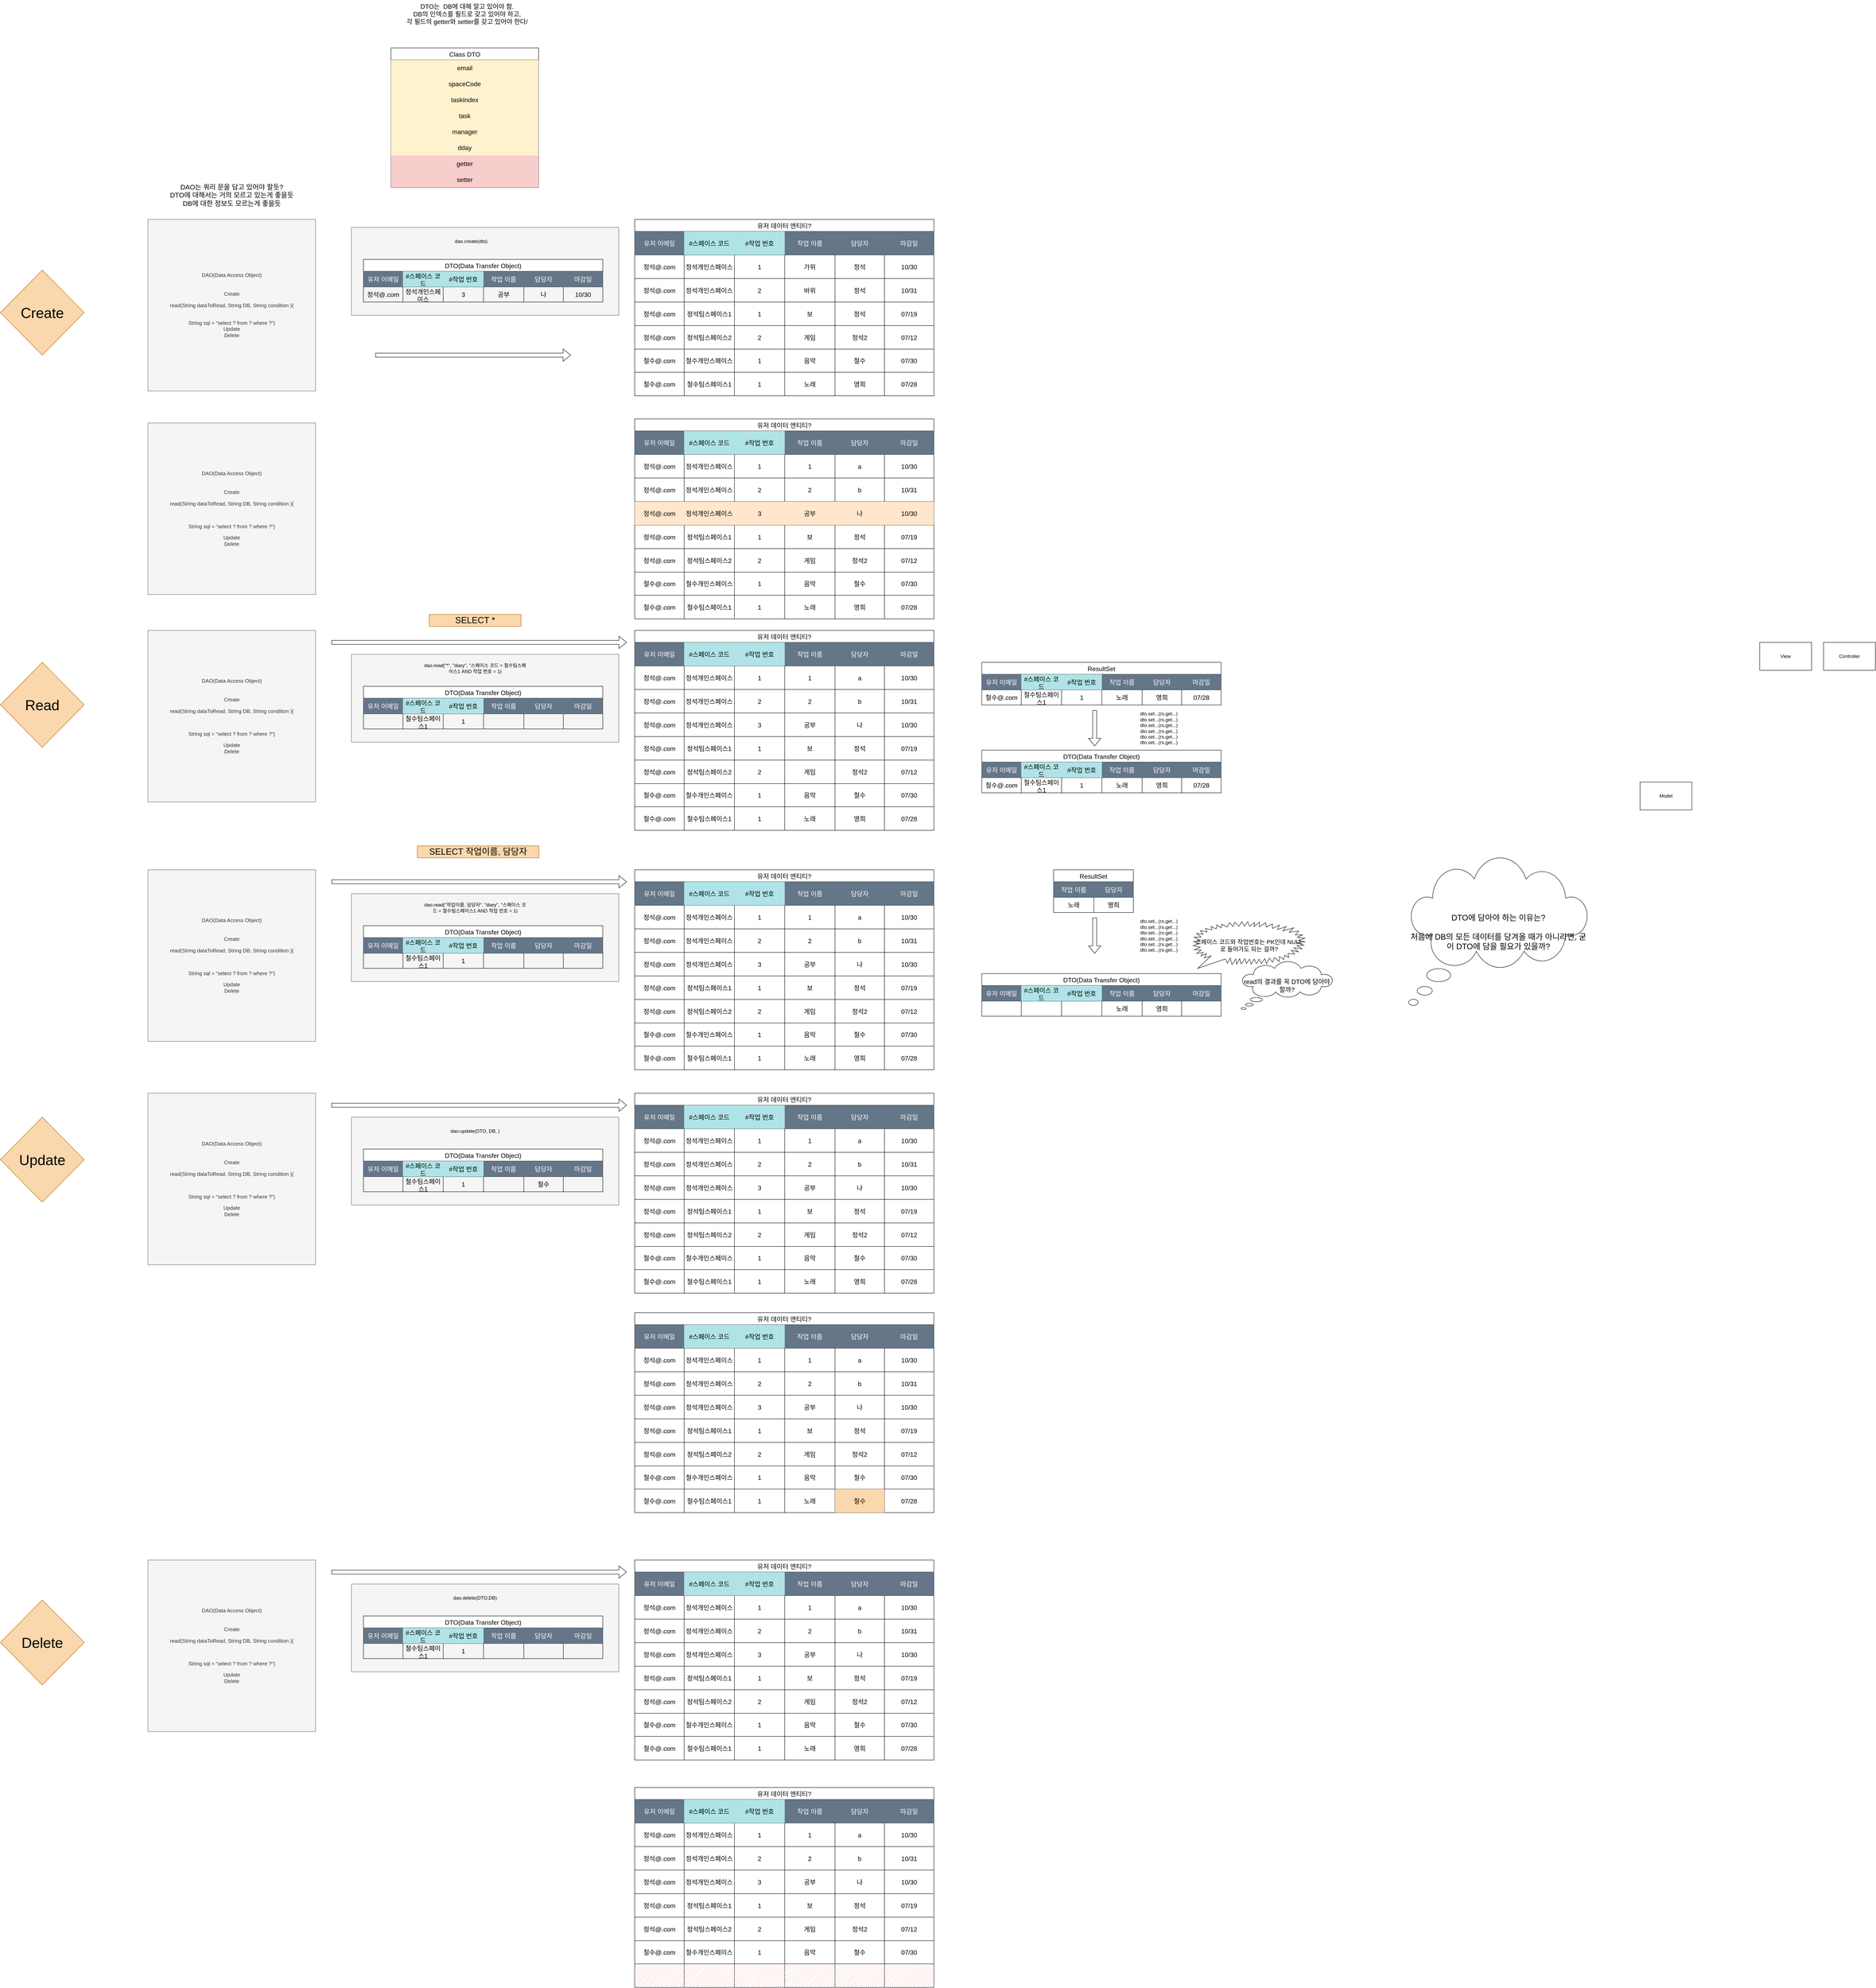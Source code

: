 <mxfile version="21.6.3" type="github">
  <diagram name="페이지-1" id="Jt2cCnmqQ19tuUnAQILy">
    <mxGraphModel dx="2876" dy="2260" grid="1" gridSize="10" guides="1" tooltips="1" connect="1" arrows="1" fold="1" page="1" pageScale="1" pageWidth="827" pageHeight="1169" math="0" shadow="0">
      <root>
        <mxCell id="0" />
        <mxCell id="1" parent="0" />
        <mxCell id="hSXcs_ywHZQEa_cOuBB1-159" value="" style="rounded=0;whiteSpace=wrap;html=1;fillColor=#f5f5f5;fontColor=#333333;strokeColor=#666666;" vertex="1" parent="1">
          <mxGeometry x="130" y="320" width="670" height="220" as="geometry" />
        </mxCell>
        <mxCell id="hSXcs_ywHZQEa_cOuBB1-1" value="DAO(Data Access Object)&lt;br style=&quot;font-size: 13px;&quot;&gt;&lt;br style=&quot;font-size: 13px;&quot;&gt;&lt;br style=&quot;font-size: 13px;&quot;&gt;Create&lt;br style=&quot;font-size: 13px;&quot;&gt;&lt;p&gt;&lt;/p&gt;&lt;p style=&quot;border-color: var(--border-color);&quot;&gt;read(String dataToRead, String DB, String condition ){&lt;/p&gt;&lt;br style=&quot;border-color: var(--border-color);&quot;&gt;String sql = “select ? from ? where ?“}&lt;br&gt;Update&lt;br style=&quot;font-size: 13px;&quot;&gt;Delete" style="rounded=0;whiteSpace=wrap;html=1;fillColor=#f5f5f5;fontColor=#333333;strokeColor=#666666;fontSize=13;" vertex="1" parent="1">
          <mxGeometry x="-380" y="300" width="420" height="430" as="geometry" />
        </mxCell>
        <mxCell id="hSXcs_ywHZQEa_cOuBB1-30" value="유저 데이터 엔티티?" style="shape=table;startSize=30;container=1;collapsible=0;childLayout=tableLayout;strokeColor=default;fontSize=16;" vertex="1" parent="1">
          <mxGeometry x="840" y="300" width="750" height="442" as="geometry" />
        </mxCell>
        <mxCell id="hSXcs_ywHZQEa_cOuBB1-31" value="" style="shape=tableRow;horizontal=0;startSize=0;swimlaneHead=0;swimlaneBody=0;strokeColor=inherit;top=0;left=0;bottom=0;right=0;collapsible=0;dropTarget=0;fillColor=none;points=[[0,0.5],[1,0.5]];portConstraint=eastwest;fontSize=16;" vertex="1" parent="hSXcs_ywHZQEa_cOuBB1-30">
          <mxGeometry y="30" width="750" height="59" as="geometry" />
        </mxCell>
        <mxCell id="hSXcs_ywHZQEa_cOuBB1-32" value="유저 이메일" style="shape=partialRectangle;html=1;whiteSpace=wrap;connectable=0;strokeColor=#314354;overflow=hidden;fillColor=#647687;top=0;left=0;bottom=0;right=0;pointerEvents=1;fontSize=16;fontColor=#ffffff;" vertex="1" parent="hSXcs_ywHZQEa_cOuBB1-31">
          <mxGeometry width="124" height="59" as="geometry">
            <mxRectangle width="124" height="59" as="alternateBounds" />
          </mxGeometry>
        </mxCell>
        <mxCell id="hSXcs_ywHZQEa_cOuBB1-33" value="#스페이스 코드" style="shape=partialRectangle;html=1;whiteSpace=wrap;connectable=0;overflow=hidden;top=0;left=0;bottom=0;right=0;pointerEvents=1;fontSize=16;strokeWidth=7;fillColor=#b0e3e6;strokeColor=#0e8088;" vertex="1" parent="hSXcs_ywHZQEa_cOuBB1-31">
          <mxGeometry x="124" width="126" height="59" as="geometry">
            <mxRectangle width="126" height="59" as="alternateBounds" />
          </mxGeometry>
        </mxCell>
        <mxCell id="hSXcs_ywHZQEa_cOuBB1-34" value="#작업 번호" style="shape=partialRectangle;html=1;whiteSpace=wrap;connectable=0;overflow=hidden;top=0;left=0;bottom=0;right=0;pointerEvents=1;fontSize=16;strokeWidth=7;fillColor=#b0e3e6;strokeColor=#0e8088;" vertex="1" parent="hSXcs_ywHZQEa_cOuBB1-31">
          <mxGeometry x="250" width="126" height="59" as="geometry">
            <mxRectangle width="126" height="59" as="alternateBounds" />
          </mxGeometry>
        </mxCell>
        <mxCell id="hSXcs_ywHZQEa_cOuBB1-35" value="작업 이름" style="shape=partialRectangle;html=1;whiteSpace=wrap;connectable=0;strokeColor=#314354;overflow=hidden;fillColor=#647687;top=0;left=0;bottom=0;right=0;pointerEvents=1;fontSize=16;fontColor=#ffffff;" vertex="1" parent="hSXcs_ywHZQEa_cOuBB1-31">
          <mxGeometry x="376" width="126" height="59" as="geometry">
            <mxRectangle width="126" height="59" as="alternateBounds" />
          </mxGeometry>
        </mxCell>
        <mxCell id="hSXcs_ywHZQEa_cOuBB1-36" value="담당자" style="shape=partialRectangle;html=1;whiteSpace=wrap;connectable=0;strokeColor=#314354;overflow=hidden;fillColor=#647687;top=0;left=0;bottom=0;right=0;pointerEvents=1;fontSize=16;fontColor=#ffffff;" vertex="1" parent="hSXcs_ywHZQEa_cOuBB1-31">
          <mxGeometry x="502" width="124" height="59" as="geometry">
            <mxRectangle width="124" height="59" as="alternateBounds" />
          </mxGeometry>
        </mxCell>
        <mxCell id="hSXcs_ywHZQEa_cOuBB1-37" value="마감일" style="shape=partialRectangle;html=1;whiteSpace=wrap;connectable=0;strokeColor=#314354;overflow=hidden;fillColor=#647687;top=0;left=0;bottom=0;right=0;pointerEvents=1;fontSize=16;fontColor=#ffffff;" vertex="1" parent="hSXcs_ywHZQEa_cOuBB1-31">
          <mxGeometry x="626" width="124" height="59" as="geometry">
            <mxRectangle width="124" height="59" as="alternateBounds" />
          </mxGeometry>
        </mxCell>
        <mxCell id="hSXcs_ywHZQEa_cOuBB1-38" value="" style="shape=tableRow;horizontal=0;startSize=0;swimlaneHead=0;swimlaneBody=0;strokeColor=inherit;top=0;left=0;bottom=0;right=0;collapsible=0;dropTarget=0;fillColor=none;points=[[0,0.5],[1,0.5]];portConstraint=eastwest;fontSize=16;" vertex="1" parent="hSXcs_ywHZQEa_cOuBB1-30">
          <mxGeometry y="89" width="750" height="59" as="geometry" />
        </mxCell>
        <mxCell id="hSXcs_ywHZQEa_cOuBB1-39" value="정석@.com" style="shape=partialRectangle;html=1;whiteSpace=wrap;connectable=0;strokeColor=inherit;overflow=hidden;fillColor=none;top=0;left=0;bottom=0;right=0;pointerEvents=1;fontSize=16;" vertex="1" parent="hSXcs_ywHZQEa_cOuBB1-38">
          <mxGeometry width="124" height="59" as="geometry">
            <mxRectangle width="124" height="59" as="alternateBounds" />
          </mxGeometry>
        </mxCell>
        <mxCell id="hSXcs_ywHZQEa_cOuBB1-40" value="정석개인스페이스" style="shape=partialRectangle;html=1;whiteSpace=wrap;connectable=0;strokeColor=inherit;overflow=hidden;fillColor=none;top=0;left=0;bottom=0;right=0;pointerEvents=1;fontSize=16;" vertex="1" parent="hSXcs_ywHZQEa_cOuBB1-38">
          <mxGeometry x="124" width="126" height="59" as="geometry">
            <mxRectangle width="126" height="59" as="alternateBounds" />
          </mxGeometry>
        </mxCell>
        <mxCell id="hSXcs_ywHZQEa_cOuBB1-41" value="1" style="shape=partialRectangle;html=1;whiteSpace=wrap;connectable=0;strokeColor=inherit;overflow=hidden;fillColor=none;top=0;left=0;bottom=0;right=0;pointerEvents=1;fontSize=16;" vertex="1" parent="hSXcs_ywHZQEa_cOuBB1-38">
          <mxGeometry x="250" width="126" height="59" as="geometry">
            <mxRectangle width="126" height="59" as="alternateBounds" />
          </mxGeometry>
        </mxCell>
        <mxCell id="hSXcs_ywHZQEa_cOuBB1-42" value="가위" style="shape=partialRectangle;html=1;whiteSpace=wrap;connectable=0;strokeColor=inherit;overflow=hidden;fillColor=none;top=0;left=0;bottom=0;right=0;pointerEvents=1;fontSize=16;" vertex="1" parent="hSXcs_ywHZQEa_cOuBB1-38">
          <mxGeometry x="376" width="126" height="59" as="geometry">
            <mxRectangle width="126" height="59" as="alternateBounds" />
          </mxGeometry>
        </mxCell>
        <mxCell id="hSXcs_ywHZQEa_cOuBB1-43" value="정석" style="shape=partialRectangle;html=1;whiteSpace=wrap;connectable=0;strokeColor=inherit;overflow=hidden;fillColor=none;top=0;left=0;bottom=0;right=0;pointerEvents=1;fontSize=16;" vertex="1" parent="hSXcs_ywHZQEa_cOuBB1-38">
          <mxGeometry x="502" width="124" height="59" as="geometry">
            <mxRectangle width="124" height="59" as="alternateBounds" />
          </mxGeometry>
        </mxCell>
        <mxCell id="hSXcs_ywHZQEa_cOuBB1-44" value="10/30" style="shape=partialRectangle;html=1;whiteSpace=wrap;connectable=0;strokeColor=inherit;overflow=hidden;fillColor=none;top=0;left=0;bottom=0;right=0;pointerEvents=1;fontSize=16;" vertex="1" parent="hSXcs_ywHZQEa_cOuBB1-38">
          <mxGeometry x="626" width="124" height="59" as="geometry">
            <mxRectangle width="124" height="59" as="alternateBounds" />
          </mxGeometry>
        </mxCell>
        <mxCell id="hSXcs_ywHZQEa_cOuBB1-45" value="" style="shape=tableRow;horizontal=0;startSize=0;swimlaneHead=0;swimlaneBody=0;strokeColor=inherit;top=0;left=0;bottom=0;right=0;collapsible=0;dropTarget=0;fillColor=none;points=[[0,0.5],[1,0.5]];portConstraint=eastwest;fontSize=16;" vertex="1" parent="hSXcs_ywHZQEa_cOuBB1-30">
          <mxGeometry y="148" width="750" height="59" as="geometry" />
        </mxCell>
        <mxCell id="hSXcs_ywHZQEa_cOuBB1-46" value="정석@.com" style="shape=partialRectangle;html=1;whiteSpace=wrap;connectable=0;strokeColor=inherit;overflow=hidden;fillColor=none;top=0;left=0;bottom=0;right=0;pointerEvents=1;fontSize=16;" vertex="1" parent="hSXcs_ywHZQEa_cOuBB1-45">
          <mxGeometry width="124" height="59" as="geometry">
            <mxRectangle width="124" height="59" as="alternateBounds" />
          </mxGeometry>
        </mxCell>
        <mxCell id="hSXcs_ywHZQEa_cOuBB1-47" value="정석개인스페이스" style="shape=partialRectangle;html=1;whiteSpace=wrap;connectable=0;strokeColor=inherit;overflow=hidden;fillColor=none;top=0;left=0;bottom=0;right=0;pointerEvents=1;fontSize=16;" vertex="1" parent="hSXcs_ywHZQEa_cOuBB1-45">
          <mxGeometry x="124" width="126" height="59" as="geometry">
            <mxRectangle width="126" height="59" as="alternateBounds" />
          </mxGeometry>
        </mxCell>
        <mxCell id="hSXcs_ywHZQEa_cOuBB1-48" value="2" style="shape=partialRectangle;html=1;whiteSpace=wrap;connectable=0;strokeColor=inherit;overflow=hidden;fillColor=none;top=0;left=0;bottom=0;right=0;pointerEvents=1;fontSize=16;" vertex="1" parent="hSXcs_ywHZQEa_cOuBB1-45">
          <mxGeometry x="250" width="126" height="59" as="geometry">
            <mxRectangle width="126" height="59" as="alternateBounds" />
          </mxGeometry>
        </mxCell>
        <mxCell id="hSXcs_ywHZQEa_cOuBB1-49" value="바위" style="shape=partialRectangle;html=1;whiteSpace=wrap;connectable=0;strokeColor=inherit;overflow=hidden;fillColor=none;top=0;left=0;bottom=0;right=0;pointerEvents=1;fontSize=16;" vertex="1" parent="hSXcs_ywHZQEa_cOuBB1-45">
          <mxGeometry x="376" width="126" height="59" as="geometry">
            <mxRectangle width="126" height="59" as="alternateBounds" />
          </mxGeometry>
        </mxCell>
        <mxCell id="hSXcs_ywHZQEa_cOuBB1-50" value="정석" style="shape=partialRectangle;html=1;whiteSpace=wrap;connectable=0;strokeColor=inherit;overflow=hidden;fillColor=none;top=0;left=0;bottom=0;right=0;pointerEvents=1;fontSize=16;" vertex="1" parent="hSXcs_ywHZQEa_cOuBB1-45">
          <mxGeometry x="502" width="124" height="59" as="geometry">
            <mxRectangle width="124" height="59" as="alternateBounds" />
          </mxGeometry>
        </mxCell>
        <mxCell id="hSXcs_ywHZQEa_cOuBB1-51" value="10/31" style="shape=partialRectangle;html=1;whiteSpace=wrap;connectable=0;strokeColor=inherit;overflow=hidden;fillColor=none;top=0;left=0;bottom=0;right=0;pointerEvents=1;fontSize=16;" vertex="1" parent="hSXcs_ywHZQEa_cOuBB1-45">
          <mxGeometry x="626" width="124" height="59" as="geometry">
            <mxRectangle width="124" height="59" as="alternateBounds" />
          </mxGeometry>
        </mxCell>
        <mxCell id="hSXcs_ywHZQEa_cOuBB1-52" style="shape=tableRow;horizontal=0;startSize=0;swimlaneHead=0;swimlaneBody=0;strokeColor=inherit;top=0;left=0;bottom=0;right=0;collapsible=0;dropTarget=0;fillColor=none;points=[[0,0.5],[1,0.5]];portConstraint=eastwest;fontSize=16;" vertex="1" parent="hSXcs_ywHZQEa_cOuBB1-30">
          <mxGeometry y="207" width="750" height="59" as="geometry" />
        </mxCell>
        <mxCell id="hSXcs_ywHZQEa_cOuBB1-53" value="정석@.com" style="shape=partialRectangle;html=1;whiteSpace=wrap;connectable=0;strokeColor=inherit;overflow=hidden;fillColor=none;top=0;left=0;bottom=0;right=0;pointerEvents=1;fontSize=16;" vertex="1" parent="hSXcs_ywHZQEa_cOuBB1-52">
          <mxGeometry width="124" height="59" as="geometry">
            <mxRectangle width="124" height="59" as="alternateBounds" />
          </mxGeometry>
        </mxCell>
        <mxCell id="hSXcs_ywHZQEa_cOuBB1-54" value="정석팀스페이스1" style="shape=partialRectangle;html=1;whiteSpace=wrap;connectable=0;strokeColor=inherit;overflow=hidden;fillColor=none;top=0;left=0;bottom=0;right=0;pointerEvents=1;fontSize=16;" vertex="1" parent="hSXcs_ywHZQEa_cOuBB1-52">
          <mxGeometry x="124" width="126" height="59" as="geometry">
            <mxRectangle width="126" height="59" as="alternateBounds" />
          </mxGeometry>
        </mxCell>
        <mxCell id="hSXcs_ywHZQEa_cOuBB1-55" value="1" style="shape=partialRectangle;html=1;whiteSpace=wrap;connectable=0;strokeColor=inherit;overflow=hidden;fillColor=none;top=0;left=0;bottom=0;right=0;pointerEvents=1;fontSize=16;" vertex="1" parent="hSXcs_ywHZQEa_cOuBB1-52">
          <mxGeometry x="250" width="126" height="59" as="geometry">
            <mxRectangle width="126" height="59" as="alternateBounds" />
          </mxGeometry>
        </mxCell>
        <mxCell id="hSXcs_ywHZQEa_cOuBB1-56" value="보" style="shape=partialRectangle;html=1;whiteSpace=wrap;connectable=0;strokeColor=inherit;overflow=hidden;fillColor=none;top=0;left=0;bottom=0;right=0;pointerEvents=1;fontSize=16;" vertex="1" parent="hSXcs_ywHZQEa_cOuBB1-52">
          <mxGeometry x="376" width="126" height="59" as="geometry">
            <mxRectangle width="126" height="59" as="alternateBounds" />
          </mxGeometry>
        </mxCell>
        <mxCell id="hSXcs_ywHZQEa_cOuBB1-57" value="정석" style="shape=partialRectangle;html=1;whiteSpace=wrap;connectable=0;strokeColor=inherit;overflow=hidden;fillColor=none;top=0;left=0;bottom=0;right=0;pointerEvents=1;fontSize=16;" vertex="1" parent="hSXcs_ywHZQEa_cOuBB1-52">
          <mxGeometry x="502" width="124" height="59" as="geometry">
            <mxRectangle width="124" height="59" as="alternateBounds" />
          </mxGeometry>
        </mxCell>
        <mxCell id="hSXcs_ywHZQEa_cOuBB1-58" value="07/19" style="shape=partialRectangle;html=1;whiteSpace=wrap;connectable=0;strokeColor=inherit;overflow=hidden;fillColor=none;top=0;left=0;bottom=0;right=0;pointerEvents=1;fontSize=16;" vertex="1" parent="hSXcs_ywHZQEa_cOuBB1-52">
          <mxGeometry x="626" width="124" height="59" as="geometry">
            <mxRectangle width="124" height="59" as="alternateBounds" />
          </mxGeometry>
        </mxCell>
        <mxCell id="hSXcs_ywHZQEa_cOuBB1-59" style="shape=tableRow;horizontal=0;startSize=0;swimlaneHead=0;swimlaneBody=0;strokeColor=inherit;top=0;left=0;bottom=0;right=0;collapsible=0;dropTarget=0;fillColor=none;points=[[0,0.5],[1,0.5]];portConstraint=eastwest;fontSize=16;" vertex="1" parent="hSXcs_ywHZQEa_cOuBB1-30">
          <mxGeometry y="266" width="750" height="59" as="geometry" />
        </mxCell>
        <mxCell id="hSXcs_ywHZQEa_cOuBB1-60" value="정석@.com" style="shape=partialRectangle;html=1;whiteSpace=wrap;connectable=0;strokeColor=inherit;overflow=hidden;fillColor=none;top=0;left=0;bottom=0;right=0;pointerEvents=1;fontSize=16;" vertex="1" parent="hSXcs_ywHZQEa_cOuBB1-59">
          <mxGeometry width="124" height="59" as="geometry">
            <mxRectangle width="124" height="59" as="alternateBounds" />
          </mxGeometry>
        </mxCell>
        <mxCell id="hSXcs_ywHZQEa_cOuBB1-61" value="정석팀스페이스2" style="shape=partialRectangle;html=1;whiteSpace=wrap;connectable=0;strokeColor=inherit;overflow=hidden;fillColor=none;top=0;left=0;bottom=0;right=0;pointerEvents=1;fontSize=16;" vertex="1" parent="hSXcs_ywHZQEa_cOuBB1-59">
          <mxGeometry x="124" width="126" height="59" as="geometry">
            <mxRectangle width="126" height="59" as="alternateBounds" />
          </mxGeometry>
        </mxCell>
        <mxCell id="hSXcs_ywHZQEa_cOuBB1-62" value="2" style="shape=partialRectangle;html=1;whiteSpace=wrap;connectable=0;strokeColor=inherit;overflow=hidden;fillColor=none;top=0;left=0;bottom=0;right=0;pointerEvents=1;fontSize=16;" vertex="1" parent="hSXcs_ywHZQEa_cOuBB1-59">
          <mxGeometry x="250" width="126" height="59" as="geometry">
            <mxRectangle width="126" height="59" as="alternateBounds" />
          </mxGeometry>
        </mxCell>
        <mxCell id="hSXcs_ywHZQEa_cOuBB1-63" value="게임" style="shape=partialRectangle;html=1;whiteSpace=wrap;connectable=0;strokeColor=inherit;overflow=hidden;fillColor=none;top=0;left=0;bottom=0;right=0;pointerEvents=1;fontSize=16;" vertex="1" parent="hSXcs_ywHZQEa_cOuBB1-59">
          <mxGeometry x="376" width="126" height="59" as="geometry">
            <mxRectangle width="126" height="59" as="alternateBounds" />
          </mxGeometry>
        </mxCell>
        <mxCell id="hSXcs_ywHZQEa_cOuBB1-64" value="정석2" style="shape=partialRectangle;html=1;whiteSpace=wrap;connectable=0;strokeColor=inherit;overflow=hidden;fillColor=none;top=0;left=0;bottom=0;right=0;pointerEvents=1;fontSize=16;" vertex="1" parent="hSXcs_ywHZQEa_cOuBB1-59">
          <mxGeometry x="502" width="124" height="59" as="geometry">
            <mxRectangle width="124" height="59" as="alternateBounds" />
          </mxGeometry>
        </mxCell>
        <mxCell id="hSXcs_ywHZQEa_cOuBB1-65" value="07/12" style="shape=partialRectangle;html=1;whiteSpace=wrap;connectable=0;strokeColor=inherit;overflow=hidden;fillColor=none;top=0;left=0;bottom=0;right=0;pointerEvents=1;fontSize=16;" vertex="1" parent="hSXcs_ywHZQEa_cOuBB1-59">
          <mxGeometry x="626" width="124" height="59" as="geometry">
            <mxRectangle width="124" height="59" as="alternateBounds" />
          </mxGeometry>
        </mxCell>
        <mxCell id="hSXcs_ywHZQEa_cOuBB1-66" style="shape=tableRow;horizontal=0;startSize=0;swimlaneHead=0;swimlaneBody=0;strokeColor=inherit;top=0;left=0;bottom=0;right=0;collapsible=0;dropTarget=0;fillColor=none;points=[[0,0.5],[1,0.5]];portConstraint=eastwest;fontSize=16;" vertex="1" parent="hSXcs_ywHZQEa_cOuBB1-30">
          <mxGeometry y="325" width="750" height="58" as="geometry" />
        </mxCell>
        <mxCell id="hSXcs_ywHZQEa_cOuBB1-67" value="철수@.com" style="shape=partialRectangle;html=1;whiteSpace=wrap;connectable=0;strokeColor=inherit;overflow=hidden;fillColor=none;top=0;left=0;bottom=0;right=0;pointerEvents=1;fontSize=16;" vertex="1" parent="hSXcs_ywHZQEa_cOuBB1-66">
          <mxGeometry width="124" height="58" as="geometry">
            <mxRectangle width="124" height="58" as="alternateBounds" />
          </mxGeometry>
        </mxCell>
        <mxCell id="hSXcs_ywHZQEa_cOuBB1-68" value="철수개인스페이스" style="shape=partialRectangle;html=1;whiteSpace=wrap;connectable=0;strokeColor=inherit;overflow=hidden;fillColor=none;top=0;left=0;bottom=0;right=0;pointerEvents=1;fontSize=16;" vertex="1" parent="hSXcs_ywHZQEa_cOuBB1-66">
          <mxGeometry x="124" width="126" height="58" as="geometry">
            <mxRectangle width="126" height="58" as="alternateBounds" />
          </mxGeometry>
        </mxCell>
        <mxCell id="hSXcs_ywHZQEa_cOuBB1-69" value="1" style="shape=partialRectangle;html=1;whiteSpace=wrap;connectable=0;strokeColor=inherit;overflow=hidden;fillColor=none;top=0;left=0;bottom=0;right=0;pointerEvents=1;fontSize=16;" vertex="1" parent="hSXcs_ywHZQEa_cOuBB1-66">
          <mxGeometry x="250" width="126" height="58" as="geometry">
            <mxRectangle width="126" height="58" as="alternateBounds" />
          </mxGeometry>
        </mxCell>
        <mxCell id="hSXcs_ywHZQEa_cOuBB1-70" value="음악" style="shape=partialRectangle;html=1;whiteSpace=wrap;connectable=0;strokeColor=inherit;overflow=hidden;fillColor=none;top=0;left=0;bottom=0;right=0;pointerEvents=1;fontSize=16;" vertex="1" parent="hSXcs_ywHZQEa_cOuBB1-66">
          <mxGeometry x="376" width="126" height="58" as="geometry">
            <mxRectangle width="126" height="58" as="alternateBounds" />
          </mxGeometry>
        </mxCell>
        <mxCell id="hSXcs_ywHZQEa_cOuBB1-71" value="철수" style="shape=partialRectangle;html=1;whiteSpace=wrap;connectable=0;strokeColor=inherit;overflow=hidden;fillColor=none;top=0;left=0;bottom=0;right=0;pointerEvents=1;fontSize=16;" vertex="1" parent="hSXcs_ywHZQEa_cOuBB1-66">
          <mxGeometry x="502" width="124" height="58" as="geometry">
            <mxRectangle width="124" height="58" as="alternateBounds" />
          </mxGeometry>
        </mxCell>
        <mxCell id="hSXcs_ywHZQEa_cOuBB1-72" value="07/30" style="shape=partialRectangle;html=1;whiteSpace=wrap;connectable=0;strokeColor=inherit;overflow=hidden;fillColor=none;top=0;left=0;bottom=0;right=0;pointerEvents=1;fontSize=16;" vertex="1" parent="hSXcs_ywHZQEa_cOuBB1-66">
          <mxGeometry x="626" width="124" height="58" as="geometry">
            <mxRectangle width="124" height="58" as="alternateBounds" />
          </mxGeometry>
        </mxCell>
        <mxCell id="hSXcs_ywHZQEa_cOuBB1-73" style="shape=tableRow;horizontal=0;startSize=0;swimlaneHead=0;swimlaneBody=0;strokeColor=inherit;top=0;left=0;bottom=0;right=0;collapsible=0;dropTarget=0;fillColor=none;points=[[0,0.5],[1,0.5]];portConstraint=eastwest;fontSize=16;" vertex="1" parent="hSXcs_ywHZQEa_cOuBB1-30">
          <mxGeometry y="383" width="750" height="59" as="geometry" />
        </mxCell>
        <mxCell id="hSXcs_ywHZQEa_cOuBB1-74" value="철수@.com" style="shape=partialRectangle;html=1;whiteSpace=wrap;connectable=0;strokeColor=inherit;overflow=hidden;fillColor=none;top=0;left=0;bottom=0;right=0;pointerEvents=1;fontSize=16;" vertex="1" parent="hSXcs_ywHZQEa_cOuBB1-73">
          <mxGeometry width="124" height="59" as="geometry">
            <mxRectangle width="124" height="59" as="alternateBounds" />
          </mxGeometry>
        </mxCell>
        <mxCell id="hSXcs_ywHZQEa_cOuBB1-75" value="철수팀스페이스1" style="shape=partialRectangle;html=1;whiteSpace=wrap;connectable=0;strokeColor=inherit;overflow=hidden;fillColor=none;top=0;left=0;bottom=0;right=0;pointerEvents=1;fontSize=16;" vertex="1" parent="hSXcs_ywHZQEa_cOuBB1-73">
          <mxGeometry x="124" width="126" height="59" as="geometry">
            <mxRectangle width="126" height="59" as="alternateBounds" />
          </mxGeometry>
        </mxCell>
        <mxCell id="hSXcs_ywHZQEa_cOuBB1-76" value="1" style="shape=partialRectangle;html=1;whiteSpace=wrap;connectable=0;strokeColor=inherit;overflow=hidden;fillColor=none;top=0;left=0;bottom=0;right=0;pointerEvents=1;fontSize=16;" vertex="1" parent="hSXcs_ywHZQEa_cOuBB1-73">
          <mxGeometry x="250" width="126" height="59" as="geometry">
            <mxRectangle width="126" height="59" as="alternateBounds" />
          </mxGeometry>
        </mxCell>
        <mxCell id="hSXcs_ywHZQEa_cOuBB1-77" value="노래" style="shape=partialRectangle;html=1;whiteSpace=wrap;connectable=0;strokeColor=inherit;overflow=hidden;fillColor=none;top=0;left=0;bottom=0;right=0;pointerEvents=1;fontSize=16;" vertex="1" parent="hSXcs_ywHZQEa_cOuBB1-73">
          <mxGeometry x="376" width="126" height="59" as="geometry">
            <mxRectangle width="126" height="59" as="alternateBounds" />
          </mxGeometry>
        </mxCell>
        <mxCell id="hSXcs_ywHZQEa_cOuBB1-78" value="영희" style="shape=partialRectangle;html=1;whiteSpace=wrap;connectable=0;strokeColor=inherit;overflow=hidden;fillColor=none;top=0;left=0;bottom=0;right=0;pointerEvents=1;fontSize=16;" vertex="1" parent="hSXcs_ywHZQEa_cOuBB1-73">
          <mxGeometry x="502" width="124" height="59" as="geometry">
            <mxRectangle width="124" height="59" as="alternateBounds" />
          </mxGeometry>
        </mxCell>
        <mxCell id="hSXcs_ywHZQEa_cOuBB1-79" value="07/28" style="shape=partialRectangle;html=1;whiteSpace=wrap;connectable=0;strokeColor=inherit;overflow=hidden;fillColor=none;top=0;left=0;bottom=0;right=0;pointerEvents=1;fontSize=16;" vertex="1" parent="hSXcs_ywHZQEa_cOuBB1-73">
          <mxGeometry x="626" width="124" height="59" as="geometry">
            <mxRectangle width="124" height="59" as="alternateBounds" />
          </mxGeometry>
        </mxCell>
        <mxCell id="hSXcs_ywHZQEa_cOuBB1-80" value="DTO(Data Transfer Object)" style="shape=table;startSize=30;container=1;collapsible=0;childLayout=tableLayout;strokeColor=default;fontSize=16;" vertex="1" parent="1">
          <mxGeometry x="160" y="400" width="600" height="107" as="geometry" />
        </mxCell>
        <mxCell id="hSXcs_ywHZQEa_cOuBB1-81" value="" style="shape=tableRow;horizontal=0;startSize=0;swimlaneHead=0;swimlaneBody=0;strokeColor=inherit;top=0;left=0;bottom=0;right=0;collapsible=0;dropTarget=0;fillColor=none;points=[[0,0.5],[1,0.5]];portConstraint=eastwest;fontSize=16;" vertex="1" parent="hSXcs_ywHZQEa_cOuBB1-80">
          <mxGeometry y="30" width="600" height="39" as="geometry" />
        </mxCell>
        <mxCell id="hSXcs_ywHZQEa_cOuBB1-82" value="유저 이메일" style="shape=partialRectangle;html=1;whiteSpace=wrap;connectable=0;strokeColor=#314354;overflow=hidden;fillColor=#647687;top=0;left=0;bottom=0;right=0;pointerEvents=1;fontSize=16;fontColor=#ffffff;" vertex="1" parent="hSXcs_ywHZQEa_cOuBB1-81">
          <mxGeometry width="99" height="39" as="geometry">
            <mxRectangle width="99" height="39" as="alternateBounds" />
          </mxGeometry>
        </mxCell>
        <mxCell id="hSXcs_ywHZQEa_cOuBB1-83" value="#스페이스 코드" style="shape=partialRectangle;html=1;whiteSpace=wrap;connectable=0;overflow=hidden;top=0;left=0;bottom=0;right=0;pointerEvents=1;fontSize=16;strokeWidth=7;fillColor=#b0e3e6;strokeColor=#0e8088;" vertex="1" parent="hSXcs_ywHZQEa_cOuBB1-81">
          <mxGeometry x="99" width="101" height="39" as="geometry">
            <mxRectangle width="101" height="39" as="alternateBounds" />
          </mxGeometry>
        </mxCell>
        <mxCell id="hSXcs_ywHZQEa_cOuBB1-84" value="#작업 번호" style="shape=partialRectangle;html=1;whiteSpace=wrap;connectable=0;overflow=hidden;top=0;left=0;bottom=0;right=0;pointerEvents=1;fontSize=16;strokeWidth=7;fillColor=#b0e3e6;strokeColor=#0e8088;" vertex="1" parent="hSXcs_ywHZQEa_cOuBB1-81">
          <mxGeometry x="200" width="101" height="39" as="geometry">
            <mxRectangle width="101" height="39" as="alternateBounds" />
          </mxGeometry>
        </mxCell>
        <mxCell id="hSXcs_ywHZQEa_cOuBB1-85" value="작업 이름" style="shape=partialRectangle;html=1;whiteSpace=wrap;connectable=0;strokeColor=#314354;overflow=hidden;fillColor=#647687;top=0;left=0;bottom=0;right=0;pointerEvents=1;fontSize=16;fontColor=#ffffff;" vertex="1" parent="hSXcs_ywHZQEa_cOuBB1-81">
          <mxGeometry x="301" width="101" height="39" as="geometry">
            <mxRectangle width="101" height="39" as="alternateBounds" />
          </mxGeometry>
        </mxCell>
        <mxCell id="hSXcs_ywHZQEa_cOuBB1-86" value="담당자" style="shape=partialRectangle;html=1;whiteSpace=wrap;connectable=0;strokeColor=#314354;overflow=hidden;fillColor=#647687;top=0;left=0;bottom=0;right=0;pointerEvents=1;fontSize=16;fontColor=#ffffff;" vertex="1" parent="hSXcs_ywHZQEa_cOuBB1-81">
          <mxGeometry x="402" width="99" height="39" as="geometry">
            <mxRectangle width="99" height="39" as="alternateBounds" />
          </mxGeometry>
        </mxCell>
        <mxCell id="hSXcs_ywHZQEa_cOuBB1-87" value="마감일" style="shape=partialRectangle;html=1;whiteSpace=wrap;connectable=0;strokeColor=#314354;overflow=hidden;fillColor=#647687;top=0;left=0;bottom=0;right=0;pointerEvents=1;fontSize=16;fontColor=#ffffff;" vertex="1" parent="hSXcs_ywHZQEa_cOuBB1-81">
          <mxGeometry x="501" width="99" height="39" as="geometry">
            <mxRectangle width="99" height="39" as="alternateBounds" />
          </mxGeometry>
        </mxCell>
        <mxCell id="hSXcs_ywHZQEa_cOuBB1-88" value="" style="shape=tableRow;horizontal=0;startSize=0;swimlaneHead=0;swimlaneBody=0;strokeColor=inherit;top=0;left=0;bottom=0;right=0;collapsible=0;dropTarget=0;fillColor=none;points=[[0,0.5],[1,0.5]];portConstraint=eastwest;fontSize=16;" vertex="1" parent="hSXcs_ywHZQEa_cOuBB1-80">
          <mxGeometry y="69" width="600" height="38" as="geometry" />
        </mxCell>
        <mxCell id="hSXcs_ywHZQEa_cOuBB1-89" value="정석@.com" style="shape=partialRectangle;html=1;whiteSpace=wrap;connectable=0;strokeColor=inherit;overflow=hidden;fillColor=none;top=0;left=0;bottom=0;right=0;pointerEvents=1;fontSize=16;" vertex="1" parent="hSXcs_ywHZQEa_cOuBB1-88">
          <mxGeometry width="99" height="38" as="geometry">
            <mxRectangle width="99" height="38" as="alternateBounds" />
          </mxGeometry>
        </mxCell>
        <mxCell id="hSXcs_ywHZQEa_cOuBB1-90" value="정석개인스페이스" style="shape=partialRectangle;html=1;whiteSpace=wrap;connectable=0;strokeColor=inherit;overflow=hidden;fillColor=none;top=0;left=0;bottom=0;right=0;pointerEvents=1;fontSize=16;" vertex="1" parent="hSXcs_ywHZQEa_cOuBB1-88">
          <mxGeometry x="99" width="101" height="38" as="geometry">
            <mxRectangle width="101" height="38" as="alternateBounds" />
          </mxGeometry>
        </mxCell>
        <mxCell id="hSXcs_ywHZQEa_cOuBB1-91" value="3" style="shape=partialRectangle;html=1;whiteSpace=wrap;connectable=0;strokeColor=inherit;overflow=hidden;fillColor=none;top=0;left=0;bottom=0;right=0;pointerEvents=1;fontSize=16;" vertex="1" parent="hSXcs_ywHZQEa_cOuBB1-88">
          <mxGeometry x="200" width="101" height="38" as="geometry">
            <mxRectangle width="101" height="38" as="alternateBounds" />
          </mxGeometry>
        </mxCell>
        <mxCell id="hSXcs_ywHZQEa_cOuBB1-92" value="공부" style="shape=partialRectangle;html=1;whiteSpace=wrap;connectable=0;strokeColor=inherit;overflow=hidden;fillColor=none;top=0;left=0;bottom=0;right=0;pointerEvents=1;fontSize=16;" vertex="1" parent="hSXcs_ywHZQEa_cOuBB1-88">
          <mxGeometry x="301" width="101" height="38" as="geometry">
            <mxRectangle width="101" height="38" as="alternateBounds" />
          </mxGeometry>
        </mxCell>
        <mxCell id="hSXcs_ywHZQEa_cOuBB1-93" value="나" style="shape=partialRectangle;html=1;whiteSpace=wrap;connectable=0;strokeColor=inherit;overflow=hidden;fillColor=none;top=0;left=0;bottom=0;right=0;pointerEvents=1;fontSize=16;" vertex="1" parent="hSXcs_ywHZQEa_cOuBB1-88">
          <mxGeometry x="402" width="99" height="38" as="geometry">
            <mxRectangle width="99" height="38" as="alternateBounds" />
          </mxGeometry>
        </mxCell>
        <mxCell id="hSXcs_ywHZQEa_cOuBB1-94" value="10/30" style="shape=partialRectangle;html=1;whiteSpace=wrap;connectable=0;strokeColor=inherit;overflow=hidden;fillColor=none;top=0;left=0;bottom=0;right=0;pointerEvents=1;fontSize=16;" vertex="1" parent="hSXcs_ywHZQEa_cOuBB1-88">
          <mxGeometry x="501" width="99" height="38" as="geometry">
            <mxRectangle width="99" height="38" as="alternateBounds" />
          </mxGeometry>
        </mxCell>
        <mxCell id="hSXcs_ywHZQEa_cOuBB1-130" value="Class DTO" style="shape=table;startSize=30;container=1;collapsible=0;childLayout=tableLayout;strokeColor=default;fontSize=16;" vertex="1" parent="1">
          <mxGeometry x="229" y="-130" width="370" height="350" as="geometry" />
        </mxCell>
        <mxCell id="hSXcs_ywHZQEa_cOuBB1-131" value="" style="shape=tableRow;horizontal=0;startSize=0;swimlaneHead=0;swimlaneBody=0;strokeColor=inherit;top=0;left=0;bottom=0;right=0;collapsible=0;dropTarget=0;fillColor=none;points=[[0,0.5],[1,0.5]];portConstraint=eastwest;fontSize=16;" vertex="1" parent="hSXcs_ywHZQEa_cOuBB1-130">
          <mxGeometry y="30" width="370" height="40" as="geometry" />
        </mxCell>
        <mxCell id="hSXcs_ywHZQEa_cOuBB1-132" value="email" style="shape=partialRectangle;html=1;whiteSpace=wrap;connectable=0;strokeColor=#d6b656;overflow=hidden;fillColor=#fff2cc;top=0;left=0;bottom=0;right=0;pointerEvents=1;fontSize=16;" vertex="1" parent="hSXcs_ywHZQEa_cOuBB1-131">
          <mxGeometry width="370" height="40" as="geometry">
            <mxRectangle width="370" height="40" as="alternateBounds" />
          </mxGeometry>
        </mxCell>
        <mxCell id="hSXcs_ywHZQEa_cOuBB1-135" value="" style="shape=tableRow;horizontal=0;startSize=0;swimlaneHead=0;swimlaneBody=0;strokeColor=inherit;top=0;left=0;bottom=0;right=0;collapsible=0;dropTarget=0;fillColor=none;points=[[0,0.5],[1,0.5]];portConstraint=eastwest;fontSize=16;" vertex="1" parent="hSXcs_ywHZQEa_cOuBB1-130">
          <mxGeometry y="70" width="370" height="40" as="geometry" />
        </mxCell>
        <mxCell id="hSXcs_ywHZQEa_cOuBB1-136" value="spaceCode" style="shape=partialRectangle;html=1;whiteSpace=wrap;connectable=0;strokeColor=#d6b656;overflow=hidden;fillColor=#fff2cc;top=0;left=0;bottom=0;right=0;pointerEvents=1;fontSize=16;" vertex="1" parent="hSXcs_ywHZQEa_cOuBB1-135">
          <mxGeometry width="370" height="40" as="geometry">
            <mxRectangle width="370" height="40" as="alternateBounds" />
          </mxGeometry>
        </mxCell>
        <mxCell id="hSXcs_ywHZQEa_cOuBB1-143" style="shape=tableRow;horizontal=0;startSize=0;swimlaneHead=0;swimlaneBody=0;strokeColor=inherit;top=0;left=0;bottom=0;right=0;collapsible=0;dropTarget=0;fillColor=none;points=[[0,0.5],[1,0.5]];portConstraint=eastwest;fontSize=16;" vertex="1" parent="hSXcs_ywHZQEa_cOuBB1-130">
          <mxGeometry y="110" width="370" height="40" as="geometry" />
        </mxCell>
        <mxCell id="hSXcs_ywHZQEa_cOuBB1-144" value="taskIndex" style="shape=partialRectangle;html=1;whiteSpace=wrap;connectable=0;strokeColor=#d6b656;overflow=hidden;fillColor=#fff2cc;top=0;left=0;bottom=0;right=0;pointerEvents=1;fontSize=16;" vertex="1" parent="hSXcs_ywHZQEa_cOuBB1-143">
          <mxGeometry width="370" height="40" as="geometry">
            <mxRectangle width="370" height="40" as="alternateBounds" />
          </mxGeometry>
        </mxCell>
        <mxCell id="hSXcs_ywHZQEa_cOuBB1-145" style="shape=tableRow;horizontal=0;startSize=0;swimlaneHead=0;swimlaneBody=0;strokeColor=inherit;top=0;left=0;bottom=0;right=0;collapsible=0;dropTarget=0;fillColor=none;points=[[0,0.5],[1,0.5]];portConstraint=eastwest;fontSize=16;" vertex="1" parent="hSXcs_ywHZQEa_cOuBB1-130">
          <mxGeometry y="150" width="370" height="40" as="geometry" />
        </mxCell>
        <mxCell id="hSXcs_ywHZQEa_cOuBB1-146" value="task" style="shape=partialRectangle;html=1;whiteSpace=wrap;connectable=0;strokeColor=#d6b656;overflow=hidden;fillColor=#fff2cc;top=0;left=0;bottom=0;right=0;pointerEvents=1;fontSize=16;" vertex="1" parent="hSXcs_ywHZQEa_cOuBB1-145">
          <mxGeometry width="370" height="40" as="geometry">
            <mxRectangle width="370" height="40" as="alternateBounds" />
          </mxGeometry>
        </mxCell>
        <mxCell id="hSXcs_ywHZQEa_cOuBB1-147" style="shape=tableRow;horizontal=0;startSize=0;swimlaneHead=0;swimlaneBody=0;strokeColor=inherit;top=0;left=0;bottom=0;right=0;collapsible=0;dropTarget=0;fillColor=none;points=[[0,0.5],[1,0.5]];portConstraint=eastwest;fontSize=16;" vertex="1" parent="hSXcs_ywHZQEa_cOuBB1-130">
          <mxGeometry y="190" width="370" height="40" as="geometry" />
        </mxCell>
        <mxCell id="hSXcs_ywHZQEa_cOuBB1-148" value="manager" style="shape=partialRectangle;html=1;whiteSpace=wrap;connectable=0;strokeColor=#d6b656;overflow=hidden;fillColor=#fff2cc;top=0;left=0;bottom=0;right=0;pointerEvents=1;fontSize=16;" vertex="1" parent="hSXcs_ywHZQEa_cOuBB1-147">
          <mxGeometry width="370" height="40" as="geometry">
            <mxRectangle width="370" height="40" as="alternateBounds" />
          </mxGeometry>
        </mxCell>
        <mxCell id="hSXcs_ywHZQEa_cOuBB1-149" style="shape=tableRow;horizontal=0;startSize=0;swimlaneHead=0;swimlaneBody=0;strokeColor=inherit;top=0;left=0;bottom=0;right=0;collapsible=0;dropTarget=0;fillColor=none;points=[[0,0.5],[1,0.5]];portConstraint=eastwest;fontSize=16;" vertex="1" parent="hSXcs_ywHZQEa_cOuBB1-130">
          <mxGeometry y="230" width="370" height="40" as="geometry" />
        </mxCell>
        <mxCell id="hSXcs_ywHZQEa_cOuBB1-150" value="dday" style="shape=partialRectangle;html=1;whiteSpace=wrap;connectable=0;strokeColor=#d6b656;overflow=hidden;fillColor=#fff2cc;top=0;left=0;bottom=0;right=0;pointerEvents=1;fontSize=16;" vertex="1" parent="hSXcs_ywHZQEa_cOuBB1-149">
          <mxGeometry width="370" height="40" as="geometry">
            <mxRectangle width="370" height="40" as="alternateBounds" />
          </mxGeometry>
        </mxCell>
        <mxCell id="hSXcs_ywHZQEa_cOuBB1-151" style="shape=tableRow;horizontal=0;startSize=0;swimlaneHead=0;swimlaneBody=0;strokeColor=#b85450;top=0;left=0;bottom=0;right=0;collapsible=0;dropTarget=0;fillColor=#f8cecc;points=[[0,0.5],[1,0.5]];portConstraint=eastwest;fontSize=16;" vertex="1" parent="hSXcs_ywHZQEa_cOuBB1-130">
          <mxGeometry y="270" width="370" height="40" as="geometry" />
        </mxCell>
        <mxCell id="hSXcs_ywHZQEa_cOuBB1-152" value="getter" style="shape=partialRectangle;html=1;whiteSpace=wrap;connectable=0;strokeColor=inherit;overflow=hidden;fillColor=none;top=0;left=0;bottom=0;right=0;pointerEvents=1;fontSize=16;" vertex="1" parent="hSXcs_ywHZQEa_cOuBB1-151">
          <mxGeometry width="370" height="40" as="geometry">
            <mxRectangle width="370" height="40" as="alternateBounds" />
          </mxGeometry>
        </mxCell>
        <mxCell id="hSXcs_ywHZQEa_cOuBB1-153" style="shape=tableRow;horizontal=0;startSize=0;swimlaneHead=0;swimlaneBody=0;strokeColor=inherit;top=0;left=0;bottom=0;right=0;collapsible=0;dropTarget=0;fillColor=none;points=[[0,0.5],[1,0.5]];portConstraint=eastwest;fontSize=16;" vertex="1" parent="hSXcs_ywHZQEa_cOuBB1-130">
          <mxGeometry y="310" width="370" height="40" as="geometry" />
        </mxCell>
        <mxCell id="hSXcs_ywHZQEa_cOuBB1-154" value="setter" style="shape=partialRectangle;html=1;whiteSpace=wrap;connectable=0;strokeColor=#b85450;overflow=hidden;fillColor=#f8cecc;top=0;left=0;bottom=0;right=0;pointerEvents=1;fontSize=16;" vertex="1" parent="hSXcs_ywHZQEa_cOuBB1-153">
          <mxGeometry width="370" height="40" as="geometry">
            <mxRectangle width="370" height="40" as="alternateBounds" />
          </mxGeometry>
        </mxCell>
        <mxCell id="hSXcs_ywHZQEa_cOuBB1-160" value="dao.create(dto)" style="text;html=1;strokeColor=none;fillColor=none;align=center;verticalAlign=middle;whiteSpace=wrap;rounded=0;" vertex="1" parent="1">
          <mxGeometry x="300" y="340" width="260" height="30" as="geometry" />
        </mxCell>
        <mxCell id="hSXcs_ywHZQEa_cOuBB1-161" value="" style="shape=flexArrow;endArrow=classic;html=1;rounded=0;" edge="1" parent="1">
          <mxGeometry width="50" height="50" relative="1" as="geometry">
            <mxPoint x="190" y="640" as="sourcePoint" />
            <mxPoint x="680" y="640" as="targetPoint" />
          </mxGeometry>
        </mxCell>
        <mxCell id="hSXcs_ywHZQEa_cOuBB1-164" value="유저 데이터 엔티티?" style="shape=table;startSize=30;container=1;collapsible=0;childLayout=tableLayout;strokeColor=default;fontSize=16;" vertex="1" parent="1">
          <mxGeometry x="840" y="800" width="750" height="501" as="geometry" />
        </mxCell>
        <mxCell id="hSXcs_ywHZQEa_cOuBB1-165" value="" style="shape=tableRow;horizontal=0;startSize=0;swimlaneHead=0;swimlaneBody=0;strokeColor=inherit;top=0;left=0;bottom=0;right=0;collapsible=0;dropTarget=0;fillColor=none;points=[[0,0.5],[1,0.5]];portConstraint=eastwest;fontSize=16;" vertex="1" parent="hSXcs_ywHZQEa_cOuBB1-164">
          <mxGeometry y="30" width="750" height="59" as="geometry" />
        </mxCell>
        <mxCell id="hSXcs_ywHZQEa_cOuBB1-166" value="유저 이메일" style="shape=partialRectangle;html=1;whiteSpace=wrap;connectable=0;strokeColor=#314354;overflow=hidden;fillColor=#647687;top=0;left=0;bottom=0;right=0;pointerEvents=1;fontSize=16;fontColor=#ffffff;" vertex="1" parent="hSXcs_ywHZQEa_cOuBB1-165">
          <mxGeometry width="124" height="59" as="geometry">
            <mxRectangle width="124" height="59" as="alternateBounds" />
          </mxGeometry>
        </mxCell>
        <mxCell id="hSXcs_ywHZQEa_cOuBB1-167" value="#스페이스 코드" style="shape=partialRectangle;html=1;whiteSpace=wrap;connectable=0;overflow=hidden;top=0;left=0;bottom=0;right=0;pointerEvents=1;fontSize=16;strokeWidth=7;fillColor=#b0e3e6;strokeColor=#0e8088;" vertex="1" parent="hSXcs_ywHZQEa_cOuBB1-165">
          <mxGeometry x="124" width="126" height="59" as="geometry">
            <mxRectangle width="126" height="59" as="alternateBounds" />
          </mxGeometry>
        </mxCell>
        <mxCell id="hSXcs_ywHZQEa_cOuBB1-168" value="#작업 번호" style="shape=partialRectangle;html=1;whiteSpace=wrap;connectable=0;overflow=hidden;top=0;left=0;bottom=0;right=0;pointerEvents=1;fontSize=16;strokeWidth=7;fillColor=#b0e3e6;strokeColor=#0e8088;" vertex="1" parent="hSXcs_ywHZQEa_cOuBB1-165">
          <mxGeometry x="250" width="126" height="59" as="geometry">
            <mxRectangle width="126" height="59" as="alternateBounds" />
          </mxGeometry>
        </mxCell>
        <mxCell id="hSXcs_ywHZQEa_cOuBB1-169" value="작업 이름" style="shape=partialRectangle;html=1;whiteSpace=wrap;connectable=0;strokeColor=#314354;overflow=hidden;fillColor=#647687;top=0;left=0;bottom=0;right=0;pointerEvents=1;fontSize=16;fontColor=#ffffff;" vertex="1" parent="hSXcs_ywHZQEa_cOuBB1-165">
          <mxGeometry x="376" width="126" height="59" as="geometry">
            <mxRectangle width="126" height="59" as="alternateBounds" />
          </mxGeometry>
        </mxCell>
        <mxCell id="hSXcs_ywHZQEa_cOuBB1-170" value="담당자" style="shape=partialRectangle;html=1;whiteSpace=wrap;connectable=0;strokeColor=#314354;overflow=hidden;fillColor=#647687;top=0;left=0;bottom=0;right=0;pointerEvents=1;fontSize=16;fontColor=#ffffff;" vertex="1" parent="hSXcs_ywHZQEa_cOuBB1-165">
          <mxGeometry x="502" width="124" height="59" as="geometry">
            <mxRectangle width="124" height="59" as="alternateBounds" />
          </mxGeometry>
        </mxCell>
        <mxCell id="hSXcs_ywHZQEa_cOuBB1-171" value="마감일" style="shape=partialRectangle;html=1;whiteSpace=wrap;connectable=0;strokeColor=#314354;overflow=hidden;fillColor=#647687;top=0;left=0;bottom=0;right=0;pointerEvents=1;fontSize=16;fontColor=#ffffff;" vertex="1" parent="hSXcs_ywHZQEa_cOuBB1-165">
          <mxGeometry x="626" width="124" height="59" as="geometry">
            <mxRectangle width="124" height="59" as="alternateBounds" />
          </mxGeometry>
        </mxCell>
        <mxCell id="hSXcs_ywHZQEa_cOuBB1-172" value="" style="shape=tableRow;horizontal=0;startSize=0;swimlaneHead=0;swimlaneBody=0;strokeColor=inherit;top=0;left=0;bottom=0;right=0;collapsible=0;dropTarget=0;fillColor=none;points=[[0,0.5],[1,0.5]];portConstraint=eastwest;fontSize=16;" vertex="1" parent="hSXcs_ywHZQEa_cOuBB1-164">
          <mxGeometry y="89" width="750" height="59" as="geometry" />
        </mxCell>
        <mxCell id="hSXcs_ywHZQEa_cOuBB1-173" value="정석@.com" style="shape=partialRectangle;html=1;whiteSpace=wrap;connectable=0;strokeColor=inherit;overflow=hidden;fillColor=none;top=0;left=0;bottom=0;right=0;pointerEvents=1;fontSize=16;" vertex="1" parent="hSXcs_ywHZQEa_cOuBB1-172">
          <mxGeometry width="124" height="59" as="geometry">
            <mxRectangle width="124" height="59" as="alternateBounds" />
          </mxGeometry>
        </mxCell>
        <mxCell id="hSXcs_ywHZQEa_cOuBB1-174" value="정석개인스페이스" style="shape=partialRectangle;html=1;whiteSpace=wrap;connectable=0;strokeColor=inherit;overflow=hidden;fillColor=none;top=0;left=0;bottom=0;right=0;pointerEvents=1;fontSize=16;" vertex="1" parent="hSXcs_ywHZQEa_cOuBB1-172">
          <mxGeometry x="124" width="126" height="59" as="geometry">
            <mxRectangle width="126" height="59" as="alternateBounds" />
          </mxGeometry>
        </mxCell>
        <mxCell id="hSXcs_ywHZQEa_cOuBB1-175" value="1" style="shape=partialRectangle;html=1;whiteSpace=wrap;connectable=0;strokeColor=inherit;overflow=hidden;fillColor=none;top=0;left=0;bottom=0;right=0;pointerEvents=1;fontSize=16;" vertex="1" parent="hSXcs_ywHZQEa_cOuBB1-172">
          <mxGeometry x="250" width="126" height="59" as="geometry">
            <mxRectangle width="126" height="59" as="alternateBounds" />
          </mxGeometry>
        </mxCell>
        <mxCell id="hSXcs_ywHZQEa_cOuBB1-176" value="1" style="shape=partialRectangle;html=1;whiteSpace=wrap;connectable=0;strokeColor=inherit;overflow=hidden;fillColor=none;top=0;left=0;bottom=0;right=0;pointerEvents=1;fontSize=16;" vertex="1" parent="hSXcs_ywHZQEa_cOuBB1-172">
          <mxGeometry x="376" width="126" height="59" as="geometry">
            <mxRectangle width="126" height="59" as="alternateBounds" />
          </mxGeometry>
        </mxCell>
        <mxCell id="hSXcs_ywHZQEa_cOuBB1-177" value="a" style="shape=partialRectangle;html=1;whiteSpace=wrap;connectable=0;strokeColor=inherit;overflow=hidden;fillColor=none;top=0;left=0;bottom=0;right=0;pointerEvents=1;fontSize=16;" vertex="1" parent="hSXcs_ywHZQEa_cOuBB1-172">
          <mxGeometry x="502" width="124" height="59" as="geometry">
            <mxRectangle width="124" height="59" as="alternateBounds" />
          </mxGeometry>
        </mxCell>
        <mxCell id="hSXcs_ywHZQEa_cOuBB1-178" value="10/30" style="shape=partialRectangle;html=1;whiteSpace=wrap;connectable=0;strokeColor=inherit;overflow=hidden;fillColor=none;top=0;left=0;bottom=0;right=0;pointerEvents=1;fontSize=16;" vertex="1" parent="hSXcs_ywHZQEa_cOuBB1-172">
          <mxGeometry x="626" width="124" height="59" as="geometry">
            <mxRectangle width="124" height="59" as="alternateBounds" />
          </mxGeometry>
        </mxCell>
        <mxCell id="hSXcs_ywHZQEa_cOuBB1-179" value="" style="shape=tableRow;horizontal=0;startSize=0;swimlaneHead=0;swimlaneBody=0;strokeColor=inherit;top=0;left=0;bottom=0;right=0;collapsible=0;dropTarget=0;fillColor=none;points=[[0,0.5],[1,0.5]];portConstraint=eastwest;fontSize=16;" vertex="1" parent="hSXcs_ywHZQEa_cOuBB1-164">
          <mxGeometry y="148" width="750" height="59" as="geometry" />
        </mxCell>
        <mxCell id="hSXcs_ywHZQEa_cOuBB1-180" value="정석@.com" style="shape=partialRectangle;html=1;whiteSpace=wrap;connectable=0;strokeColor=inherit;overflow=hidden;fillColor=none;top=0;left=0;bottom=0;right=0;pointerEvents=1;fontSize=16;" vertex="1" parent="hSXcs_ywHZQEa_cOuBB1-179">
          <mxGeometry width="124" height="59" as="geometry">
            <mxRectangle width="124" height="59" as="alternateBounds" />
          </mxGeometry>
        </mxCell>
        <mxCell id="hSXcs_ywHZQEa_cOuBB1-181" value="정석개인스페이스" style="shape=partialRectangle;html=1;whiteSpace=wrap;connectable=0;strokeColor=inherit;overflow=hidden;fillColor=none;top=0;left=0;bottom=0;right=0;pointerEvents=1;fontSize=16;" vertex="1" parent="hSXcs_ywHZQEa_cOuBB1-179">
          <mxGeometry x="124" width="126" height="59" as="geometry">
            <mxRectangle width="126" height="59" as="alternateBounds" />
          </mxGeometry>
        </mxCell>
        <mxCell id="hSXcs_ywHZQEa_cOuBB1-182" value="2" style="shape=partialRectangle;html=1;whiteSpace=wrap;connectable=0;strokeColor=inherit;overflow=hidden;fillColor=none;top=0;left=0;bottom=0;right=0;pointerEvents=1;fontSize=16;" vertex="1" parent="hSXcs_ywHZQEa_cOuBB1-179">
          <mxGeometry x="250" width="126" height="59" as="geometry">
            <mxRectangle width="126" height="59" as="alternateBounds" />
          </mxGeometry>
        </mxCell>
        <mxCell id="hSXcs_ywHZQEa_cOuBB1-183" value="2" style="shape=partialRectangle;html=1;whiteSpace=wrap;connectable=0;strokeColor=inherit;overflow=hidden;fillColor=none;top=0;left=0;bottom=0;right=0;pointerEvents=1;fontSize=16;" vertex="1" parent="hSXcs_ywHZQEa_cOuBB1-179">
          <mxGeometry x="376" width="126" height="59" as="geometry">
            <mxRectangle width="126" height="59" as="alternateBounds" />
          </mxGeometry>
        </mxCell>
        <mxCell id="hSXcs_ywHZQEa_cOuBB1-184" value="b" style="shape=partialRectangle;html=1;whiteSpace=wrap;connectable=0;strokeColor=inherit;overflow=hidden;fillColor=none;top=0;left=0;bottom=0;right=0;pointerEvents=1;fontSize=16;" vertex="1" parent="hSXcs_ywHZQEa_cOuBB1-179">
          <mxGeometry x="502" width="124" height="59" as="geometry">
            <mxRectangle width="124" height="59" as="alternateBounds" />
          </mxGeometry>
        </mxCell>
        <mxCell id="hSXcs_ywHZQEa_cOuBB1-185" value="10/31" style="shape=partialRectangle;html=1;whiteSpace=wrap;connectable=0;strokeColor=inherit;overflow=hidden;fillColor=none;top=0;left=0;bottom=0;right=0;pointerEvents=1;fontSize=16;" vertex="1" parent="hSXcs_ywHZQEa_cOuBB1-179">
          <mxGeometry x="626" width="124" height="59" as="geometry">
            <mxRectangle width="124" height="59" as="alternateBounds" />
          </mxGeometry>
        </mxCell>
        <mxCell id="hSXcs_ywHZQEa_cOuBB1-231" style="shape=tableRow;horizontal=0;startSize=0;swimlaneHead=0;swimlaneBody=0;strokeColor=inherit;top=0;left=0;bottom=0;right=0;collapsible=0;dropTarget=0;fillColor=none;points=[[0,0.5],[1,0.5]];portConstraint=eastwest;fontSize=16;" vertex="1" parent="hSXcs_ywHZQEa_cOuBB1-164">
          <mxGeometry y="207" width="750" height="59" as="geometry" />
        </mxCell>
        <mxCell id="hSXcs_ywHZQEa_cOuBB1-232" value="정석@.com" style="shape=partialRectangle;html=1;whiteSpace=wrap;connectable=0;strokeColor=#d79b00;overflow=hidden;fillColor=#ffe6cc;top=0;left=0;bottom=0;right=0;pointerEvents=1;fontSize=16;" vertex="1" parent="hSXcs_ywHZQEa_cOuBB1-231">
          <mxGeometry width="124" height="59" as="geometry">
            <mxRectangle width="124" height="59" as="alternateBounds" />
          </mxGeometry>
        </mxCell>
        <mxCell id="hSXcs_ywHZQEa_cOuBB1-233" value="정석개인스페이스" style="shape=partialRectangle;html=1;whiteSpace=wrap;connectable=0;strokeColor=#d79b00;overflow=hidden;fillColor=#ffe6cc;top=0;left=0;bottom=0;right=0;pointerEvents=1;fontSize=16;" vertex="1" parent="hSXcs_ywHZQEa_cOuBB1-231">
          <mxGeometry x="124" width="126" height="59" as="geometry">
            <mxRectangle width="126" height="59" as="alternateBounds" />
          </mxGeometry>
        </mxCell>
        <mxCell id="hSXcs_ywHZQEa_cOuBB1-234" value="3" style="shape=partialRectangle;html=1;whiteSpace=wrap;connectable=0;strokeColor=#d79b00;overflow=hidden;fillColor=#ffe6cc;top=0;left=0;bottom=0;right=0;pointerEvents=1;fontSize=16;" vertex="1" parent="hSXcs_ywHZQEa_cOuBB1-231">
          <mxGeometry x="250" width="126" height="59" as="geometry">
            <mxRectangle width="126" height="59" as="alternateBounds" />
          </mxGeometry>
        </mxCell>
        <mxCell id="hSXcs_ywHZQEa_cOuBB1-235" value="공부" style="shape=partialRectangle;html=1;whiteSpace=wrap;connectable=0;strokeColor=#d79b00;overflow=hidden;fillColor=#ffe6cc;top=0;left=0;bottom=0;right=0;pointerEvents=1;fontSize=16;" vertex="1" parent="hSXcs_ywHZQEa_cOuBB1-231">
          <mxGeometry x="376" width="126" height="59" as="geometry">
            <mxRectangle width="126" height="59" as="alternateBounds" />
          </mxGeometry>
        </mxCell>
        <mxCell id="hSXcs_ywHZQEa_cOuBB1-236" value="나" style="shape=partialRectangle;html=1;whiteSpace=wrap;connectable=0;strokeColor=#d79b00;overflow=hidden;fillColor=#ffe6cc;top=0;left=0;bottom=0;right=0;pointerEvents=1;fontSize=16;" vertex="1" parent="hSXcs_ywHZQEa_cOuBB1-231">
          <mxGeometry x="502" width="124" height="59" as="geometry">
            <mxRectangle width="124" height="59" as="alternateBounds" />
          </mxGeometry>
        </mxCell>
        <mxCell id="hSXcs_ywHZQEa_cOuBB1-237" value="10/30" style="shape=partialRectangle;html=1;whiteSpace=wrap;connectable=0;strokeColor=#d79b00;overflow=hidden;fillColor=#ffe6cc;top=0;left=0;bottom=0;right=0;pointerEvents=1;fontSize=16;" vertex="1" parent="hSXcs_ywHZQEa_cOuBB1-231">
          <mxGeometry x="626" width="124" height="59" as="geometry">
            <mxRectangle width="124" height="59" as="alternateBounds" />
          </mxGeometry>
        </mxCell>
        <mxCell id="hSXcs_ywHZQEa_cOuBB1-186" style="shape=tableRow;horizontal=0;startSize=0;swimlaneHead=0;swimlaneBody=0;strokeColor=inherit;top=0;left=0;bottom=0;right=0;collapsible=0;dropTarget=0;fillColor=none;points=[[0,0.5],[1,0.5]];portConstraint=eastwest;fontSize=16;" vertex="1" parent="hSXcs_ywHZQEa_cOuBB1-164">
          <mxGeometry y="266" width="750" height="59" as="geometry" />
        </mxCell>
        <mxCell id="hSXcs_ywHZQEa_cOuBB1-187" value="정석@.com" style="shape=partialRectangle;html=1;whiteSpace=wrap;connectable=0;strokeColor=inherit;overflow=hidden;fillColor=none;top=0;left=0;bottom=0;right=0;pointerEvents=1;fontSize=16;" vertex="1" parent="hSXcs_ywHZQEa_cOuBB1-186">
          <mxGeometry width="124" height="59" as="geometry">
            <mxRectangle width="124" height="59" as="alternateBounds" />
          </mxGeometry>
        </mxCell>
        <mxCell id="hSXcs_ywHZQEa_cOuBB1-188" value="정석팀스페이스1" style="shape=partialRectangle;html=1;whiteSpace=wrap;connectable=0;strokeColor=inherit;overflow=hidden;fillColor=none;top=0;left=0;bottom=0;right=0;pointerEvents=1;fontSize=16;" vertex="1" parent="hSXcs_ywHZQEa_cOuBB1-186">
          <mxGeometry x="124" width="126" height="59" as="geometry">
            <mxRectangle width="126" height="59" as="alternateBounds" />
          </mxGeometry>
        </mxCell>
        <mxCell id="hSXcs_ywHZQEa_cOuBB1-189" value="1" style="shape=partialRectangle;html=1;whiteSpace=wrap;connectable=0;strokeColor=inherit;overflow=hidden;fillColor=none;top=0;left=0;bottom=0;right=0;pointerEvents=1;fontSize=16;" vertex="1" parent="hSXcs_ywHZQEa_cOuBB1-186">
          <mxGeometry x="250" width="126" height="59" as="geometry">
            <mxRectangle width="126" height="59" as="alternateBounds" />
          </mxGeometry>
        </mxCell>
        <mxCell id="hSXcs_ywHZQEa_cOuBB1-190" value="보" style="shape=partialRectangle;html=1;whiteSpace=wrap;connectable=0;strokeColor=inherit;overflow=hidden;fillColor=none;top=0;left=0;bottom=0;right=0;pointerEvents=1;fontSize=16;" vertex="1" parent="hSXcs_ywHZQEa_cOuBB1-186">
          <mxGeometry x="376" width="126" height="59" as="geometry">
            <mxRectangle width="126" height="59" as="alternateBounds" />
          </mxGeometry>
        </mxCell>
        <mxCell id="hSXcs_ywHZQEa_cOuBB1-191" value="정석" style="shape=partialRectangle;html=1;whiteSpace=wrap;connectable=0;strokeColor=inherit;overflow=hidden;fillColor=none;top=0;left=0;bottom=0;right=0;pointerEvents=1;fontSize=16;" vertex="1" parent="hSXcs_ywHZQEa_cOuBB1-186">
          <mxGeometry x="502" width="124" height="59" as="geometry">
            <mxRectangle width="124" height="59" as="alternateBounds" />
          </mxGeometry>
        </mxCell>
        <mxCell id="hSXcs_ywHZQEa_cOuBB1-192" value="07/19" style="shape=partialRectangle;html=1;whiteSpace=wrap;connectable=0;strokeColor=inherit;overflow=hidden;fillColor=none;top=0;left=0;bottom=0;right=0;pointerEvents=1;fontSize=16;" vertex="1" parent="hSXcs_ywHZQEa_cOuBB1-186">
          <mxGeometry x="626" width="124" height="59" as="geometry">
            <mxRectangle width="124" height="59" as="alternateBounds" />
          </mxGeometry>
        </mxCell>
        <mxCell id="hSXcs_ywHZQEa_cOuBB1-193" style="shape=tableRow;horizontal=0;startSize=0;swimlaneHead=0;swimlaneBody=0;strokeColor=inherit;top=0;left=0;bottom=0;right=0;collapsible=0;dropTarget=0;fillColor=none;points=[[0,0.5],[1,0.5]];portConstraint=eastwest;fontSize=16;" vertex="1" parent="hSXcs_ywHZQEa_cOuBB1-164">
          <mxGeometry y="325" width="750" height="59" as="geometry" />
        </mxCell>
        <mxCell id="hSXcs_ywHZQEa_cOuBB1-194" value="정석@.com" style="shape=partialRectangle;html=1;whiteSpace=wrap;connectable=0;strokeColor=inherit;overflow=hidden;fillColor=none;top=0;left=0;bottom=0;right=0;pointerEvents=1;fontSize=16;" vertex="1" parent="hSXcs_ywHZQEa_cOuBB1-193">
          <mxGeometry width="124" height="59" as="geometry">
            <mxRectangle width="124" height="59" as="alternateBounds" />
          </mxGeometry>
        </mxCell>
        <mxCell id="hSXcs_ywHZQEa_cOuBB1-195" value="정석팀스페이스2" style="shape=partialRectangle;html=1;whiteSpace=wrap;connectable=0;strokeColor=inherit;overflow=hidden;fillColor=none;top=0;left=0;bottom=0;right=0;pointerEvents=1;fontSize=16;" vertex="1" parent="hSXcs_ywHZQEa_cOuBB1-193">
          <mxGeometry x="124" width="126" height="59" as="geometry">
            <mxRectangle width="126" height="59" as="alternateBounds" />
          </mxGeometry>
        </mxCell>
        <mxCell id="hSXcs_ywHZQEa_cOuBB1-196" value="2" style="shape=partialRectangle;html=1;whiteSpace=wrap;connectable=0;strokeColor=inherit;overflow=hidden;fillColor=none;top=0;left=0;bottom=0;right=0;pointerEvents=1;fontSize=16;" vertex="1" parent="hSXcs_ywHZQEa_cOuBB1-193">
          <mxGeometry x="250" width="126" height="59" as="geometry">
            <mxRectangle width="126" height="59" as="alternateBounds" />
          </mxGeometry>
        </mxCell>
        <mxCell id="hSXcs_ywHZQEa_cOuBB1-197" value="게임" style="shape=partialRectangle;html=1;whiteSpace=wrap;connectable=0;strokeColor=inherit;overflow=hidden;fillColor=none;top=0;left=0;bottom=0;right=0;pointerEvents=1;fontSize=16;" vertex="1" parent="hSXcs_ywHZQEa_cOuBB1-193">
          <mxGeometry x="376" width="126" height="59" as="geometry">
            <mxRectangle width="126" height="59" as="alternateBounds" />
          </mxGeometry>
        </mxCell>
        <mxCell id="hSXcs_ywHZQEa_cOuBB1-198" value="정석2" style="shape=partialRectangle;html=1;whiteSpace=wrap;connectable=0;strokeColor=inherit;overflow=hidden;fillColor=none;top=0;left=0;bottom=0;right=0;pointerEvents=1;fontSize=16;" vertex="1" parent="hSXcs_ywHZQEa_cOuBB1-193">
          <mxGeometry x="502" width="124" height="59" as="geometry">
            <mxRectangle width="124" height="59" as="alternateBounds" />
          </mxGeometry>
        </mxCell>
        <mxCell id="hSXcs_ywHZQEa_cOuBB1-199" value="07/12" style="shape=partialRectangle;html=1;whiteSpace=wrap;connectable=0;strokeColor=inherit;overflow=hidden;fillColor=none;top=0;left=0;bottom=0;right=0;pointerEvents=1;fontSize=16;" vertex="1" parent="hSXcs_ywHZQEa_cOuBB1-193">
          <mxGeometry x="626" width="124" height="59" as="geometry">
            <mxRectangle width="124" height="59" as="alternateBounds" />
          </mxGeometry>
        </mxCell>
        <mxCell id="hSXcs_ywHZQEa_cOuBB1-200" style="shape=tableRow;horizontal=0;startSize=0;swimlaneHead=0;swimlaneBody=0;strokeColor=inherit;top=0;left=0;bottom=0;right=0;collapsible=0;dropTarget=0;fillColor=none;points=[[0,0.5],[1,0.5]];portConstraint=eastwest;fontSize=16;" vertex="1" parent="hSXcs_ywHZQEa_cOuBB1-164">
          <mxGeometry y="384" width="750" height="58" as="geometry" />
        </mxCell>
        <mxCell id="hSXcs_ywHZQEa_cOuBB1-201" value="철수@.com" style="shape=partialRectangle;html=1;whiteSpace=wrap;connectable=0;strokeColor=inherit;overflow=hidden;fillColor=none;top=0;left=0;bottom=0;right=0;pointerEvents=1;fontSize=16;" vertex="1" parent="hSXcs_ywHZQEa_cOuBB1-200">
          <mxGeometry width="124" height="58" as="geometry">
            <mxRectangle width="124" height="58" as="alternateBounds" />
          </mxGeometry>
        </mxCell>
        <mxCell id="hSXcs_ywHZQEa_cOuBB1-202" value="철수개인스페이스" style="shape=partialRectangle;html=1;whiteSpace=wrap;connectable=0;strokeColor=inherit;overflow=hidden;fillColor=none;top=0;left=0;bottom=0;right=0;pointerEvents=1;fontSize=16;" vertex="1" parent="hSXcs_ywHZQEa_cOuBB1-200">
          <mxGeometry x="124" width="126" height="58" as="geometry">
            <mxRectangle width="126" height="58" as="alternateBounds" />
          </mxGeometry>
        </mxCell>
        <mxCell id="hSXcs_ywHZQEa_cOuBB1-203" value="1" style="shape=partialRectangle;html=1;whiteSpace=wrap;connectable=0;strokeColor=inherit;overflow=hidden;fillColor=none;top=0;left=0;bottom=0;right=0;pointerEvents=1;fontSize=16;" vertex="1" parent="hSXcs_ywHZQEa_cOuBB1-200">
          <mxGeometry x="250" width="126" height="58" as="geometry">
            <mxRectangle width="126" height="58" as="alternateBounds" />
          </mxGeometry>
        </mxCell>
        <mxCell id="hSXcs_ywHZQEa_cOuBB1-204" value="음악" style="shape=partialRectangle;html=1;whiteSpace=wrap;connectable=0;strokeColor=inherit;overflow=hidden;fillColor=none;top=0;left=0;bottom=0;right=0;pointerEvents=1;fontSize=16;" vertex="1" parent="hSXcs_ywHZQEa_cOuBB1-200">
          <mxGeometry x="376" width="126" height="58" as="geometry">
            <mxRectangle width="126" height="58" as="alternateBounds" />
          </mxGeometry>
        </mxCell>
        <mxCell id="hSXcs_ywHZQEa_cOuBB1-205" value="철수" style="shape=partialRectangle;html=1;whiteSpace=wrap;connectable=0;strokeColor=inherit;overflow=hidden;fillColor=none;top=0;left=0;bottom=0;right=0;pointerEvents=1;fontSize=16;" vertex="1" parent="hSXcs_ywHZQEa_cOuBB1-200">
          <mxGeometry x="502" width="124" height="58" as="geometry">
            <mxRectangle width="124" height="58" as="alternateBounds" />
          </mxGeometry>
        </mxCell>
        <mxCell id="hSXcs_ywHZQEa_cOuBB1-206" value="07/30" style="shape=partialRectangle;html=1;whiteSpace=wrap;connectable=0;strokeColor=inherit;overflow=hidden;fillColor=none;top=0;left=0;bottom=0;right=0;pointerEvents=1;fontSize=16;" vertex="1" parent="hSXcs_ywHZQEa_cOuBB1-200">
          <mxGeometry x="626" width="124" height="58" as="geometry">
            <mxRectangle width="124" height="58" as="alternateBounds" />
          </mxGeometry>
        </mxCell>
        <mxCell id="hSXcs_ywHZQEa_cOuBB1-207" style="shape=tableRow;horizontal=0;startSize=0;swimlaneHead=0;swimlaneBody=0;strokeColor=inherit;top=0;left=0;bottom=0;right=0;collapsible=0;dropTarget=0;fillColor=none;points=[[0,0.5],[1,0.5]];portConstraint=eastwest;fontSize=16;" vertex="1" parent="hSXcs_ywHZQEa_cOuBB1-164">
          <mxGeometry y="442" width="750" height="59" as="geometry" />
        </mxCell>
        <mxCell id="hSXcs_ywHZQEa_cOuBB1-208" value="철수@.com" style="shape=partialRectangle;html=1;whiteSpace=wrap;connectable=0;strokeColor=inherit;overflow=hidden;fillColor=none;top=0;left=0;bottom=0;right=0;pointerEvents=1;fontSize=16;" vertex="1" parent="hSXcs_ywHZQEa_cOuBB1-207">
          <mxGeometry width="124" height="59" as="geometry">
            <mxRectangle width="124" height="59" as="alternateBounds" />
          </mxGeometry>
        </mxCell>
        <mxCell id="hSXcs_ywHZQEa_cOuBB1-209" value="철수팀스페이스1" style="shape=partialRectangle;html=1;whiteSpace=wrap;connectable=0;strokeColor=inherit;overflow=hidden;fillColor=none;top=0;left=0;bottom=0;right=0;pointerEvents=1;fontSize=16;" vertex="1" parent="hSXcs_ywHZQEa_cOuBB1-207">
          <mxGeometry x="124" width="126" height="59" as="geometry">
            <mxRectangle width="126" height="59" as="alternateBounds" />
          </mxGeometry>
        </mxCell>
        <mxCell id="hSXcs_ywHZQEa_cOuBB1-210" value="1" style="shape=partialRectangle;html=1;whiteSpace=wrap;connectable=0;strokeColor=inherit;overflow=hidden;fillColor=none;top=0;left=0;bottom=0;right=0;pointerEvents=1;fontSize=16;" vertex="1" parent="hSXcs_ywHZQEa_cOuBB1-207">
          <mxGeometry x="250" width="126" height="59" as="geometry">
            <mxRectangle width="126" height="59" as="alternateBounds" />
          </mxGeometry>
        </mxCell>
        <mxCell id="hSXcs_ywHZQEa_cOuBB1-211" value="노래" style="shape=partialRectangle;html=1;whiteSpace=wrap;connectable=0;strokeColor=inherit;overflow=hidden;fillColor=none;top=0;left=0;bottom=0;right=0;pointerEvents=1;fontSize=16;" vertex="1" parent="hSXcs_ywHZQEa_cOuBB1-207">
          <mxGeometry x="376" width="126" height="59" as="geometry">
            <mxRectangle width="126" height="59" as="alternateBounds" />
          </mxGeometry>
        </mxCell>
        <mxCell id="hSXcs_ywHZQEa_cOuBB1-212" value="영희" style="shape=partialRectangle;html=1;whiteSpace=wrap;connectable=0;strokeColor=inherit;overflow=hidden;fillColor=none;top=0;left=0;bottom=0;right=0;pointerEvents=1;fontSize=16;" vertex="1" parent="hSXcs_ywHZQEa_cOuBB1-207">
          <mxGeometry x="502" width="124" height="59" as="geometry">
            <mxRectangle width="124" height="59" as="alternateBounds" />
          </mxGeometry>
        </mxCell>
        <mxCell id="hSXcs_ywHZQEa_cOuBB1-213" value="07/28" style="shape=partialRectangle;html=1;whiteSpace=wrap;connectable=0;strokeColor=inherit;overflow=hidden;fillColor=none;top=0;left=0;bottom=0;right=0;pointerEvents=1;fontSize=16;" vertex="1" parent="hSXcs_ywHZQEa_cOuBB1-207">
          <mxGeometry x="626" width="124" height="59" as="geometry">
            <mxRectangle width="124" height="59" as="alternateBounds" />
          </mxGeometry>
        </mxCell>
        <mxCell id="hSXcs_ywHZQEa_cOuBB1-325" value="" style="rounded=0;whiteSpace=wrap;html=1;fillColor=#f5f5f5;fontColor=#333333;strokeColor=#666666;" vertex="1" parent="1">
          <mxGeometry x="130" y="1390" width="670" height="220" as="geometry" />
        </mxCell>
        <mxCell id="hSXcs_ywHZQEa_cOuBB1-326" value="DTO(Data Transfer Object)" style="shape=table;startSize=30;container=1;collapsible=0;childLayout=tableLayout;strokeColor=default;fontSize=16;" vertex="1" parent="1">
          <mxGeometry x="160" y="1470" width="600" height="107" as="geometry" />
        </mxCell>
        <mxCell id="hSXcs_ywHZQEa_cOuBB1-327" value="" style="shape=tableRow;horizontal=0;startSize=0;swimlaneHead=0;swimlaneBody=0;strokeColor=inherit;top=0;left=0;bottom=0;right=0;collapsible=0;dropTarget=0;fillColor=none;points=[[0,0.5],[1,0.5]];portConstraint=eastwest;fontSize=16;" vertex="1" parent="hSXcs_ywHZQEa_cOuBB1-326">
          <mxGeometry y="30" width="600" height="39" as="geometry" />
        </mxCell>
        <mxCell id="hSXcs_ywHZQEa_cOuBB1-328" value="유저 이메일" style="shape=partialRectangle;html=1;whiteSpace=wrap;connectable=0;strokeColor=#314354;overflow=hidden;fillColor=#647687;top=0;left=0;bottom=0;right=0;pointerEvents=1;fontSize=16;fontColor=#ffffff;" vertex="1" parent="hSXcs_ywHZQEa_cOuBB1-327">
          <mxGeometry width="99" height="39" as="geometry">
            <mxRectangle width="99" height="39" as="alternateBounds" />
          </mxGeometry>
        </mxCell>
        <mxCell id="hSXcs_ywHZQEa_cOuBB1-329" value="#스페이스 코드" style="shape=partialRectangle;html=1;whiteSpace=wrap;connectable=0;overflow=hidden;top=0;left=0;bottom=0;right=0;pointerEvents=1;fontSize=16;strokeWidth=7;fillColor=#b0e3e6;strokeColor=#0e8088;" vertex="1" parent="hSXcs_ywHZQEa_cOuBB1-327">
          <mxGeometry x="99" width="101" height="39" as="geometry">
            <mxRectangle width="101" height="39" as="alternateBounds" />
          </mxGeometry>
        </mxCell>
        <mxCell id="hSXcs_ywHZQEa_cOuBB1-330" value="#작업 번호" style="shape=partialRectangle;html=1;whiteSpace=wrap;connectable=0;overflow=hidden;top=0;left=0;bottom=0;right=0;pointerEvents=1;fontSize=16;strokeWidth=7;fillColor=#b0e3e6;strokeColor=#0e8088;" vertex="1" parent="hSXcs_ywHZQEa_cOuBB1-327">
          <mxGeometry x="200" width="101" height="39" as="geometry">
            <mxRectangle width="101" height="39" as="alternateBounds" />
          </mxGeometry>
        </mxCell>
        <mxCell id="hSXcs_ywHZQEa_cOuBB1-331" value="작업 이름" style="shape=partialRectangle;html=1;whiteSpace=wrap;connectable=0;strokeColor=#314354;overflow=hidden;fillColor=#647687;top=0;left=0;bottom=0;right=0;pointerEvents=1;fontSize=16;fontColor=#ffffff;" vertex="1" parent="hSXcs_ywHZQEa_cOuBB1-327">
          <mxGeometry x="301" width="101" height="39" as="geometry">
            <mxRectangle width="101" height="39" as="alternateBounds" />
          </mxGeometry>
        </mxCell>
        <mxCell id="hSXcs_ywHZQEa_cOuBB1-332" value="담당자" style="shape=partialRectangle;html=1;whiteSpace=wrap;connectable=0;strokeColor=#314354;overflow=hidden;fillColor=#647687;top=0;left=0;bottom=0;right=0;pointerEvents=1;fontSize=16;fontColor=#ffffff;" vertex="1" parent="hSXcs_ywHZQEa_cOuBB1-327">
          <mxGeometry x="402" width="99" height="39" as="geometry">
            <mxRectangle width="99" height="39" as="alternateBounds" />
          </mxGeometry>
        </mxCell>
        <mxCell id="hSXcs_ywHZQEa_cOuBB1-333" value="마감일" style="shape=partialRectangle;html=1;whiteSpace=wrap;connectable=0;strokeColor=#314354;overflow=hidden;fillColor=#647687;top=0;left=0;bottom=0;right=0;pointerEvents=1;fontSize=16;fontColor=#ffffff;" vertex="1" parent="hSXcs_ywHZQEa_cOuBB1-327">
          <mxGeometry x="501" width="99" height="39" as="geometry">
            <mxRectangle width="99" height="39" as="alternateBounds" />
          </mxGeometry>
        </mxCell>
        <mxCell id="hSXcs_ywHZQEa_cOuBB1-334" value="" style="shape=tableRow;horizontal=0;startSize=0;swimlaneHead=0;swimlaneBody=0;strokeColor=inherit;top=0;left=0;bottom=0;right=0;collapsible=0;dropTarget=0;fillColor=none;points=[[0,0.5],[1,0.5]];portConstraint=eastwest;fontSize=16;" vertex="1" parent="hSXcs_ywHZQEa_cOuBB1-326">
          <mxGeometry y="69" width="600" height="38" as="geometry" />
        </mxCell>
        <mxCell id="hSXcs_ywHZQEa_cOuBB1-335" value="" style="shape=partialRectangle;html=1;whiteSpace=wrap;connectable=0;strokeColor=inherit;overflow=hidden;fillColor=none;top=0;left=0;bottom=0;right=0;pointerEvents=1;fontSize=16;" vertex="1" parent="hSXcs_ywHZQEa_cOuBB1-334">
          <mxGeometry width="99" height="38" as="geometry">
            <mxRectangle width="99" height="38" as="alternateBounds" />
          </mxGeometry>
        </mxCell>
        <mxCell id="hSXcs_ywHZQEa_cOuBB1-336" value="철수팀스페이스1" style="shape=partialRectangle;html=1;whiteSpace=wrap;connectable=0;strokeColor=inherit;overflow=hidden;fillColor=none;top=0;left=0;bottom=0;right=0;pointerEvents=1;fontSize=16;" vertex="1" parent="hSXcs_ywHZQEa_cOuBB1-334">
          <mxGeometry x="99" width="101" height="38" as="geometry">
            <mxRectangle width="101" height="38" as="alternateBounds" />
          </mxGeometry>
        </mxCell>
        <mxCell id="hSXcs_ywHZQEa_cOuBB1-337" value="1" style="shape=partialRectangle;html=1;whiteSpace=wrap;connectable=0;strokeColor=inherit;overflow=hidden;fillColor=none;top=0;left=0;bottom=0;right=0;pointerEvents=1;fontSize=16;" vertex="1" parent="hSXcs_ywHZQEa_cOuBB1-334">
          <mxGeometry x="200" width="101" height="38" as="geometry">
            <mxRectangle width="101" height="38" as="alternateBounds" />
          </mxGeometry>
        </mxCell>
        <mxCell id="hSXcs_ywHZQEa_cOuBB1-338" value="" style="shape=partialRectangle;html=1;whiteSpace=wrap;connectable=0;strokeColor=inherit;overflow=hidden;fillColor=none;top=0;left=0;bottom=0;right=0;pointerEvents=1;fontSize=16;" vertex="1" parent="hSXcs_ywHZQEa_cOuBB1-334">
          <mxGeometry x="301" width="101" height="38" as="geometry">
            <mxRectangle width="101" height="38" as="alternateBounds" />
          </mxGeometry>
        </mxCell>
        <mxCell id="hSXcs_ywHZQEa_cOuBB1-339" value="" style="shape=partialRectangle;html=1;whiteSpace=wrap;connectable=0;strokeColor=inherit;overflow=hidden;fillColor=none;top=0;left=0;bottom=0;right=0;pointerEvents=1;fontSize=16;" vertex="1" parent="hSXcs_ywHZQEa_cOuBB1-334">
          <mxGeometry x="402" width="99" height="38" as="geometry">
            <mxRectangle width="99" height="38" as="alternateBounds" />
          </mxGeometry>
        </mxCell>
        <mxCell id="hSXcs_ywHZQEa_cOuBB1-340" value="" style="shape=partialRectangle;html=1;whiteSpace=wrap;connectable=0;strokeColor=inherit;overflow=hidden;fillColor=none;top=0;left=0;bottom=0;right=0;pointerEvents=1;fontSize=16;" vertex="1" parent="hSXcs_ywHZQEa_cOuBB1-334">
          <mxGeometry x="501" width="99" height="38" as="geometry">
            <mxRectangle width="99" height="38" as="alternateBounds" />
          </mxGeometry>
        </mxCell>
        <mxCell id="hSXcs_ywHZQEa_cOuBB1-341" value="dao.read(&quot;*&quot;, &quot;diary&quot;, &quot;스페이스 코드 = 철수팀스페이스1 AND 작업 번호 = 1)" style="text;html=1;strokeColor=none;fillColor=none;align=center;verticalAlign=middle;whiteSpace=wrap;rounded=0;" vertex="1" parent="1">
          <mxGeometry x="310" y="1410" width="260" height="30" as="geometry" />
        </mxCell>
        <mxCell id="hSXcs_ywHZQEa_cOuBB1-342" value="DAO(Data Access Object)&lt;br style=&quot;font-size: 13px;&quot;&gt;&lt;br style=&quot;font-size: 13px;&quot;&gt;&lt;br style=&quot;font-size: 13px;&quot;&gt;Create&lt;br style=&quot;font-size: 13px;&quot;&gt;&lt;p style=&quot;border-color: var(--border-color);&quot;&gt;read(String dataToRead, String DB, String condition ){&lt;/p&gt;&lt;p&gt;&lt;br style=&quot;border-color: var(--border-color);&quot;&gt;&lt;/p&gt;&lt;p style=&quot;border-color: var(--border-color);&quot;&gt;String sql = “select ? from ? where ?“}&lt;/p&gt;Update&lt;br style=&quot;font-size: 13px;&quot;&gt;Delete" style="rounded=0;whiteSpace=wrap;html=1;fillColor=#f5f5f5;fontColor=#333333;strokeColor=#666666;fontSize=13;" vertex="1" parent="1">
          <mxGeometry x="-380" y="810" width="420" height="430" as="geometry" />
        </mxCell>
        <mxCell id="hSXcs_ywHZQEa_cOuBB1-343" value="DAO(Data Access Object)&lt;br style=&quot;font-size: 13px;&quot;&gt;&lt;br style=&quot;font-size: 13px;&quot;&gt;&lt;br style=&quot;font-size: 13px;&quot;&gt;Create&lt;br style=&quot;font-size: 13px;&quot;&gt;&lt;p&gt;read(String dataToRead, String DB, String condition ){&lt;/p&gt;&lt;br&gt;&lt;p&gt;String sql = “select ? from ? where ?“}&lt;/p&gt;Update&lt;br style=&quot;font-size: 13px;&quot;&gt;Delete" style="rounded=0;whiteSpace=wrap;html=1;fillColor=#f5f5f5;fontColor=#333333;strokeColor=#666666;fontSize=13;" vertex="1" parent="1">
          <mxGeometry x="-380" y="1330" width="420" height="430" as="geometry" />
        </mxCell>
        <mxCell id="hSXcs_ywHZQEa_cOuBB1-356" value="유저 데이터 엔티티?" style="shape=table;startSize=30;container=1;collapsible=0;childLayout=tableLayout;strokeColor=default;fontSize=16;movable=1;resizable=1;rotatable=1;deletable=1;editable=1;locked=0;connectable=1;" vertex="1" parent="1">
          <mxGeometry x="840" y="1330" width="750" height="501" as="geometry" />
        </mxCell>
        <mxCell id="hSXcs_ywHZQEa_cOuBB1-357" value="" style="shape=tableRow;horizontal=0;startSize=0;swimlaneHead=0;swimlaneBody=0;strokeColor=inherit;top=0;left=0;bottom=0;right=0;collapsible=0;dropTarget=0;fillColor=none;points=[[0,0.5],[1,0.5]];portConstraint=eastwest;fontSize=16;" vertex="1" parent="hSXcs_ywHZQEa_cOuBB1-356">
          <mxGeometry y="30" width="750" height="59" as="geometry" />
        </mxCell>
        <mxCell id="hSXcs_ywHZQEa_cOuBB1-358" value="유저 이메일" style="shape=partialRectangle;html=1;whiteSpace=wrap;connectable=0;strokeColor=#314354;overflow=hidden;fillColor=#647687;top=0;left=0;bottom=0;right=0;pointerEvents=1;fontSize=16;fontColor=#ffffff;" vertex="1" parent="hSXcs_ywHZQEa_cOuBB1-357">
          <mxGeometry width="124" height="59" as="geometry">
            <mxRectangle width="124" height="59" as="alternateBounds" />
          </mxGeometry>
        </mxCell>
        <mxCell id="hSXcs_ywHZQEa_cOuBB1-359" value="#스페이스 코드" style="shape=partialRectangle;html=1;whiteSpace=wrap;connectable=0;overflow=hidden;top=0;left=0;bottom=0;right=0;pointerEvents=1;fontSize=16;strokeWidth=7;fillColor=#b0e3e6;strokeColor=#0e8088;" vertex="1" parent="hSXcs_ywHZQEa_cOuBB1-357">
          <mxGeometry x="124" width="126" height="59" as="geometry">
            <mxRectangle width="126" height="59" as="alternateBounds" />
          </mxGeometry>
        </mxCell>
        <mxCell id="hSXcs_ywHZQEa_cOuBB1-360" value="#작업 번호" style="shape=partialRectangle;html=1;whiteSpace=wrap;connectable=0;overflow=hidden;top=0;left=0;bottom=0;right=0;pointerEvents=1;fontSize=16;strokeWidth=7;fillColor=#b0e3e6;strokeColor=#0e8088;" vertex="1" parent="hSXcs_ywHZQEa_cOuBB1-357">
          <mxGeometry x="250" width="126" height="59" as="geometry">
            <mxRectangle width="126" height="59" as="alternateBounds" />
          </mxGeometry>
        </mxCell>
        <mxCell id="hSXcs_ywHZQEa_cOuBB1-361" value="작업 이름" style="shape=partialRectangle;html=1;whiteSpace=wrap;connectable=0;strokeColor=#314354;overflow=hidden;fillColor=#647687;top=0;left=0;bottom=0;right=0;pointerEvents=1;fontSize=16;fontColor=#ffffff;" vertex="1" parent="hSXcs_ywHZQEa_cOuBB1-357">
          <mxGeometry x="376" width="126" height="59" as="geometry">
            <mxRectangle width="126" height="59" as="alternateBounds" />
          </mxGeometry>
        </mxCell>
        <mxCell id="hSXcs_ywHZQEa_cOuBB1-362" value="담당자" style="shape=partialRectangle;html=1;whiteSpace=wrap;connectable=0;strokeColor=#314354;overflow=hidden;fillColor=#647687;top=0;left=0;bottom=0;right=0;pointerEvents=1;fontSize=16;fontColor=#ffffff;" vertex="1" parent="hSXcs_ywHZQEa_cOuBB1-357">
          <mxGeometry x="502" width="124" height="59" as="geometry">
            <mxRectangle width="124" height="59" as="alternateBounds" />
          </mxGeometry>
        </mxCell>
        <mxCell id="hSXcs_ywHZQEa_cOuBB1-363" value="마감일" style="shape=partialRectangle;html=1;whiteSpace=wrap;connectable=0;strokeColor=#314354;overflow=hidden;fillColor=#647687;top=0;left=0;bottom=0;right=0;pointerEvents=1;fontSize=16;fontColor=#ffffff;" vertex="1" parent="hSXcs_ywHZQEa_cOuBB1-357">
          <mxGeometry x="626" width="124" height="59" as="geometry">
            <mxRectangle width="124" height="59" as="alternateBounds" />
          </mxGeometry>
        </mxCell>
        <mxCell id="hSXcs_ywHZQEa_cOuBB1-364" value="" style="shape=tableRow;horizontal=0;startSize=0;swimlaneHead=0;swimlaneBody=0;strokeColor=inherit;top=0;left=0;bottom=0;right=0;collapsible=0;dropTarget=0;fillColor=none;points=[[0,0.5],[1,0.5]];portConstraint=eastwest;fontSize=16;" vertex="1" parent="hSXcs_ywHZQEa_cOuBB1-356">
          <mxGeometry y="89" width="750" height="59" as="geometry" />
        </mxCell>
        <mxCell id="hSXcs_ywHZQEa_cOuBB1-365" value="정석@.com" style="shape=partialRectangle;html=1;whiteSpace=wrap;connectable=0;strokeColor=inherit;overflow=hidden;fillColor=none;top=0;left=0;bottom=0;right=0;pointerEvents=1;fontSize=16;" vertex="1" parent="hSXcs_ywHZQEa_cOuBB1-364">
          <mxGeometry width="124" height="59" as="geometry">
            <mxRectangle width="124" height="59" as="alternateBounds" />
          </mxGeometry>
        </mxCell>
        <mxCell id="hSXcs_ywHZQEa_cOuBB1-366" value="정석개인스페이스" style="shape=partialRectangle;html=1;whiteSpace=wrap;connectable=0;strokeColor=inherit;overflow=hidden;fillColor=none;top=0;left=0;bottom=0;right=0;pointerEvents=1;fontSize=16;" vertex="1" parent="hSXcs_ywHZQEa_cOuBB1-364">
          <mxGeometry x="124" width="126" height="59" as="geometry">
            <mxRectangle width="126" height="59" as="alternateBounds" />
          </mxGeometry>
        </mxCell>
        <mxCell id="hSXcs_ywHZQEa_cOuBB1-367" value="1" style="shape=partialRectangle;html=1;whiteSpace=wrap;connectable=0;strokeColor=inherit;overflow=hidden;fillColor=none;top=0;left=0;bottom=0;right=0;pointerEvents=1;fontSize=16;" vertex="1" parent="hSXcs_ywHZQEa_cOuBB1-364">
          <mxGeometry x="250" width="126" height="59" as="geometry">
            <mxRectangle width="126" height="59" as="alternateBounds" />
          </mxGeometry>
        </mxCell>
        <mxCell id="hSXcs_ywHZQEa_cOuBB1-368" value="1" style="shape=partialRectangle;html=1;whiteSpace=wrap;connectable=0;strokeColor=inherit;overflow=hidden;fillColor=none;top=0;left=0;bottom=0;right=0;pointerEvents=1;fontSize=16;" vertex="1" parent="hSXcs_ywHZQEa_cOuBB1-364">
          <mxGeometry x="376" width="126" height="59" as="geometry">
            <mxRectangle width="126" height="59" as="alternateBounds" />
          </mxGeometry>
        </mxCell>
        <mxCell id="hSXcs_ywHZQEa_cOuBB1-369" value="a" style="shape=partialRectangle;html=1;whiteSpace=wrap;connectable=0;strokeColor=inherit;overflow=hidden;fillColor=none;top=0;left=0;bottom=0;right=0;pointerEvents=1;fontSize=16;" vertex="1" parent="hSXcs_ywHZQEa_cOuBB1-364">
          <mxGeometry x="502" width="124" height="59" as="geometry">
            <mxRectangle width="124" height="59" as="alternateBounds" />
          </mxGeometry>
        </mxCell>
        <mxCell id="hSXcs_ywHZQEa_cOuBB1-370" value="10/30" style="shape=partialRectangle;html=1;whiteSpace=wrap;connectable=0;strokeColor=inherit;overflow=hidden;fillColor=none;top=0;left=0;bottom=0;right=0;pointerEvents=1;fontSize=16;" vertex="1" parent="hSXcs_ywHZQEa_cOuBB1-364">
          <mxGeometry x="626" width="124" height="59" as="geometry">
            <mxRectangle width="124" height="59" as="alternateBounds" />
          </mxGeometry>
        </mxCell>
        <mxCell id="hSXcs_ywHZQEa_cOuBB1-371" value="" style="shape=tableRow;horizontal=0;startSize=0;swimlaneHead=0;swimlaneBody=0;strokeColor=inherit;top=0;left=0;bottom=0;right=0;collapsible=0;dropTarget=0;fillColor=none;points=[[0,0.5],[1,0.5]];portConstraint=eastwest;fontSize=16;" vertex="1" parent="hSXcs_ywHZQEa_cOuBB1-356">
          <mxGeometry y="148" width="750" height="59" as="geometry" />
        </mxCell>
        <mxCell id="hSXcs_ywHZQEa_cOuBB1-372" value="정석@.com" style="shape=partialRectangle;html=1;whiteSpace=wrap;connectable=0;strokeColor=inherit;overflow=hidden;fillColor=none;top=0;left=0;bottom=0;right=0;pointerEvents=1;fontSize=16;" vertex="1" parent="hSXcs_ywHZQEa_cOuBB1-371">
          <mxGeometry width="124" height="59" as="geometry">
            <mxRectangle width="124" height="59" as="alternateBounds" />
          </mxGeometry>
        </mxCell>
        <mxCell id="hSXcs_ywHZQEa_cOuBB1-373" value="정석개인스페이스" style="shape=partialRectangle;html=1;whiteSpace=wrap;connectable=0;strokeColor=inherit;overflow=hidden;fillColor=none;top=0;left=0;bottom=0;right=0;pointerEvents=1;fontSize=16;" vertex="1" parent="hSXcs_ywHZQEa_cOuBB1-371">
          <mxGeometry x="124" width="126" height="59" as="geometry">
            <mxRectangle width="126" height="59" as="alternateBounds" />
          </mxGeometry>
        </mxCell>
        <mxCell id="hSXcs_ywHZQEa_cOuBB1-374" value="2" style="shape=partialRectangle;html=1;whiteSpace=wrap;connectable=0;strokeColor=inherit;overflow=hidden;fillColor=none;top=0;left=0;bottom=0;right=0;pointerEvents=1;fontSize=16;" vertex="1" parent="hSXcs_ywHZQEa_cOuBB1-371">
          <mxGeometry x="250" width="126" height="59" as="geometry">
            <mxRectangle width="126" height="59" as="alternateBounds" />
          </mxGeometry>
        </mxCell>
        <mxCell id="hSXcs_ywHZQEa_cOuBB1-375" value="2" style="shape=partialRectangle;html=1;whiteSpace=wrap;connectable=0;strokeColor=inherit;overflow=hidden;fillColor=none;top=0;left=0;bottom=0;right=0;pointerEvents=1;fontSize=16;" vertex="1" parent="hSXcs_ywHZQEa_cOuBB1-371">
          <mxGeometry x="376" width="126" height="59" as="geometry">
            <mxRectangle width="126" height="59" as="alternateBounds" />
          </mxGeometry>
        </mxCell>
        <mxCell id="hSXcs_ywHZQEa_cOuBB1-376" value="b" style="shape=partialRectangle;html=1;whiteSpace=wrap;connectable=0;strokeColor=inherit;overflow=hidden;fillColor=none;top=0;left=0;bottom=0;right=0;pointerEvents=1;fontSize=16;" vertex="1" parent="hSXcs_ywHZQEa_cOuBB1-371">
          <mxGeometry x="502" width="124" height="59" as="geometry">
            <mxRectangle width="124" height="59" as="alternateBounds" />
          </mxGeometry>
        </mxCell>
        <mxCell id="hSXcs_ywHZQEa_cOuBB1-377" value="10/31" style="shape=partialRectangle;html=1;whiteSpace=wrap;connectable=0;strokeColor=inherit;overflow=hidden;fillColor=none;top=0;left=0;bottom=0;right=0;pointerEvents=1;fontSize=16;" vertex="1" parent="hSXcs_ywHZQEa_cOuBB1-371">
          <mxGeometry x="626" width="124" height="59" as="geometry">
            <mxRectangle width="124" height="59" as="alternateBounds" />
          </mxGeometry>
        </mxCell>
        <mxCell id="hSXcs_ywHZQEa_cOuBB1-378" style="shape=tableRow;horizontal=0;startSize=0;swimlaneHead=0;swimlaneBody=0;strokeColor=inherit;top=0;left=0;bottom=0;right=0;collapsible=0;dropTarget=0;fillColor=none;points=[[0,0.5],[1,0.5]];portConstraint=eastwest;fontSize=16;" vertex="1" parent="hSXcs_ywHZQEa_cOuBB1-356">
          <mxGeometry y="207" width="750" height="59" as="geometry" />
        </mxCell>
        <mxCell id="hSXcs_ywHZQEa_cOuBB1-379" value="정석@.com" style="shape=partialRectangle;html=1;whiteSpace=wrap;connectable=0;overflow=hidden;fillColor=none;top=0;left=0;bottom=0;right=0;pointerEvents=1;fontSize=16;" vertex="1" parent="hSXcs_ywHZQEa_cOuBB1-378">
          <mxGeometry width="124" height="59" as="geometry">
            <mxRectangle width="124" height="59" as="alternateBounds" />
          </mxGeometry>
        </mxCell>
        <mxCell id="hSXcs_ywHZQEa_cOuBB1-380" value="정석개인스페이스" style="shape=partialRectangle;html=1;whiteSpace=wrap;connectable=0;overflow=hidden;fillColor=none;top=0;left=0;bottom=0;right=0;pointerEvents=1;fontSize=16;" vertex="1" parent="hSXcs_ywHZQEa_cOuBB1-378">
          <mxGeometry x="124" width="126" height="59" as="geometry">
            <mxRectangle width="126" height="59" as="alternateBounds" />
          </mxGeometry>
        </mxCell>
        <mxCell id="hSXcs_ywHZQEa_cOuBB1-381" value="3" style="shape=partialRectangle;html=1;whiteSpace=wrap;connectable=0;overflow=hidden;fillColor=none;top=0;left=0;bottom=0;right=0;pointerEvents=1;fontSize=16;" vertex="1" parent="hSXcs_ywHZQEa_cOuBB1-378">
          <mxGeometry x="250" width="126" height="59" as="geometry">
            <mxRectangle width="126" height="59" as="alternateBounds" />
          </mxGeometry>
        </mxCell>
        <mxCell id="hSXcs_ywHZQEa_cOuBB1-382" value="공부" style="shape=partialRectangle;html=1;whiteSpace=wrap;connectable=0;overflow=hidden;fillColor=none;top=0;left=0;bottom=0;right=0;pointerEvents=1;fontSize=16;" vertex="1" parent="hSXcs_ywHZQEa_cOuBB1-378">
          <mxGeometry x="376" width="126" height="59" as="geometry">
            <mxRectangle width="126" height="59" as="alternateBounds" />
          </mxGeometry>
        </mxCell>
        <mxCell id="hSXcs_ywHZQEa_cOuBB1-383" value="나" style="shape=partialRectangle;html=1;whiteSpace=wrap;connectable=0;overflow=hidden;fillColor=none;top=0;left=0;bottom=0;right=0;pointerEvents=1;fontSize=16;" vertex="1" parent="hSXcs_ywHZQEa_cOuBB1-378">
          <mxGeometry x="502" width="124" height="59" as="geometry">
            <mxRectangle width="124" height="59" as="alternateBounds" />
          </mxGeometry>
        </mxCell>
        <mxCell id="hSXcs_ywHZQEa_cOuBB1-384" value="10/30" style="shape=partialRectangle;html=1;whiteSpace=wrap;connectable=0;overflow=hidden;fillColor=none;top=0;left=0;bottom=0;right=0;pointerEvents=1;fontSize=16;" vertex="1" parent="hSXcs_ywHZQEa_cOuBB1-378">
          <mxGeometry x="626" width="124" height="59" as="geometry">
            <mxRectangle width="124" height="59" as="alternateBounds" />
          </mxGeometry>
        </mxCell>
        <mxCell id="hSXcs_ywHZQEa_cOuBB1-385" style="shape=tableRow;horizontal=0;startSize=0;swimlaneHead=0;swimlaneBody=0;strokeColor=inherit;top=0;left=0;bottom=0;right=0;collapsible=0;dropTarget=0;fillColor=none;points=[[0,0.5],[1,0.5]];portConstraint=eastwest;fontSize=16;" vertex="1" parent="hSXcs_ywHZQEa_cOuBB1-356">
          <mxGeometry y="266" width="750" height="59" as="geometry" />
        </mxCell>
        <mxCell id="hSXcs_ywHZQEa_cOuBB1-386" value="정석@.com" style="shape=partialRectangle;html=1;whiteSpace=wrap;connectable=0;strokeColor=inherit;overflow=hidden;fillColor=none;top=0;left=0;bottom=0;right=0;pointerEvents=1;fontSize=16;" vertex="1" parent="hSXcs_ywHZQEa_cOuBB1-385">
          <mxGeometry width="124" height="59" as="geometry">
            <mxRectangle width="124" height="59" as="alternateBounds" />
          </mxGeometry>
        </mxCell>
        <mxCell id="hSXcs_ywHZQEa_cOuBB1-387" value="정석팀스페이스1" style="shape=partialRectangle;html=1;whiteSpace=wrap;connectable=0;strokeColor=inherit;overflow=hidden;fillColor=none;top=0;left=0;bottom=0;right=0;pointerEvents=1;fontSize=16;" vertex="1" parent="hSXcs_ywHZQEa_cOuBB1-385">
          <mxGeometry x="124" width="126" height="59" as="geometry">
            <mxRectangle width="126" height="59" as="alternateBounds" />
          </mxGeometry>
        </mxCell>
        <mxCell id="hSXcs_ywHZQEa_cOuBB1-388" value="1" style="shape=partialRectangle;html=1;whiteSpace=wrap;connectable=0;strokeColor=inherit;overflow=hidden;fillColor=none;top=0;left=0;bottom=0;right=0;pointerEvents=1;fontSize=16;" vertex="1" parent="hSXcs_ywHZQEa_cOuBB1-385">
          <mxGeometry x="250" width="126" height="59" as="geometry">
            <mxRectangle width="126" height="59" as="alternateBounds" />
          </mxGeometry>
        </mxCell>
        <mxCell id="hSXcs_ywHZQEa_cOuBB1-389" value="보" style="shape=partialRectangle;html=1;whiteSpace=wrap;connectable=0;strokeColor=inherit;overflow=hidden;fillColor=none;top=0;left=0;bottom=0;right=0;pointerEvents=1;fontSize=16;" vertex="1" parent="hSXcs_ywHZQEa_cOuBB1-385">
          <mxGeometry x="376" width="126" height="59" as="geometry">
            <mxRectangle width="126" height="59" as="alternateBounds" />
          </mxGeometry>
        </mxCell>
        <mxCell id="hSXcs_ywHZQEa_cOuBB1-390" value="정석" style="shape=partialRectangle;html=1;whiteSpace=wrap;connectable=0;strokeColor=inherit;overflow=hidden;fillColor=none;top=0;left=0;bottom=0;right=0;pointerEvents=1;fontSize=16;" vertex="1" parent="hSXcs_ywHZQEa_cOuBB1-385">
          <mxGeometry x="502" width="124" height="59" as="geometry">
            <mxRectangle width="124" height="59" as="alternateBounds" />
          </mxGeometry>
        </mxCell>
        <mxCell id="hSXcs_ywHZQEa_cOuBB1-391" value="07/19" style="shape=partialRectangle;html=1;whiteSpace=wrap;connectable=0;strokeColor=inherit;overflow=hidden;fillColor=none;top=0;left=0;bottom=0;right=0;pointerEvents=1;fontSize=16;" vertex="1" parent="hSXcs_ywHZQEa_cOuBB1-385">
          <mxGeometry x="626" width="124" height="59" as="geometry">
            <mxRectangle width="124" height="59" as="alternateBounds" />
          </mxGeometry>
        </mxCell>
        <mxCell id="hSXcs_ywHZQEa_cOuBB1-392" style="shape=tableRow;horizontal=0;startSize=0;swimlaneHead=0;swimlaneBody=0;strokeColor=inherit;top=0;left=0;bottom=0;right=0;collapsible=0;dropTarget=0;fillColor=none;points=[[0,0.5],[1,0.5]];portConstraint=eastwest;fontSize=16;" vertex="1" parent="hSXcs_ywHZQEa_cOuBB1-356">
          <mxGeometry y="325" width="750" height="59" as="geometry" />
        </mxCell>
        <mxCell id="hSXcs_ywHZQEa_cOuBB1-393" value="정석@.com" style="shape=partialRectangle;html=1;whiteSpace=wrap;connectable=0;strokeColor=inherit;overflow=hidden;fillColor=none;top=0;left=0;bottom=0;right=0;pointerEvents=1;fontSize=16;" vertex="1" parent="hSXcs_ywHZQEa_cOuBB1-392">
          <mxGeometry width="124" height="59" as="geometry">
            <mxRectangle width="124" height="59" as="alternateBounds" />
          </mxGeometry>
        </mxCell>
        <mxCell id="hSXcs_ywHZQEa_cOuBB1-394" value="정석팀스페이스2" style="shape=partialRectangle;html=1;whiteSpace=wrap;connectable=0;strokeColor=inherit;overflow=hidden;fillColor=none;top=0;left=0;bottom=0;right=0;pointerEvents=1;fontSize=16;" vertex="1" parent="hSXcs_ywHZQEa_cOuBB1-392">
          <mxGeometry x="124" width="126" height="59" as="geometry">
            <mxRectangle width="126" height="59" as="alternateBounds" />
          </mxGeometry>
        </mxCell>
        <mxCell id="hSXcs_ywHZQEa_cOuBB1-395" value="2" style="shape=partialRectangle;html=1;whiteSpace=wrap;connectable=0;strokeColor=inherit;overflow=hidden;fillColor=none;top=0;left=0;bottom=0;right=0;pointerEvents=1;fontSize=16;" vertex="1" parent="hSXcs_ywHZQEa_cOuBB1-392">
          <mxGeometry x="250" width="126" height="59" as="geometry">
            <mxRectangle width="126" height="59" as="alternateBounds" />
          </mxGeometry>
        </mxCell>
        <mxCell id="hSXcs_ywHZQEa_cOuBB1-396" value="게임" style="shape=partialRectangle;html=1;whiteSpace=wrap;connectable=0;strokeColor=inherit;overflow=hidden;fillColor=none;top=0;left=0;bottom=0;right=0;pointerEvents=1;fontSize=16;" vertex="1" parent="hSXcs_ywHZQEa_cOuBB1-392">
          <mxGeometry x="376" width="126" height="59" as="geometry">
            <mxRectangle width="126" height="59" as="alternateBounds" />
          </mxGeometry>
        </mxCell>
        <mxCell id="hSXcs_ywHZQEa_cOuBB1-397" value="정석2" style="shape=partialRectangle;html=1;whiteSpace=wrap;connectable=0;strokeColor=inherit;overflow=hidden;fillColor=none;top=0;left=0;bottom=0;right=0;pointerEvents=1;fontSize=16;" vertex="1" parent="hSXcs_ywHZQEa_cOuBB1-392">
          <mxGeometry x="502" width="124" height="59" as="geometry">
            <mxRectangle width="124" height="59" as="alternateBounds" />
          </mxGeometry>
        </mxCell>
        <mxCell id="hSXcs_ywHZQEa_cOuBB1-398" value="07/12" style="shape=partialRectangle;html=1;whiteSpace=wrap;connectable=0;strokeColor=inherit;overflow=hidden;fillColor=none;top=0;left=0;bottom=0;right=0;pointerEvents=1;fontSize=16;" vertex="1" parent="hSXcs_ywHZQEa_cOuBB1-392">
          <mxGeometry x="626" width="124" height="59" as="geometry">
            <mxRectangle width="124" height="59" as="alternateBounds" />
          </mxGeometry>
        </mxCell>
        <mxCell id="hSXcs_ywHZQEa_cOuBB1-399" style="shape=tableRow;horizontal=0;startSize=0;swimlaneHead=0;swimlaneBody=0;strokeColor=inherit;top=0;left=0;bottom=0;right=0;collapsible=0;dropTarget=0;fillColor=none;points=[[0,0.5],[1,0.5]];portConstraint=eastwest;fontSize=16;" vertex="1" parent="hSXcs_ywHZQEa_cOuBB1-356">
          <mxGeometry y="384" width="750" height="58" as="geometry" />
        </mxCell>
        <mxCell id="hSXcs_ywHZQEa_cOuBB1-400" value="철수@.com" style="shape=partialRectangle;html=1;whiteSpace=wrap;connectable=0;strokeColor=inherit;overflow=hidden;fillColor=none;top=0;left=0;bottom=0;right=0;pointerEvents=1;fontSize=16;" vertex="1" parent="hSXcs_ywHZQEa_cOuBB1-399">
          <mxGeometry width="124" height="58" as="geometry">
            <mxRectangle width="124" height="58" as="alternateBounds" />
          </mxGeometry>
        </mxCell>
        <mxCell id="hSXcs_ywHZQEa_cOuBB1-401" value="철수개인스페이스" style="shape=partialRectangle;html=1;whiteSpace=wrap;connectable=0;strokeColor=inherit;overflow=hidden;fillColor=none;top=0;left=0;bottom=0;right=0;pointerEvents=1;fontSize=16;" vertex="1" parent="hSXcs_ywHZQEa_cOuBB1-399">
          <mxGeometry x="124" width="126" height="58" as="geometry">
            <mxRectangle width="126" height="58" as="alternateBounds" />
          </mxGeometry>
        </mxCell>
        <mxCell id="hSXcs_ywHZQEa_cOuBB1-402" value="1" style="shape=partialRectangle;html=1;whiteSpace=wrap;connectable=0;strokeColor=inherit;overflow=hidden;fillColor=none;top=0;left=0;bottom=0;right=0;pointerEvents=1;fontSize=16;" vertex="1" parent="hSXcs_ywHZQEa_cOuBB1-399">
          <mxGeometry x="250" width="126" height="58" as="geometry">
            <mxRectangle width="126" height="58" as="alternateBounds" />
          </mxGeometry>
        </mxCell>
        <mxCell id="hSXcs_ywHZQEa_cOuBB1-403" value="음악" style="shape=partialRectangle;html=1;whiteSpace=wrap;connectable=0;strokeColor=inherit;overflow=hidden;fillColor=none;top=0;left=0;bottom=0;right=0;pointerEvents=1;fontSize=16;" vertex="1" parent="hSXcs_ywHZQEa_cOuBB1-399">
          <mxGeometry x="376" width="126" height="58" as="geometry">
            <mxRectangle width="126" height="58" as="alternateBounds" />
          </mxGeometry>
        </mxCell>
        <mxCell id="hSXcs_ywHZQEa_cOuBB1-404" value="철수" style="shape=partialRectangle;html=1;whiteSpace=wrap;connectable=0;strokeColor=inherit;overflow=hidden;fillColor=none;top=0;left=0;bottom=0;right=0;pointerEvents=1;fontSize=16;" vertex="1" parent="hSXcs_ywHZQEa_cOuBB1-399">
          <mxGeometry x="502" width="124" height="58" as="geometry">
            <mxRectangle width="124" height="58" as="alternateBounds" />
          </mxGeometry>
        </mxCell>
        <mxCell id="hSXcs_ywHZQEa_cOuBB1-405" value="07/30" style="shape=partialRectangle;html=1;whiteSpace=wrap;connectable=0;strokeColor=inherit;overflow=hidden;fillColor=none;top=0;left=0;bottom=0;right=0;pointerEvents=1;fontSize=16;" vertex="1" parent="hSXcs_ywHZQEa_cOuBB1-399">
          <mxGeometry x="626" width="124" height="58" as="geometry">
            <mxRectangle width="124" height="58" as="alternateBounds" />
          </mxGeometry>
        </mxCell>
        <mxCell id="hSXcs_ywHZQEa_cOuBB1-406" style="shape=tableRow;horizontal=0;startSize=0;swimlaneHead=0;swimlaneBody=0;strokeColor=inherit;top=0;left=0;bottom=0;right=0;collapsible=0;dropTarget=0;fillColor=none;points=[[0,0.5],[1,0.5]];portConstraint=eastwest;fontSize=16;" vertex="1" parent="hSXcs_ywHZQEa_cOuBB1-356">
          <mxGeometry y="442" width="750" height="59" as="geometry" />
        </mxCell>
        <mxCell id="hSXcs_ywHZQEa_cOuBB1-407" value="철수@.com" style="shape=partialRectangle;html=1;whiteSpace=wrap;connectable=0;strokeColor=inherit;overflow=hidden;fillColor=none;top=0;left=0;bottom=0;right=0;pointerEvents=1;fontSize=16;" vertex="1" parent="hSXcs_ywHZQEa_cOuBB1-406">
          <mxGeometry width="124" height="59" as="geometry">
            <mxRectangle width="124" height="59" as="alternateBounds" />
          </mxGeometry>
        </mxCell>
        <mxCell id="hSXcs_ywHZQEa_cOuBB1-408" value="철수팀스페이스1" style="shape=partialRectangle;html=1;whiteSpace=wrap;connectable=0;strokeColor=inherit;overflow=hidden;fillColor=none;top=0;left=0;bottom=0;right=0;pointerEvents=1;fontSize=16;" vertex="1" parent="hSXcs_ywHZQEa_cOuBB1-406">
          <mxGeometry x="124" width="126" height="59" as="geometry">
            <mxRectangle width="126" height="59" as="alternateBounds" />
          </mxGeometry>
        </mxCell>
        <mxCell id="hSXcs_ywHZQEa_cOuBB1-409" value="1" style="shape=partialRectangle;html=1;whiteSpace=wrap;connectable=0;strokeColor=inherit;overflow=hidden;fillColor=none;top=0;left=0;bottom=0;right=0;pointerEvents=1;fontSize=16;" vertex="1" parent="hSXcs_ywHZQEa_cOuBB1-406">
          <mxGeometry x="250" width="126" height="59" as="geometry">
            <mxRectangle width="126" height="59" as="alternateBounds" />
          </mxGeometry>
        </mxCell>
        <mxCell id="hSXcs_ywHZQEa_cOuBB1-410" value="노래" style="shape=partialRectangle;html=1;whiteSpace=wrap;connectable=0;strokeColor=inherit;overflow=hidden;fillColor=none;top=0;left=0;bottom=0;right=0;pointerEvents=1;fontSize=16;" vertex="1" parent="hSXcs_ywHZQEa_cOuBB1-406">
          <mxGeometry x="376" width="126" height="59" as="geometry">
            <mxRectangle width="126" height="59" as="alternateBounds" />
          </mxGeometry>
        </mxCell>
        <mxCell id="hSXcs_ywHZQEa_cOuBB1-411" value="영희" style="shape=partialRectangle;html=1;whiteSpace=wrap;connectable=0;strokeColor=inherit;overflow=hidden;fillColor=none;top=0;left=0;bottom=0;right=0;pointerEvents=1;fontSize=16;" vertex="1" parent="hSXcs_ywHZQEa_cOuBB1-406">
          <mxGeometry x="502" width="124" height="59" as="geometry">
            <mxRectangle width="124" height="59" as="alternateBounds" />
          </mxGeometry>
        </mxCell>
        <mxCell id="hSXcs_ywHZQEa_cOuBB1-412" value="07/28" style="shape=partialRectangle;html=1;whiteSpace=wrap;connectable=0;strokeColor=inherit;overflow=hidden;fillColor=none;top=0;left=0;bottom=0;right=0;pointerEvents=1;fontSize=16;" vertex="1" parent="hSXcs_ywHZQEa_cOuBB1-406">
          <mxGeometry x="626" width="124" height="59" as="geometry">
            <mxRectangle width="124" height="59" as="alternateBounds" />
          </mxGeometry>
        </mxCell>
        <mxCell id="hSXcs_ywHZQEa_cOuBB1-413" value="" style="shape=flexArrow;endArrow=classic;html=1;rounded=0;" edge="1" parent="1">
          <mxGeometry width="50" height="50" relative="1" as="geometry">
            <mxPoint x="80" y="1360" as="sourcePoint" />
            <mxPoint x="820" y="1360" as="targetPoint" />
          </mxGeometry>
        </mxCell>
        <mxCell id="hSXcs_ywHZQEa_cOuBB1-456" value="ResultSet" style="shape=table;startSize=30;container=1;collapsible=0;childLayout=tableLayout;strokeColor=default;fontSize=16;" vertex="1" parent="1">
          <mxGeometry x="1710" y="1410" width="600" height="107" as="geometry" />
        </mxCell>
        <mxCell id="hSXcs_ywHZQEa_cOuBB1-457" value="" style="shape=tableRow;horizontal=0;startSize=0;swimlaneHead=0;swimlaneBody=0;strokeColor=inherit;top=0;left=0;bottom=0;right=0;collapsible=0;dropTarget=0;fillColor=none;points=[[0,0.5],[1,0.5]];portConstraint=eastwest;fontSize=16;" vertex="1" parent="hSXcs_ywHZQEa_cOuBB1-456">
          <mxGeometry y="30" width="600" height="39" as="geometry" />
        </mxCell>
        <mxCell id="hSXcs_ywHZQEa_cOuBB1-458" value="유저 이메일" style="shape=partialRectangle;html=1;whiteSpace=wrap;connectable=0;strokeColor=#314354;overflow=hidden;fillColor=#647687;top=0;left=0;bottom=0;right=0;pointerEvents=1;fontSize=16;fontColor=#ffffff;" vertex="1" parent="hSXcs_ywHZQEa_cOuBB1-457">
          <mxGeometry width="99" height="39" as="geometry">
            <mxRectangle width="99" height="39" as="alternateBounds" />
          </mxGeometry>
        </mxCell>
        <mxCell id="hSXcs_ywHZQEa_cOuBB1-459" value="#스페이스 코드" style="shape=partialRectangle;html=1;whiteSpace=wrap;connectable=0;overflow=hidden;top=0;left=0;bottom=0;right=0;pointerEvents=1;fontSize=16;strokeWidth=7;fillColor=#b0e3e6;strokeColor=#0e8088;" vertex="1" parent="hSXcs_ywHZQEa_cOuBB1-457">
          <mxGeometry x="99" width="101" height="39" as="geometry">
            <mxRectangle width="101" height="39" as="alternateBounds" />
          </mxGeometry>
        </mxCell>
        <mxCell id="hSXcs_ywHZQEa_cOuBB1-460" value="#작업 번호" style="shape=partialRectangle;html=1;whiteSpace=wrap;connectable=0;overflow=hidden;top=0;left=0;bottom=0;right=0;pointerEvents=1;fontSize=16;strokeWidth=7;fillColor=#b0e3e6;strokeColor=#0e8088;" vertex="1" parent="hSXcs_ywHZQEa_cOuBB1-457">
          <mxGeometry x="200" width="101" height="39" as="geometry">
            <mxRectangle width="101" height="39" as="alternateBounds" />
          </mxGeometry>
        </mxCell>
        <mxCell id="hSXcs_ywHZQEa_cOuBB1-461" value="작업 이름" style="shape=partialRectangle;html=1;whiteSpace=wrap;connectable=0;strokeColor=#314354;overflow=hidden;fillColor=#647687;top=0;left=0;bottom=0;right=0;pointerEvents=1;fontSize=16;fontColor=#ffffff;" vertex="1" parent="hSXcs_ywHZQEa_cOuBB1-457">
          <mxGeometry x="301" width="101" height="39" as="geometry">
            <mxRectangle width="101" height="39" as="alternateBounds" />
          </mxGeometry>
        </mxCell>
        <mxCell id="hSXcs_ywHZQEa_cOuBB1-462" value="담당자" style="shape=partialRectangle;html=1;whiteSpace=wrap;connectable=0;strokeColor=#314354;overflow=hidden;fillColor=#647687;top=0;left=0;bottom=0;right=0;pointerEvents=1;fontSize=16;fontColor=#ffffff;" vertex="1" parent="hSXcs_ywHZQEa_cOuBB1-457">
          <mxGeometry x="402" width="99" height="39" as="geometry">
            <mxRectangle width="99" height="39" as="alternateBounds" />
          </mxGeometry>
        </mxCell>
        <mxCell id="hSXcs_ywHZQEa_cOuBB1-463" value="마감일" style="shape=partialRectangle;html=1;whiteSpace=wrap;connectable=0;strokeColor=#314354;overflow=hidden;fillColor=#647687;top=0;left=0;bottom=0;right=0;pointerEvents=1;fontSize=16;fontColor=#ffffff;" vertex="1" parent="hSXcs_ywHZQEa_cOuBB1-457">
          <mxGeometry x="501" width="99" height="39" as="geometry">
            <mxRectangle width="99" height="39" as="alternateBounds" />
          </mxGeometry>
        </mxCell>
        <mxCell id="hSXcs_ywHZQEa_cOuBB1-464" value="" style="shape=tableRow;horizontal=0;startSize=0;swimlaneHead=0;swimlaneBody=0;strokeColor=inherit;top=0;left=0;bottom=0;right=0;collapsible=0;dropTarget=0;fillColor=none;points=[[0,0.5],[1,0.5]];portConstraint=eastwest;fontSize=16;" vertex="1" parent="hSXcs_ywHZQEa_cOuBB1-456">
          <mxGeometry y="69" width="600" height="38" as="geometry" />
        </mxCell>
        <mxCell id="hSXcs_ywHZQEa_cOuBB1-465" value="철수@.com" style="shape=partialRectangle;html=1;whiteSpace=wrap;connectable=0;strokeColor=inherit;overflow=hidden;fillColor=none;top=0;left=0;bottom=0;right=0;pointerEvents=1;fontSize=16;" vertex="1" parent="hSXcs_ywHZQEa_cOuBB1-464">
          <mxGeometry width="99" height="38" as="geometry">
            <mxRectangle width="99" height="38" as="alternateBounds" />
          </mxGeometry>
        </mxCell>
        <mxCell id="hSXcs_ywHZQEa_cOuBB1-466" value="철수팀스페이스1" style="shape=partialRectangle;html=1;whiteSpace=wrap;connectable=0;strokeColor=inherit;overflow=hidden;fillColor=none;top=0;left=0;bottom=0;right=0;pointerEvents=1;fontSize=16;" vertex="1" parent="hSXcs_ywHZQEa_cOuBB1-464">
          <mxGeometry x="99" width="101" height="38" as="geometry">
            <mxRectangle width="101" height="38" as="alternateBounds" />
          </mxGeometry>
        </mxCell>
        <mxCell id="hSXcs_ywHZQEa_cOuBB1-467" value="1" style="shape=partialRectangle;html=1;whiteSpace=wrap;connectable=0;strokeColor=inherit;overflow=hidden;fillColor=none;top=0;left=0;bottom=0;right=0;pointerEvents=1;fontSize=16;" vertex="1" parent="hSXcs_ywHZQEa_cOuBB1-464">
          <mxGeometry x="200" width="101" height="38" as="geometry">
            <mxRectangle width="101" height="38" as="alternateBounds" />
          </mxGeometry>
        </mxCell>
        <mxCell id="hSXcs_ywHZQEa_cOuBB1-468" value="노래" style="shape=partialRectangle;html=1;whiteSpace=wrap;connectable=0;strokeColor=inherit;overflow=hidden;fillColor=none;top=0;left=0;bottom=0;right=0;pointerEvents=1;fontSize=16;" vertex="1" parent="hSXcs_ywHZQEa_cOuBB1-464">
          <mxGeometry x="301" width="101" height="38" as="geometry">
            <mxRectangle width="101" height="38" as="alternateBounds" />
          </mxGeometry>
        </mxCell>
        <mxCell id="hSXcs_ywHZQEa_cOuBB1-469" value="영희" style="shape=partialRectangle;html=1;whiteSpace=wrap;connectable=0;strokeColor=inherit;overflow=hidden;fillColor=none;top=0;left=0;bottom=0;right=0;pointerEvents=1;fontSize=16;" vertex="1" parent="hSXcs_ywHZQEa_cOuBB1-464">
          <mxGeometry x="402" width="99" height="38" as="geometry">
            <mxRectangle width="99" height="38" as="alternateBounds" />
          </mxGeometry>
        </mxCell>
        <mxCell id="hSXcs_ywHZQEa_cOuBB1-470" value="07/28" style="shape=partialRectangle;html=1;whiteSpace=wrap;connectable=0;strokeColor=inherit;overflow=hidden;fillColor=none;top=0;left=0;bottom=0;right=0;pointerEvents=1;fontSize=16;" vertex="1" parent="hSXcs_ywHZQEa_cOuBB1-464">
          <mxGeometry x="501" width="99" height="38" as="geometry">
            <mxRectangle width="99" height="38" as="alternateBounds" />
          </mxGeometry>
        </mxCell>
        <mxCell id="hSXcs_ywHZQEa_cOuBB1-471" value="DTO(Data Transfer Object)" style="shape=table;startSize=30;container=1;collapsible=0;childLayout=tableLayout;strokeColor=default;fontSize=16;" vertex="1" parent="1">
          <mxGeometry x="1710" y="1630" width="600" height="107" as="geometry" />
        </mxCell>
        <mxCell id="hSXcs_ywHZQEa_cOuBB1-472" value="" style="shape=tableRow;horizontal=0;startSize=0;swimlaneHead=0;swimlaneBody=0;strokeColor=inherit;top=0;left=0;bottom=0;right=0;collapsible=0;dropTarget=0;fillColor=none;points=[[0,0.5],[1,0.5]];portConstraint=eastwest;fontSize=16;" vertex="1" parent="hSXcs_ywHZQEa_cOuBB1-471">
          <mxGeometry y="30" width="600" height="39" as="geometry" />
        </mxCell>
        <mxCell id="hSXcs_ywHZQEa_cOuBB1-473" value="유저 이메일" style="shape=partialRectangle;html=1;whiteSpace=wrap;connectable=0;strokeColor=#314354;overflow=hidden;fillColor=#647687;top=0;left=0;bottom=0;right=0;pointerEvents=1;fontSize=16;fontColor=#ffffff;" vertex="1" parent="hSXcs_ywHZQEa_cOuBB1-472">
          <mxGeometry width="99" height="39" as="geometry">
            <mxRectangle width="99" height="39" as="alternateBounds" />
          </mxGeometry>
        </mxCell>
        <mxCell id="hSXcs_ywHZQEa_cOuBB1-474" value="#스페이스 코드" style="shape=partialRectangle;html=1;whiteSpace=wrap;connectable=0;overflow=hidden;top=0;left=0;bottom=0;right=0;pointerEvents=1;fontSize=16;strokeWidth=7;fillColor=#b0e3e6;strokeColor=#0e8088;" vertex="1" parent="hSXcs_ywHZQEa_cOuBB1-472">
          <mxGeometry x="99" width="101" height="39" as="geometry">
            <mxRectangle width="101" height="39" as="alternateBounds" />
          </mxGeometry>
        </mxCell>
        <mxCell id="hSXcs_ywHZQEa_cOuBB1-475" value="#작업 번호" style="shape=partialRectangle;html=1;whiteSpace=wrap;connectable=0;overflow=hidden;top=0;left=0;bottom=0;right=0;pointerEvents=1;fontSize=16;strokeWidth=7;fillColor=#b0e3e6;strokeColor=#0e8088;" vertex="1" parent="hSXcs_ywHZQEa_cOuBB1-472">
          <mxGeometry x="200" width="101" height="39" as="geometry">
            <mxRectangle width="101" height="39" as="alternateBounds" />
          </mxGeometry>
        </mxCell>
        <mxCell id="hSXcs_ywHZQEa_cOuBB1-476" value="작업 이름" style="shape=partialRectangle;html=1;whiteSpace=wrap;connectable=0;strokeColor=#314354;overflow=hidden;fillColor=#647687;top=0;left=0;bottom=0;right=0;pointerEvents=1;fontSize=16;fontColor=#ffffff;" vertex="1" parent="hSXcs_ywHZQEa_cOuBB1-472">
          <mxGeometry x="301" width="101" height="39" as="geometry">
            <mxRectangle width="101" height="39" as="alternateBounds" />
          </mxGeometry>
        </mxCell>
        <mxCell id="hSXcs_ywHZQEa_cOuBB1-477" value="담당자" style="shape=partialRectangle;html=1;whiteSpace=wrap;connectable=0;strokeColor=#314354;overflow=hidden;fillColor=#647687;top=0;left=0;bottom=0;right=0;pointerEvents=1;fontSize=16;fontColor=#ffffff;" vertex="1" parent="hSXcs_ywHZQEa_cOuBB1-472">
          <mxGeometry x="402" width="99" height="39" as="geometry">
            <mxRectangle width="99" height="39" as="alternateBounds" />
          </mxGeometry>
        </mxCell>
        <mxCell id="hSXcs_ywHZQEa_cOuBB1-478" value="마감일" style="shape=partialRectangle;html=1;whiteSpace=wrap;connectable=0;strokeColor=#314354;overflow=hidden;fillColor=#647687;top=0;left=0;bottom=0;right=0;pointerEvents=1;fontSize=16;fontColor=#ffffff;" vertex="1" parent="hSXcs_ywHZQEa_cOuBB1-472">
          <mxGeometry x="501" width="99" height="39" as="geometry">
            <mxRectangle width="99" height="39" as="alternateBounds" />
          </mxGeometry>
        </mxCell>
        <mxCell id="hSXcs_ywHZQEa_cOuBB1-479" value="" style="shape=tableRow;horizontal=0;startSize=0;swimlaneHead=0;swimlaneBody=0;strokeColor=inherit;top=0;left=0;bottom=0;right=0;collapsible=0;dropTarget=0;fillColor=none;points=[[0,0.5],[1,0.5]];portConstraint=eastwest;fontSize=16;" vertex="1" parent="hSXcs_ywHZQEa_cOuBB1-471">
          <mxGeometry y="69" width="600" height="38" as="geometry" />
        </mxCell>
        <mxCell id="hSXcs_ywHZQEa_cOuBB1-480" value="철수@.com" style="shape=partialRectangle;html=1;whiteSpace=wrap;connectable=0;strokeColor=inherit;overflow=hidden;fillColor=none;top=0;left=0;bottom=0;right=0;pointerEvents=1;fontSize=16;" vertex="1" parent="hSXcs_ywHZQEa_cOuBB1-479">
          <mxGeometry width="99" height="38" as="geometry">
            <mxRectangle width="99" height="38" as="alternateBounds" />
          </mxGeometry>
        </mxCell>
        <mxCell id="hSXcs_ywHZQEa_cOuBB1-481" value="철수팀스페이스1" style="shape=partialRectangle;html=1;whiteSpace=wrap;connectable=0;strokeColor=inherit;overflow=hidden;fillColor=none;top=0;left=0;bottom=0;right=0;pointerEvents=1;fontSize=16;" vertex="1" parent="hSXcs_ywHZQEa_cOuBB1-479">
          <mxGeometry x="99" width="101" height="38" as="geometry">
            <mxRectangle width="101" height="38" as="alternateBounds" />
          </mxGeometry>
        </mxCell>
        <mxCell id="hSXcs_ywHZQEa_cOuBB1-482" value="1" style="shape=partialRectangle;html=1;whiteSpace=wrap;connectable=0;strokeColor=inherit;overflow=hidden;fillColor=none;top=0;left=0;bottom=0;right=0;pointerEvents=1;fontSize=16;" vertex="1" parent="hSXcs_ywHZQEa_cOuBB1-479">
          <mxGeometry x="200" width="101" height="38" as="geometry">
            <mxRectangle width="101" height="38" as="alternateBounds" />
          </mxGeometry>
        </mxCell>
        <mxCell id="hSXcs_ywHZQEa_cOuBB1-483" value="노래" style="shape=partialRectangle;html=1;whiteSpace=wrap;connectable=0;strokeColor=inherit;overflow=hidden;fillColor=none;top=0;left=0;bottom=0;right=0;pointerEvents=1;fontSize=16;" vertex="1" parent="hSXcs_ywHZQEa_cOuBB1-479">
          <mxGeometry x="301" width="101" height="38" as="geometry">
            <mxRectangle width="101" height="38" as="alternateBounds" />
          </mxGeometry>
        </mxCell>
        <mxCell id="hSXcs_ywHZQEa_cOuBB1-484" value="영희" style="shape=partialRectangle;html=1;whiteSpace=wrap;connectable=0;strokeColor=inherit;overflow=hidden;fillColor=none;top=0;left=0;bottom=0;right=0;pointerEvents=1;fontSize=16;" vertex="1" parent="hSXcs_ywHZQEa_cOuBB1-479">
          <mxGeometry x="402" width="99" height="38" as="geometry">
            <mxRectangle width="99" height="38" as="alternateBounds" />
          </mxGeometry>
        </mxCell>
        <mxCell id="hSXcs_ywHZQEa_cOuBB1-485" value="07/28" style="shape=partialRectangle;html=1;whiteSpace=wrap;connectable=0;strokeColor=inherit;overflow=hidden;fillColor=none;top=0;left=0;bottom=0;right=0;pointerEvents=1;fontSize=16;" vertex="1" parent="hSXcs_ywHZQEa_cOuBB1-479">
          <mxGeometry x="501" width="99" height="38" as="geometry">
            <mxRectangle width="99" height="38" as="alternateBounds" />
          </mxGeometry>
        </mxCell>
        <mxCell id="hSXcs_ywHZQEa_cOuBB1-486" value="" style="shape=flexArrow;endArrow=classic;html=1;rounded=0;" edge="1" parent="1">
          <mxGeometry width="50" height="50" relative="1" as="geometry">
            <mxPoint x="1993" y="1530" as="sourcePoint" />
            <mxPoint x="1993" y="1620" as="targetPoint" />
          </mxGeometry>
        </mxCell>
        <mxCell id="hSXcs_ywHZQEa_cOuBB1-487" value="dto.set...(rs.get...)&lt;br&gt;dto.set...(rs.get...)&lt;br&gt;dto.set...(rs.get...)&lt;br&gt;dto.set...(rs.get...)&lt;br&gt;dto.set...(rs.get...)&lt;br&gt;dto.set...(rs.get...)" style="text;html=1;strokeColor=none;fillColor=none;align=center;verticalAlign=middle;whiteSpace=wrap;rounded=0;" vertex="1" parent="1">
          <mxGeometry x="2028" y="1530" width="252" height="90" as="geometry" />
        </mxCell>
        <mxCell id="hSXcs_ywHZQEa_cOuBB1-488" value="DAO는 쿼리 문을 담고 있어야 할듯?&lt;br style=&quot;font-size: 17px;&quot;&gt;DTO에 대해서는 거의 모르고 있는게 좋을듯&lt;br&gt;DB에 대한 정보도 모르는게 좋을듯" style="text;html=1;strokeColor=none;fillColor=none;align=center;verticalAlign=middle;whiteSpace=wrap;rounded=0;fontSize=17;" vertex="1" parent="1">
          <mxGeometry x="-345" y="200" width="350" height="80" as="geometry" />
        </mxCell>
        <mxCell id="hSXcs_ywHZQEa_cOuBB1-489" value="DTO는&amp;nbsp; DB에 대해 알고 있어야 함.&lt;br style=&quot;font-size: 16px;&quot;&gt;DB의 인덱스를 필드로 갖고 있어야 하고,&lt;br style=&quot;font-size: 16px;&quot;&gt;각 필드의 getter와 setter를 갖고 있어야 한다/" style="text;html=1;strokeColor=none;fillColor=none;align=center;verticalAlign=middle;whiteSpace=wrap;rounded=0;fontSize=16;" vertex="1" parent="1">
          <mxGeometry x="240" y="-250" width="360" height="70" as="geometry" />
        </mxCell>
        <mxCell id="hSXcs_ywHZQEa_cOuBB1-491" value="Model" style="rounded=0;whiteSpace=wrap;html=1;" vertex="1" parent="1">
          <mxGeometry x="3360" y="1710" width="130" height="70" as="geometry" />
        </mxCell>
        <mxCell id="hSXcs_ywHZQEa_cOuBB1-492" value="View" style="rounded=0;whiteSpace=wrap;html=1;" vertex="1" parent="1">
          <mxGeometry x="3660" y="1360" width="130" height="70" as="geometry" />
        </mxCell>
        <mxCell id="hSXcs_ywHZQEa_cOuBB1-493" value="Controller" style="rounded=0;whiteSpace=wrap;html=1;" vertex="1" parent="1">
          <mxGeometry x="3820" y="1360" width="130" height="70" as="geometry" />
        </mxCell>
        <mxCell id="hSXcs_ywHZQEa_cOuBB1-494" value="" style="rounded=0;whiteSpace=wrap;html=1;fillColor=#f5f5f5;fontColor=#333333;strokeColor=#666666;" vertex="1" parent="1">
          <mxGeometry x="130" y="1990" width="670" height="220" as="geometry" />
        </mxCell>
        <mxCell id="hSXcs_ywHZQEa_cOuBB1-495" value="DTO(Data Transfer Object)" style="shape=table;startSize=30;container=1;collapsible=0;childLayout=tableLayout;strokeColor=default;fontSize=16;" vertex="1" parent="1">
          <mxGeometry x="160" y="2070" width="600" height="107" as="geometry" />
        </mxCell>
        <mxCell id="hSXcs_ywHZQEa_cOuBB1-496" value="" style="shape=tableRow;horizontal=0;startSize=0;swimlaneHead=0;swimlaneBody=0;strokeColor=inherit;top=0;left=0;bottom=0;right=0;collapsible=0;dropTarget=0;fillColor=none;points=[[0,0.5],[1,0.5]];portConstraint=eastwest;fontSize=16;" vertex="1" parent="hSXcs_ywHZQEa_cOuBB1-495">
          <mxGeometry y="30" width="600" height="39" as="geometry" />
        </mxCell>
        <mxCell id="hSXcs_ywHZQEa_cOuBB1-497" value="유저 이메일" style="shape=partialRectangle;html=1;whiteSpace=wrap;connectable=0;strokeColor=#314354;overflow=hidden;fillColor=#647687;top=0;left=0;bottom=0;right=0;pointerEvents=1;fontSize=16;fontColor=#ffffff;" vertex="1" parent="hSXcs_ywHZQEa_cOuBB1-496">
          <mxGeometry width="99" height="39" as="geometry">
            <mxRectangle width="99" height="39" as="alternateBounds" />
          </mxGeometry>
        </mxCell>
        <mxCell id="hSXcs_ywHZQEa_cOuBB1-498" value="#스페이스 코드" style="shape=partialRectangle;html=1;whiteSpace=wrap;connectable=0;overflow=hidden;top=0;left=0;bottom=0;right=0;pointerEvents=1;fontSize=16;strokeWidth=7;fillColor=#b0e3e6;strokeColor=#0e8088;" vertex="1" parent="hSXcs_ywHZQEa_cOuBB1-496">
          <mxGeometry x="99" width="101" height="39" as="geometry">
            <mxRectangle width="101" height="39" as="alternateBounds" />
          </mxGeometry>
        </mxCell>
        <mxCell id="hSXcs_ywHZQEa_cOuBB1-499" value="#작업 번호" style="shape=partialRectangle;html=1;whiteSpace=wrap;connectable=0;overflow=hidden;top=0;left=0;bottom=0;right=0;pointerEvents=1;fontSize=16;strokeWidth=7;fillColor=#b0e3e6;strokeColor=#0e8088;" vertex="1" parent="hSXcs_ywHZQEa_cOuBB1-496">
          <mxGeometry x="200" width="101" height="39" as="geometry">
            <mxRectangle width="101" height="39" as="alternateBounds" />
          </mxGeometry>
        </mxCell>
        <mxCell id="hSXcs_ywHZQEa_cOuBB1-500" value="작업 이름" style="shape=partialRectangle;html=1;whiteSpace=wrap;connectable=0;strokeColor=#314354;overflow=hidden;fillColor=#647687;top=0;left=0;bottom=0;right=0;pointerEvents=1;fontSize=16;fontColor=#ffffff;" vertex="1" parent="hSXcs_ywHZQEa_cOuBB1-496">
          <mxGeometry x="301" width="101" height="39" as="geometry">
            <mxRectangle width="101" height="39" as="alternateBounds" />
          </mxGeometry>
        </mxCell>
        <mxCell id="hSXcs_ywHZQEa_cOuBB1-501" value="담당자" style="shape=partialRectangle;html=1;whiteSpace=wrap;connectable=0;strokeColor=#314354;overflow=hidden;fillColor=#647687;top=0;left=0;bottom=0;right=0;pointerEvents=1;fontSize=16;fontColor=#ffffff;" vertex="1" parent="hSXcs_ywHZQEa_cOuBB1-496">
          <mxGeometry x="402" width="99" height="39" as="geometry">
            <mxRectangle width="99" height="39" as="alternateBounds" />
          </mxGeometry>
        </mxCell>
        <mxCell id="hSXcs_ywHZQEa_cOuBB1-502" value="마감일" style="shape=partialRectangle;html=1;whiteSpace=wrap;connectable=0;strokeColor=#314354;overflow=hidden;fillColor=#647687;top=0;left=0;bottom=0;right=0;pointerEvents=1;fontSize=16;fontColor=#ffffff;" vertex="1" parent="hSXcs_ywHZQEa_cOuBB1-496">
          <mxGeometry x="501" width="99" height="39" as="geometry">
            <mxRectangle width="99" height="39" as="alternateBounds" />
          </mxGeometry>
        </mxCell>
        <mxCell id="hSXcs_ywHZQEa_cOuBB1-503" value="" style="shape=tableRow;horizontal=0;startSize=0;swimlaneHead=0;swimlaneBody=0;strokeColor=inherit;top=0;left=0;bottom=0;right=0;collapsible=0;dropTarget=0;fillColor=none;points=[[0,0.5],[1,0.5]];portConstraint=eastwest;fontSize=16;" vertex="1" parent="hSXcs_ywHZQEa_cOuBB1-495">
          <mxGeometry y="69" width="600" height="38" as="geometry" />
        </mxCell>
        <mxCell id="hSXcs_ywHZQEa_cOuBB1-504" value="" style="shape=partialRectangle;html=1;whiteSpace=wrap;connectable=0;strokeColor=inherit;overflow=hidden;fillColor=none;top=0;left=0;bottom=0;right=0;pointerEvents=1;fontSize=16;" vertex="1" parent="hSXcs_ywHZQEa_cOuBB1-503">
          <mxGeometry width="99" height="38" as="geometry">
            <mxRectangle width="99" height="38" as="alternateBounds" />
          </mxGeometry>
        </mxCell>
        <mxCell id="hSXcs_ywHZQEa_cOuBB1-505" value="철수팀스페이스1" style="shape=partialRectangle;html=1;whiteSpace=wrap;connectable=0;strokeColor=inherit;overflow=hidden;fillColor=none;top=0;left=0;bottom=0;right=0;pointerEvents=1;fontSize=16;" vertex="1" parent="hSXcs_ywHZQEa_cOuBB1-503">
          <mxGeometry x="99" width="101" height="38" as="geometry">
            <mxRectangle width="101" height="38" as="alternateBounds" />
          </mxGeometry>
        </mxCell>
        <mxCell id="hSXcs_ywHZQEa_cOuBB1-506" value="1" style="shape=partialRectangle;html=1;whiteSpace=wrap;connectable=0;strokeColor=inherit;overflow=hidden;fillColor=none;top=0;left=0;bottom=0;right=0;pointerEvents=1;fontSize=16;" vertex="1" parent="hSXcs_ywHZQEa_cOuBB1-503">
          <mxGeometry x="200" width="101" height="38" as="geometry">
            <mxRectangle width="101" height="38" as="alternateBounds" />
          </mxGeometry>
        </mxCell>
        <mxCell id="hSXcs_ywHZQEa_cOuBB1-507" value="" style="shape=partialRectangle;html=1;whiteSpace=wrap;connectable=0;strokeColor=inherit;overflow=hidden;fillColor=none;top=0;left=0;bottom=0;right=0;pointerEvents=1;fontSize=16;" vertex="1" parent="hSXcs_ywHZQEa_cOuBB1-503">
          <mxGeometry x="301" width="101" height="38" as="geometry">
            <mxRectangle width="101" height="38" as="alternateBounds" />
          </mxGeometry>
        </mxCell>
        <mxCell id="hSXcs_ywHZQEa_cOuBB1-508" value="" style="shape=partialRectangle;html=1;whiteSpace=wrap;connectable=0;strokeColor=inherit;overflow=hidden;fillColor=none;top=0;left=0;bottom=0;right=0;pointerEvents=1;fontSize=16;" vertex="1" parent="hSXcs_ywHZQEa_cOuBB1-503">
          <mxGeometry x="402" width="99" height="38" as="geometry">
            <mxRectangle width="99" height="38" as="alternateBounds" />
          </mxGeometry>
        </mxCell>
        <mxCell id="hSXcs_ywHZQEa_cOuBB1-509" value="" style="shape=partialRectangle;html=1;whiteSpace=wrap;connectable=0;strokeColor=inherit;overflow=hidden;fillColor=none;top=0;left=0;bottom=0;right=0;pointerEvents=1;fontSize=16;" vertex="1" parent="hSXcs_ywHZQEa_cOuBB1-503">
          <mxGeometry x="501" width="99" height="38" as="geometry">
            <mxRectangle width="99" height="38" as="alternateBounds" />
          </mxGeometry>
        </mxCell>
        <mxCell id="hSXcs_ywHZQEa_cOuBB1-510" value="dao.read(&quot;작업이름, 담당자&quot;, &quot;diary&quot;, &quot;스페이스 코드 = 철수팀스페이스1 AND 작업 번호 = 1)" style="text;html=1;strokeColor=none;fillColor=none;align=center;verticalAlign=middle;whiteSpace=wrap;rounded=0;" vertex="1" parent="1">
          <mxGeometry x="310" y="2010" width="260" height="30" as="geometry" />
        </mxCell>
        <mxCell id="hSXcs_ywHZQEa_cOuBB1-511" value="DAO(Data Access Object)&lt;br style=&quot;font-size: 13px;&quot;&gt;&lt;br style=&quot;font-size: 13px;&quot;&gt;&lt;br style=&quot;font-size: 13px;&quot;&gt;Create&lt;br style=&quot;font-size: 13px;&quot;&gt;&lt;p&gt;read(String dataToRead, String DB, String condition ){&lt;/p&gt;&lt;br&gt;&lt;p&gt;String sql = “select ? from ? where ?“}&lt;/p&gt;Update&lt;br style=&quot;font-size: 13px;&quot;&gt;Delete" style="rounded=0;whiteSpace=wrap;html=1;fillColor=#f5f5f5;fontColor=#333333;strokeColor=#666666;fontSize=13;" vertex="1" parent="1">
          <mxGeometry x="-380" y="1930" width="420" height="430" as="geometry" />
        </mxCell>
        <mxCell id="hSXcs_ywHZQEa_cOuBB1-512" value="유저 데이터 엔티티?" style="shape=table;startSize=30;container=1;collapsible=0;childLayout=tableLayout;strokeColor=default;fontSize=16;movable=1;resizable=1;rotatable=1;deletable=1;editable=1;locked=0;connectable=1;" vertex="1" parent="1">
          <mxGeometry x="840" y="1930" width="750" height="501" as="geometry" />
        </mxCell>
        <mxCell id="hSXcs_ywHZQEa_cOuBB1-513" value="" style="shape=tableRow;horizontal=0;startSize=0;swimlaneHead=0;swimlaneBody=0;strokeColor=inherit;top=0;left=0;bottom=0;right=0;collapsible=0;dropTarget=0;fillColor=none;points=[[0,0.5],[1,0.5]];portConstraint=eastwest;fontSize=16;" vertex="1" parent="hSXcs_ywHZQEa_cOuBB1-512">
          <mxGeometry y="30" width="750" height="59" as="geometry" />
        </mxCell>
        <mxCell id="hSXcs_ywHZQEa_cOuBB1-514" value="유저 이메일" style="shape=partialRectangle;html=1;whiteSpace=wrap;connectable=0;strokeColor=#314354;overflow=hidden;fillColor=#647687;top=0;left=0;bottom=0;right=0;pointerEvents=1;fontSize=16;fontColor=#ffffff;" vertex="1" parent="hSXcs_ywHZQEa_cOuBB1-513">
          <mxGeometry width="124" height="59" as="geometry">
            <mxRectangle width="124" height="59" as="alternateBounds" />
          </mxGeometry>
        </mxCell>
        <mxCell id="hSXcs_ywHZQEa_cOuBB1-515" value="#스페이스 코드" style="shape=partialRectangle;html=1;whiteSpace=wrap;connectable=0;overflow=hidden;top=0;left=0;bottom=0;right=0;pointerEvents=1;fontSize=16;strokeWidth=7;fillColor=#b0e3e6;strokeColor=#0e8088;" vertex="1" parent="hSXcs_ywHZQEa_cOuBB1-513">
          <mxGeometry x="124" width="126" height="59" as="geometry">
            <mxRectangle width="126" height="59" as="alternateBounds" />
          </mxGeometry>
        </mxCell>
        <mxCell id="hSXcs_ywHZQEa_cOuBB1-516" value="#작업 번호" style="shape=partialRectangle;html=1;whiteSpace=wrap;connectable=0;overflow=hidden;top=0;left=0;bottom=0;right=0;pointerEvents=1;fontSize=16;strokeWidth=7;fillColor=#b0e3e6;strokeColor=#0e8088;" vertex="1" parent="hSXcs_ywHZQEa_cOuBB1-513">
          <mxGeometry x="250" width="126" height="59" as="geometry">
            <mxRectangle width="126" height="59" as="alternateBounds" />
          </mxGeometry>
        </mxCell>
        <mxCell id="hSXcs_ywHZQEa_cOuBB1-517" value="작업 이름" style="shape=partialRectangle;html=1;whiteSpace=wrap;connectable=0;strokeColor=#314354;overflow=hidden;fillColor=#647687;top=0;left=0;bottom=0;right=0;pointerEvents=1;fontSize=16;fontColor=#ffffff;" vertex="1" parent="hSXcs_ywHZQEa_cOuBB1-513">
          <mxGeometry x="376" width="126" height="59" as="geometry">
            <mxRectangle width="126" height="59" as="alternateBounds" />
          </mxGeometry>
        </mxCell>
        <mxCell id="hSXcs_ywHZQEa_cOuBB1-518" value="담당자" style="shape=partialRectangle;html=1;whiteSpace=wrap;connectable=0;strokeColor=#314354;overflow=hidden;fillColor=#647687;top=0;left=0;bottom=0;right=0;pointerEvents=1;fontSize=16;fontColor=#ffffff;" vertex="1" parent="hSXcs_ywHZQEa_cOuBB1-513">
          <mxGeometry x="502" width="124" height="59" as="geometry">
            <mxRectangle width="124" height="59" as="alternateBounds" />
          </mxGeometry>
        </mxCell>
        <mxCell id="hSXcs_ywHZQEa_cOuBB1-519" value="마감일" style="shape=partialRectangle;html=1;whiteSpace=wrap;connectable=0;strokeColor=#314354;overflow=hidden;fillColor=#647687;top=0;left=0;bottom=0;right=0;pointerEvents=1;fontSize=16;fontColor=#ffffff;" vertex="1" parent="hSXcs_ywHZQEa_cOuBB1-513">
          <mxGeometry x="626" width="124" height="59" as="geometry">
            <mxRectangle width="124" height="59" as="alternateBounds" />
          </mxGeometry>
        </mxCell>
        <mxCell id="hSXcs_ywHZQEa_cOuBB1-520" value="" style="shape=tableRow;horizontal=0;startSize=0;swimlaneHead=0;swimlaneBody=0;strokeColor=inherit;top=0;left=0;bottom=0;right=0;collapsible=0;dropTarget=0;fillColor=none;points=[[0,0.5],[1,0.5]];portConstraint=eastwest;fontSize=16;" vertex="1" parent="hSXcs_ywHZQEa_cOuBB1-512">
          <mxGeometry y="89" width="750" height="59" as="geometry" />
        </mxCell>
        <mxCell id="hSXcs_ywHZQEa_cOuBB1-521" value="정석@.com" style="shape=partialRectangle;html=1;whiteSpace=wrap;connectable=0;strokeColor=inherit;overflow=hidden;fillColor=none;top=0;left=0;bottom=0;right=0;pointerEvents=1;fontSize=16;" vertex="1" parent="hSXcs_ywHZQEa_cOuBB1-520">
          <mxGeometry width="124" height="59" as="geometry">
            <mxRectangle width="124" height="59" as="alternateBounds" />
          </mxGeometry>
        </mxCell>
        <mxCell id="hSXcs_ywHZQEa_cOuBB1-522" value="정석개인스페이스" style="shape=partialRectangle;html=1;whiteSpace=wrap;connectable=0;strokeColor=inherit;overflow=hidden;fillColor=none;top=0;left=0;bottom=0;right=0;pointerEvents=1;fontSize=16;" vertex="1" parent="hSXcs_ywHZQEa_cOuBB1-520">
          <mxGeometry x="124" width="126" height="59" as="geometry">
            <mxRectangle width="126" height="59" as="alternateBounds" />
          </mxGeometry>
        </mxCell>
        <mxCell id="hSXcs_ywHZQEa_cOuBB1-523" value="1" style="shape=partialRectangle;html=1;whiteSpace=wrap;connectable=0;strokeColor=inherit;overflow=hidden;fillColor=none;top=0;left=0;bottom=0;right=0;pointerEvents=1;fontSize=16;" vertex="1" parent="hSXcs_ywHZQEa_cOuBB1-520">
          <mxGeometry x="250" width="126" height="59" as="geometry">
            <mxRectangle width="126" height="59" as="alternateBounds" />
          </mxGeometry>
        </mxCell>
        <mxCell id="hSXcs_ywHZQEa_cOuBB1-524" value="1" style="shape=partialRectangle;html=1;whiteSpace=wrap;connectable=0;strokeColor=inherit;overflow=hidden;fillColor=none;top=0;left=0;bottom=0;right=0;pointerEvents=1;fontSize=16;" vertex="1" parent="hSXcs_ywHZQEa_cOuBB1-520">
          <mxGeometry x="376" width="126" height="59" as="geometry">
            <mxRectangle width="126" height="59" as="alternateBounds" />
          </mxGeometry>
        </mxCell>
        <mxCell id="hSXcs_ywHZQEa_cOuBB1-525" value="a" style="shape=partialRectangle;html=1;whiteSpace=wrap;connectable=0;strokeColor=inherit;overflow=hidden;fillColor=none;top=0;left=0;bottom=0;right=0;pointerEvents=1;fontSize=16;" vertex="1" parent="hSXcs_ywHZQEa_cOuBB1-520">
          <mxGeometry x="502" width="124" height="59" as="geometry">
            <mxRectangle width="124" height="59" as="alternateBounds" />
          </mxGeometry>
        </mxCell>
        <mxCell id="hSXcs_ywHZQEa_cOuBB1-526" value="10/30" style="shape=partialRectangle;html=1;whiteSpace=wrap;connectable=0;strokeColor=inherit;overflow=hidden;fillColor=none;top=0;left=0;bottom=0;right=0;pointerEvents=1;fontSize=16;" vertex="1" parent="hSXcs_ywHZQEa_cOuBB1-520">
          <mxGeometry x="626" width="124" height="59" as="geometry">
            <mxRectangle width="124" height="59" as="alternateBounds" />
          </mxGeometry>
        </mxCell>
        <mxCell id="hSXcs_ywHZQEa_cOuBB1-527" value="" style="shape=tableRow;horizontal=0;startSize=0;swimlaneHead=0;swimlaneBody=0;strokeColor=inherit;top=0;left=0;bottom=0;right=0;collapsible=0;dropTarget=0;fillColor=none;points=[[0,0.5],[1,0.5]];portConstraint=eastwest;fontSize=16;" vertex="1" parent="hSXcs_ywHZQEa_cOuBB1-512">
          <mxGeometry y="148" width="750" height="59" as="geometry" />
        </mxCell>
        <mxCell id="hSXcs_ywHZQEa_cOuBB1-528" value="정석@.com" style="shape=partialRectangle;html=1;whiteSpace=wrap;connectable=0;strokeColor=inherit;overflow=hidden;fillColor=none;top=0;left=0;bottom=0;right=0;pointerEvents=1;fontSize=16;" vertex="1" parent="hSXcs_ywHZQEa_cOuBB1-527">
          <mxGeometry width="124" height="59" as="geometry">
            <mxRectangle width="124" height="59" as="alternateBounds" />
          </mxGeometry>
        </mxCell>
        <mxCell id="hSXcs_ywHZQEa_cOuBB1-529" value="정석개인스페이스" style="shape=partialRectangle;html=1;whiteSpace=wrap;connectable=0;strokeColor=inherit;overflow=hidden;fillColor=none;top=0;left=0;bottom=0;right=0;pointerEvents=1;fontSize=16;" vertex="1" parent="hSXcs_ywHZQEa_cOuBB1-527">
          <mxGeometry x="124" width="126" height="59" as="geometry">
            <mxRectangle width="126" height="59" as="alternateBounds" />
          </mxGeometry>
        </mxCell>
        <mxCell id="hSXcs_ywHZQEa_cOuBB1-530" value="2" style="shape=partialRectangle;html=1;whiteSpace=wrap;connectable=0;strokeColor=inherit;overflow=hidden;fillColor=none;top=0;left=0;bottom=0;right=0;pointerEvents=1;fontSize=16;" vertex="1" parent="hSXcs_ywHZQEa_cOuBB1-527">
          <mxGeometry x="250" width="126" height="59" as="geometry">
            <mxRectangle width="126" height="59" as="alternateBounds" />
          </mxGeometry>
        </mxCell>
        <mxCell id="hSXcs_ywHZQEa_cOuBB1-531" value="2" style="shape=partialRectangle;html=1;whiteSpace=wrap;connectable=0;strokeColor=inherit;overflow=hidden;fillColor=none;top=0;left=0;bottom=0;right=0;pointerEvents=1;fontSize=16;" vertex="1" parent="hSXcs_ywHZQEa_cOuBB1-527">
          <mxGeometry x="376" width="126" height="59" as="geometry">
            <mxRectangle width="126" height="59" as="alternateBounds" />
          </mxGeometry>
        </mxCell>
        <mxCell id="hSXcs_ywHZQEa_cOuBB1-532" value="b" style="shape=partialRectangle;html=1;whiteSpace=wrap;connectable=0;strokeColor=inherit;overflow=hidden;fillColor=none;top=0;left=0;bottom=0;right=0;pointerEvents=1;fontSize=16;" vertex="1" parent="hSXcs_ywHZQEa_cOuBB1-527">
          <mxGeometry x="502" width="124" height="59" as="geometry">
            <mxRectangle width="124" height="59" as="alternateBounds" />
          </mxGeometry>
        </mxCell>
        <mxCell id="hSXcs_ywHZQEa_cOuBB1-533" value="10/31" style="shape=partialRectangle;html=1;whiteSpace=wrap;connectable=0;strokeColor=inherit;overflow=hidden;fillColor=none;top=0;left=0;bottom=0;right=0;pointerEvents=1;fontSize=16;" vertex="1" parent="hSXcs_ywHZQEa_cOuBB1-527">
          <mxGeometry x="626" width="124" height="59" as="geometry">
            <mxRectangle width="124" height="59" as="alternateBounds" />
          </mxGeometry>
        </mxCell>
        <mxCell id="hSXcs_ywHZQEa_cOuBB1-534" style="shape=tableRow;horizontal=0;startSize=0;swimlaneHead=0;swimlaneBody=0;strokeColor=inherit;top=0;left=0;bottom=0;right=0;collapsible=0;dropTarget=0;fillColor=none;points=[[0,0.5],[1,0.5]];portConstraint=eastwest;fontSize=16;" vertex="1" parent="hSXcs_ywHZQEa_cOuBB1-512">
          <mxGeometry y="207" width="750" height="59" as="geometry" />
        </mxCell>
        <mxCell id="hSXcs_ywHZQEa_cOuBB1-535" value="정석@.com" style="shape=partialRectangle;html=1;whiteSpace=wrap;connectable=0;overflow=hidden;fillColor=none;top=0;left=0;bottom=0;right=0;pointerEvents=1;fontSize=16;" vertex="1" parent="hSXcs_ywHZQEa_cOuBB1-534">
          <mxGeometry width="124" height="59" as="geometry">
            <mxRectangle width="124" height="59" as="alternateBounds" />
          </mxGeometry>
        </mxCell>
        <mxCell id="hSXcs_ywHZQEa_cOuBB1-536" value="정석개인스페이스" style="shape=partialRectangle;html=1;whiteSpace=wrap;connectable=0;overflow=hidden;fillColor=none;top=0;left=0;bottom=0;right=0;pointerEvents=1;fontSize=16;" vertex="1" parent="hSXcs_ywHZQEa_cOuBB1-534">
          <mxGeometry x="124" width="126" height="59" as="geometry">
            <mxRectangle width="126" height="59" as="alternateBounds" />
          </mxGeometry>
        </mxCell>
        <mxCell id="hSXcs_ywHZQEa_cOuBB1-537" value="3" style="shape=partialRectangle;html=1;whiteSpace=wrap;connectable=0;overflow=hidden;fillColor=none;top=0;left=0;bottom=0;right=0;pointerEvents=1;fontSize=16;" vertex="1" parent="hSXcs_ywHZQEa_cOuBB1-534">
          <mxGeometry x="250" width="126" height="59" as="geometry">
            <mxRectangle width="126" height="59" as="alternateBounds" />
          </mxGeometry>
        </mxCell>
        <mxCell id="hSXcs_ywHZQEa_cOuBB1-538" value="공부" style="shape=partialRectangle;html=1;whiteSpace=wrap;connectable=0;overflow=hidden;fillColor=none;top=0;left=0;bottom=0;right=0;pointerEvents=1;fontSize=16;" vertex="1" parent="hSXcs_ywHZQEa_cOuBB1-534">
          <mxGeometry x="376" width="126" height="59" as="geometry">
            <mxRectangle width="126" height="59" as="alternateBounds" />
          </mxGeometry>
        </mxCell>
        <mxCell id="hSXcs_ywHZQEa_cOuBB1-539" value="나" style="shape=partialRectangle;html=1;whiteSpace=wrap;connectable=0;overflow=hidden;fillColor=none;top=0;left=0;bottom=0;right=0;pointerEvents=1;fontSize=16;" vertex="1" parent="hSXcs_ywHZQEa_cOuBB1-534">
          <mxGeometry x="502" width="124" height="59" as="geometry">
            <mxRectangle width="124" height="59" as="alternateBounds" />
          </mxGeometry>
        </mxCell>
        <mxCell id="hSXcs_ywHZQEa_cOuBB1-540" value="10/30" style="shape=partialRectangle;html=1;whiteSpace=wrap;connectable=0;overflow=hidden;fillColor=none;top=0;left=0;bottom=0;right=0;pointerEvents=1;fontSize=16;" vertex="1" parent="hSXcs_ywHZQEa_cOuBB1-534">
          <mxGeometry x="626" width="124" height="59" as="geometry">
            <mxRectangle width="124" height="59" as="alternateBounds" />
          </mxGeometry>
        </mxCell>
        <mxCell id="hSXcs_ywHZQEa_cOuBB1-541" style="shape=tableRow;horizontal=0;startSize=0;swimlaneHead=0;swimlaneBody=0;strokeColor=inherit;top=0;left=0;bottom=0;right=0;collapsible=0;dropTarget=0;fillColor=none;points=[[0,0.5],[1,0.5]];portConstraint=eastwest;fontSize=16;" vertex="1" parent="hSXcs_ywHZQEa_cOuBB1-512">
          <mxGeometry y="266" width="750" height="59" as="geometry" />
        </mxCell>
        <mxCell id="hSXcs_ywHZQEa_cOuBB1-542" value="정석@.com" style="shape=partialRectangle;html=1;whiteSpace=wrap;connectable=0;strokeColor=inherit;overflow=hidden;fillColor=none;top=0;left=0;bottom=0;right=0;pointerEvents=1;fontSize=16;" vertex="1" parent="hSXcs_ywHZQEa_cOuBB1-541">
          <mxGeometry width="124" height="59" as="geometry">
            <mxRectangle width="124" height="59" as="alternateBounds" />
          </mxGeometry>
        </mxCell>
        <mxCell id="hSXcs_ywHZQEa_cOuBB1-543" value="정석팀스페이스1" style="shape=partialRectangle;html=1;whiteSpace=wrap;connectable=0;strokeColor=inherit;overflow=hidden;fillColor=none;top=0;left=0;bottom=0;right=0;pointerEvents=1;fontSize=16;" vertex="1" parent="hSXcs_ywHZQEa_cOuBB1-541">
          <mxGeometry x="124" width="126" height="59" as="geometry">
            <mxRectangle width="126" height="59" as="alternateBounds" />
          </mxGeometry>
        </mxCell>
        <mxCell id="hSXcs_ywHZQEa_cOuBB1-544" value="1" style="shape=partialRectangle;html=1;whiteSpace=wrap;connectable=0;strokeColor=inherit;overflow=hidden;fillColor=none;top=0;left=0;bottom=0;right=0;pointerEvents=1;fontSize=16;" vertex="1" parent="hSXcs_ywHZQEa_cOuBB1-541">
          <mxGeometry x="250" width="126" height="59" as="geometry">
            <mxRectangle width="126" height="59" as="alternateBounds" />
          </mxGeometry>
        </mxCell>
        <mxCell id="hSXcs_ywHZQEa_cOuBB1-545" value="보" style="shape=partialRectangle;html=1;whiteSpace=wrap;connectable=0;strokeColor=inherit;overflow=hidden;fillColor=none;top=0;left=0;bottom=0;right=0;pointerEvents=1;fontSize=16;" vertex="1" parent="hSXcs_ywHZQEa_cOuBB1-541">
          <mxGeometry x="376" width="126" height="59" as="geometry">
            <mxRectangle width="126" height="59" as="alternateBounds" />
          </mxGeometry>
        </mxCell>
        <mxCell id="hSXcs_ywHZQEa_cOuBB1-546" value="정석" style="shape=partialRectangle;html=1;whiteSpace=wrap;connectable=0;strokeColor=inherit;overflow=hidden;fillColor=none;top=0;left=0;bottom=0;right=0;pointerEvents=1;fontSize=16;" vertex="1" parent="hSXcs_ywHZQEa_cOuBB1-541">
          <mxGeometry x="502" width="124" height="59" as="geometry">
            <mxRectangle width="124" height="59" as="alternateBounds" />
          </mxGeometry>
        </mxCell>
        <mxCell id="hSXcs_ywHZQEa_cOuBB1-547" value="07/19" style="shape=partialRectangle;html=1;whiteSpace=wrap;connectable=0;strokeColor=inherit;overflow=hidden;fillColor=none;top=0;left=0;bottom=0;right=0;pointerEvents=1;fontSize=16;" vertex="1" parent="hSXcs_ywHZQEa_cOuBB1-541">
          <mxGeometry x="626" width="124" height="59" as="geometry">
            <mxRectangle width="124" height="59" as="alternateBounds" />
          </mxGeometry>
        </mxCell>
        <mxCell id="hSXcs_ywHZQEa_cOuBB1-548" style="shape=tableRow;horizontal=0;startSize=0;swimlaneHead=0;swimlaneBody=0;strokeColor=inherit;top=0;left=0;bottom=0;right=0;collapsible=0;dropTarget=0;fillColor=none;points=[[0,0.5],[1,0.5]];portConstraint=eastwest;fontSize=16;" vertex="1" parent="hSXcs_ywHZQEa_cOuBB1-512">
          <mxGeometry y="325" width="750" height="59" as="geometry" />
        </mxCell>
        <mxCell id="hSXcs_ywHZQEa_cOuBB1-549" value="정석@.com" style="shape=partialRectangle;html=1;whiteSpace=wrap;connectable=0;strokeColor=inherit;overflow=hidden;fillColor=none;top=0;left=0;bottom=0;right=0;pointerEvents=1;fontSize=16;" vertex="1" parent="hSXcs_ywHZQEa_cOuBB1-548">
          <mxGeometry width="124" height="59" as="geometry">
            <mxRectangle width="124" height="59" as="alternateBounds" />
          </mxGeometry>
        </mxCell>
        <mxCell id="hSXcs_ywHZQEa_cOuBB1-550" value="정석팀스페이스2" style="shape=partialRectangle;html=1;whiteSpace=wrap;connectable=0;strokeColor=inherit;overflow=hidden;fillColor=none;top=0;left=0;bottom=0;right=0;pointerEvents=1;fontSize=16;" vertex="1" parent="hSXcs_ywHZQEa_cOuBB1-548">
          <mxGeometry x="124" width="126" height="59" as="geometry">
            <mxRectangle width="126" height="59" as="alternateBounds" />
          </mxGeometry>
        </mxCell>
        <mxCell id="hSXcs_ywHZQEa_cOuBB1-551" value="2" style="shape=partialRectangle;html=1;whiteSpace=wrap;connectable=0;strokeColor=inherit;overflow=hidden;fillColor=none;top=0;left=0;bottom=0;right=0;pointerEvents=1;fontSize=16;" vertex="1" parent="hSXcs_ywHZQEa_cOuBB1-548">
          <mxGeometry x="250" width="126" height="59" as="geometry">
            <mxRectangle width="126" height="59" as="alternateBounds" />
          </mxGeometry>
        </mxCell>
        <mxCell id="hSXcs_ywHZQEa_cOuBB1-552" value="게임" style="shape=partialRectangle;html=1;whiteSpace=wrap;connectable=0;strokeColor=inherit;overflow=hidden;fillColor=none;top=0;left=0;bottom=0;right=0;pointerEvents=1;fontSize=16;" vertex="1" parent="hSXcs_ywHZQEa_cOuBB1-548">
          <mxGeometry x="376" width="126" height="59" as="geometry">
            <mxRectangle width="126" height="59" as="alternateBounds" />
          </mxGeometry>
        </mxCell>
        <mxCell id="hSXcs_ywHZQEa_cOuBB1-553" value="정석2" style="shape=partialRectangle;html=1;whiteSpace=wrap;connectable=0;strokeColor=inherit;overflow=hidden;fillColor=none;top=0;left=0;bottom=0;right=0;pointerEvents=1;fontSize=16;" vertex="1" parent="hSXcs_ywHZQEa_cOuBB1-548">
          <mxGeometry x="502" width="124" height="59" as="geometry">
            <mxRectangle width="124" height="59" as="alternateBounds" />
          </mxGeometry>
        </mxCell>
        <mxCell id="hSXcs_ywHZQEa_cOuBB1-554" value="07/12" style="shape=partialRectangle;html=1;whiteSpace=wrap;connectable=0;strokeColor=inherit;overflow=hidden;fillColor=none;top=0;left=0;bottom=0;right=0;pointerEvents=1;fontSize=16;" vertex="1" parent="hSXcs_ywHZQEa_cOuBB1-548">
          <mxGeometry x="626" width="124" height="59" as="geometry">
            <mxRectangle width="124" height="59" as="alternateBounds" />
          </mxGeometry>
        </mxCell>
        <mxCell id="hSXcs_ywHZQEa_cOuBB1-555" style="shape=tableRow;horizontal=0;startSize=0;swimlaneHead=0;swimlaneBody=0;strokeColor=inherit;top=0;left=0;bottom=0;right=0;collapsible=0;dropTarget=0;fillColor=none;points=[[0,0.5],[1,0.5]];portConstraint=eastwest;fontSize=16;" vertex="1" parent="hSXcs_ywHZQEa_cOuBB1-512">
          <mxGeometry y="384" width="750" height="58" as="geometry" />
        </mxCell>
        <mxCell id="hSXcs_ywHZQEa_cOuBB1-556" value="철수@.com" style="shape=partialRectangle;html=1;whiteSpace=wrap;connectable=0;strokeColor=inherit;overflow=hidden;fillColor=none;top=0;left=0;bottom=0;right=0;pointerEvents=1;fontSize=16;" vertex="1" parent="hSXcs_ywHZQEa_cOuBB1-555">
          <mxGeometry width="124" height="58" as="geometry">
            <mxRectangle width="124" height="58" as="alternateBounds" />
          </mxGeometry>
        </mxCell>
        <mxCell id="hSXcs_ywHZQEa_cOuBB1-557" value="철수개인스페이스" style="shape=partialRectangle;html=1;whiteSpace=wrap;connectable=0;strokeColor=inherit;overflow=hidden;fillColor=none;top=0;left=0;bottom=0;right=0;pointerEvents=1;fontSize=16;" vertex="1" parent="hSXcs_ywHZQEa_cOuBB1-555">
          <mxGeometry x="124" width="126" height="58" as="geometry">
            <mxRectangle width="126" height="58" as="alternateBounds" />
          </mxGeometry>
        </mxCell>
        <mxCell id="hSXcs_ywHZQEa_cOuBB1-558" value="1" style="shape=partialRectangle;html=1;whiteSpace=wrap;connectable=0;strokeColor=inherit;overflow=hidden;fillColor=none;top=0;left=0;bottom=0;right=0;pointerEvents=1;fontSize=16;" vertex="1" parent="hSXcs_ywHZQEa_cOuBB1-555">
          <mxGeometry x="250" width="126" height="58" as="geometry">
            <mxRectangle width="126" height="58" as="alternateBounds" />
          </mxGeometry>
        </mxCell>
        <mxCell id="hSXcs_ywHZQEa_cOuBB1-559" value="음악" style="shape=partialRectangle;html=1;whiteSpace=wrap;connectable=0;strokeColor=inherit;overflow=hidden;fillColor=none;top=0;left=0;bottom=0;right=0;pointerEvents=1;fontSize=16;" vertex="1" parent="hSXcs_ywHZQEa_cOuBB1-555">
          <mxGeometry x="376" width="126" height="58" as="geometry">
            <mxRectangle width="126" height="58" as="alternateBounds" />
          </mxGeometry>
        </mxCell>
        <mxCell id="hSXcs_ywHZQEa_cOuBB1-560" value="철수" style="shape=partialRectangle;html=1;whiteSpace=wrap;connectable=0;strokeColor=inherit;overflow=hidden;fillColor=none;top=0;left=0;bottom=0;right=0;pointerEvents=1;fontSize=16;" vertex="1" parent="hSXcs_ywHZQEa_cOuBB1-555">
          <mxGeometry x="502" width="124" height="58" as="geometry">
            <mxRectangle width="124" height="58" as="alternateBounds" />
          </mxGeometry>
        </mxCell>
        <mxCell id="hSXcs_ywHZQEa_cOuBB1-561" value="07/30" style="shape=partialRectangle;html=1;whiteSpace=wrap;connectable=0;strokeColor=inherit;overflow=hidden;fillColor=none;top=0;left=0;bottom=0;right=0;pointerEvents=1;fontSize=16;" vertex="1" parent="hSXcs_ywHZQEa_cOuBB1-555">
          <mxGeometry x="626" width="124" height="58" as="geometry">
            <mxRectangle width="124" height="58" as="alternateBounds" />
          </mxGeometry>
        </mxCell>
        <mxCell id="hSXcs_ywHZQEa_cOuBB1-562" style="shape=tableRow;horizontal=0;startSize=0;swimlaneHead=0;swimlaneBody=0;strokeColor=inherit;top=0;left=0;bottom=0;right=0;collapsible=0;dropTarget=0;fillColor=none;points=[[0,0.5],[1,0.5]];portConstraint=eastwest;fontSize=16;" vertex="1" parent="hSXcs_ywHZQEa_cOuBB1-512">
          <mxGeometry y="442" width="750" height="59" as="geometry" />
        </mxCell>
        <mxCell id="hSXcs_ywHZQEa_cOuBB1-563" value="철수@.com" style="shape=partialRectangle;html=1;whiteSpace=wrap;connectable=0;strokeColor=inherit;overflow=hidden;fillColor=none;top=0;left=0;bottom=0;right=0;pointerEvents=1;fontSize=16;" vertex="1" parent="hSXcs_ywHZQEa_cOuBB1-562">
          <mxGeometry width="124" height="59" as="geometry">
            <mxRectangle width="124" height="59" as="alternateBounds" />
          </mxGeometry>
        </mxCell>
        <mxCell id="hSXcs_ywHZQEa_cOuBB1-564" value="철수팀스페이스1" style="shape=partialRectangle;html=1;whiteSpace=wrap;connectable=0;strokeColor=inherit;overflow=hidden;fillColor=none;top=0;left=0;bottom=0;right=0;pointerEvents=1;fontSize=16;" vertex="1" parent="hSXcs_ywHZQEa_cOuBB1-562">
          <mxGeometry x="124" width="126" height="59" as="geometry">
            <mxRectangle width="126" height="59" as="alternateBounds" />
          </mxGeometry>
        </mxCell>
        <mxCell id="hSXcs_ywHZQEa_cOuBB1-565" value="1" style="shape=partialRectangle;html=1;whiteSpace=wrap;connectable=0;strokeColor=inherit;overflow=hidden;fillColor=none;top=0;left=0;bottom=0;right=0;pointerEvents=1;fontSize=16;" vertex="1" parent="hSXcs_ywHZQEa_cOuBB1-562">
          <mxGeometry x="250" width="126" height="59" as="geometry">
            <mxRectangle width="126" height="59" as="alternateBounds" />
          </mxGeometry>
        </mxCell>
        <mxCell id="hSXcs_ywHZQEa_cOuBB1-566" value="노래" style="shape=partialRectangle;html=1;whiteSpace=wrap;connectable=0;strokeColor=inherit;overflow=hidden;fillColor=none;top=0;left=0;bottom=0;right=0;pointerEvents=1;fontSize=16;" vertex="1" parent="hSXcs_ywHZQEa_cOuBB1-562">
          <mxGeometry x="376" width="126" height="59" as="geometry">
            <mxRectangle width="126" height="59" as="alternateBounds" />
          </mxGeometry>
        </mxCell>
        <mxCell id="hSXcs_ywHZQEa_cOuBB1-567" value="영희" style="shape=partialRectangle;html=1;whiteSpace=wrap;connectable=0;strokeColor=inherit;overflow=hidden;fillColor=none;top=0;left=0;bottom=0;right=0;pointerEvents=1;fontSize=16;" vertex="1" parent="hSXcs_ywHZQEa_cOuBB1-562">
          <mxGeometry x="502" width="124" height="59" as="geometry">
            <mxRectangle width="124" height="59" as="alternateBounds" />
          </mxGeometry>
        </mxCell>
        <mxCell id="hSXcs_ywHZQEa_cOuBB1-568" value="07/28" style="shape=partialRectangle;html=1;whiteSpace=wrap;connectable=0;strokeColor=inherit;overflow=hidden;fillColor=none;top=0;left=0;bottom=0;right=0;pointerEvents=1;fontSize=16;" vertex="1" parent="hSXcs_ywHZQEa_cOuBB1-562">
          <mxGeometry x="626" width="124" height="59" as="geometry">
            <mxRectangle width="124" height="59" as="alternateBounds" />
          </mxGeometry>
        </mxCell>
        <mxCell id="hSXcs_ywHZQEa_cOuBB1-569" value="" style="shape=flexArrow;endArrow=classic;html=1;rounded=0;" edge="1" parent="1">
          <mxGeometry width="50" height="50" relative="1" as="geometry">
            <mxPoint x="80" y="1960" as="sourcePoint" />
            <mxPoint x="820" y="1960" as="targetPoint" />
          </mxGeometry>
        </mxCell>
        <mxCell id="hSXcs_ywHZQEa_cOuBB1-585" value="ResultSet" style="shape=table;startSize=30;container=1;collapsible=0;childLayout=tableLayout;strokeColor=default;fontSize=16;" vertex="1" parent="1">
          <mxGeometry x="1890" y="1930" width="200" height="107" as="geometry" />
        </mxCell>
        <mxCell id="hSXcs_ywHZQEa_cOuBB1-586" value="" style="shape=tableRow;horizontal=0;startSize=0;swimlaneHead=0;swimlaneBody=0;strokeColor=inherit;top=0;left=0;bottom=0;right=0;collapsible=0;dropTarget=0;fillColor=none;points=[[0,0.5],[1,0.5]];portConstraint=eastwest;fontSize=16;" vertex="1" parent="hSXcs_ywHZQEa_cOuBB1-585">
          <mxGeometry y="30" width="200" height="39" as="geometry" />
        </mxCell>
        <mxCell id="hSXcs_ywHZQEa_cOuBB1-590" value="작업 이름" style="shape=partialRectangle;html=1;whiteSpace=wrap;connectable=0;strokeColor=#314354;overflow=hidden;fillColor=#647687;top=0;left=0;bottom=0;right=0;pointerEvents=1;fontSize=16;fontColor=#ffffff;" vertex="1" parent="hSXcs_ywHZQEa_cOuBB1-586">
          <mxGeometry width="101" height="39" as="geometry">
            <mxRectangle width="101" height="39" as="alternateBounds" />
          </mxGeometry>
        </mxCell>
        <mxCell id="hSXcs_ywHZQEa_cOuBB1-591" value="담당자" style="shape=partialRectangle;html=1;whiteSpace=wrap;connectable=0;strokeColor=#314354;overflow=hidden;fillColor=#647687;top=0;left=0;bottom=0;right=0;pointerEvents=1;fontSize=16;fontColor=#ffffff;" vertex="1" parent="hSXcs_ywHZQEa_cOuBB1-586">
          <mxGeometry x="101" width="99" height="39" as="geometry">
            <mxRectangle width="99" height="39" as="alternateBounds" />
          </mxGeometry>
        </mxCell>
        <mxCell id="hSXcs_ywHZQEa_cOuBB1-593" value="" style="shape=tableRow;horizontal=0;startSize=0;swimlaneHead=0;swimlaneBody=0;strokeColor=inherit;top=0;left=0;bottom=0;right=0;collapsible=0;dropTarget=0;fillColor=none;points=[[0,0.5],[1,0.5]];portConstraint=eastwest;fontSize=16;" vertex="1" parent="hSXcs_ywHZQEa_cOuBB1-585">
          <mxGeometry y="69" width="200" height="38" as="geometry" />
        </mxCell>
        <mxCell id="hSXcs_ywHZQEa_cOuBB1-597" value="노래" style="shape=partialRectangle;html=1;whiteSpace=wrap;connectable=0;strokeColor=inherit;overflow=hidden;fillColor=none;top=0;left=0;bottom=0;right=0;pointerEvents=1;fontSize=16;" vertex="1" parent="hSXcs_ywHZQEa_cOuBB1-593">
          <mxGeometry width="101" height="38" as="geometry">
            <mxRectangle width="101" height="38" as="alternateBounds" />
          </mxGeometry>
        </mxCell>
        <mxCell id="hSXcs_ywHZQEa_cOuBB1-598" value="영희" style="shape=partialRectangle;html=1;whiteSpace=wrap;connectable=0;strokeColor=inherit;overflow=hidden;fillColor=none;top=0;left=0;bottom=0;right=0;pointerEvents=1;fontSize=16;" vertex="1" parent="hSXcs_ywHZQEa_cOuBB1-593">
          <mxGeometry x="101" width="99" height="38" as="geometry">
            <mxRectangle width="99" height="38" as="alternateBounds" />
          </mxGeometry>
        </mxCell>
        <mxCell id="hSXcs_ywHZQEa_cOuBB1-600" value="" style="shape=flexArrow;endArrow=classic;html=1;rounded=0;" edge="1" parent="1">
          <mxGeometry width="50" height="50" relative="1" as="geometry">
            <mxPoint x="1993" y="2050" as="sourcePoint" />
            <mxPoint x="1993" y="2140" as="targetPoint" />
          </mxGeometry>
        </mxCell>
        <mxCell id="hSXcs_ywHZQEa_cOuBB1-601" value="dto.set...(rs.get...)&lt;br&gt;dto.set...(rs.get...)&lt;br&gt;dto.set...(rs.get...)&lt;br&gt;dto.set...(rs.get...)&lt;br&gt;dto.set...(rs.get...)&lt;br&gt;dto.set...(rs.get...)" style="text;html=1;strokeColor=none;fillColor=none;align=center;verticalAlign=middle;whiteSpace=wrap;rounded=0;" vertex="1" parent="1">
          <mxGeometry x="2028" y="2050" width="252" height="90" as="geometry" />
        </mxCell>
        <mxCell id="hSXcs_ywHZQEa_cOuBB1-618" value="DTO(Data Transfer Object)" style="shape=table;startSize=30;container=1;collapsible=0;childLayout=tableLayout;strokeColor=default;fontSize=16;" vertex="1" parent="1">
          <mxGeometry x="1710" y="2190" width="600" height="107" as="geometry" />
        </mxCell>
        <mxCell id="hSXcs_ywHZQEa_cOuBB1-619" value="" style="shape=tableRow;horizontal=0;startSize=0;swimlaneHead=0;swimlaneBody=0;strokeColor=inherit;top=0;left=0;bottom=0;right=0;collapsible=0;dropTarget=0;fillColor=none;points=[[0,0.5],[1,0.5]];portConstraint=eastwest;fontSize=16;" vertex="1" parent="hSXcs_ywHZQEa_cOuBB1-618">
          <mxGeometry y="30" width="600" height="39" as="geometry" />
        </mxCell>
        <mxCell id="hSXcs_ywHZQEa_cOuBB1-620" value="유저 이메일" style="shape=partialRectangle;html=1;whiteSpace=wrap;connectable=0;strokeColor=#314354;overflow=hidden;fillColor=#647687;top=0;left=0;bottom=0;right=0;pointerEvents=1;fontSize=16;fontColor=#ffffff;" vertex="1" parent="hSXcs_ywHZQEa_cOuBB1-619">
          <mxGeometry width="99" height="39" as="geometry">
            <mxRectangle width="99" height="39" as="alternateBounds" />
          </mxGeometry>
        </mxCell>
        <mxCell id="hSXcs_ywHZQEa_cOuBB1-621" value="#스페이스 코드" style="shape=partialRectangle;html=1;whiteSpace=wrap;connectable=0;overflow=hidden;top=0;left=0;bottom=0;right=0;pointerEvents=1;fontSize=16;strokeWidth=7;fillColor=#b0e3e6;strokeColor=#0e8088;" vertex="1" parent="hSXcs_ywHZQEa_cOuBB1-619">
          <mxGeometry x="99" width="101" height="39" as="geometry">
            <mxRectangle width="101" height="39" as="alternateBounds" />
          </mxGeometry>
        </mxCell>
        <mxCell id="hSXcs_ywHZQEa_cOuBB1-622" value="#작업 번호" style="shape=partialRectangle;html=1;whiteSpace=wrap;connectable=0;overflow=hidden;top=0;left=0;bottom=0;right=0;pointerEvents=1;fontSize=16;strokeWidth=7;fillColor=#b0e3e6;strokeColor=#0e8088;" vertex="1" parent="hSXcs_ywHZQEa_cOuBB1-619">
          <mxGeometry x="200" width="101" height="39" as="geometry">
            <mxRectangle width="101" height="39" as="alternateBounds" />
          </mxGeometry>
        </mxCell>
        <mxCell id="hSXcs_ywHZQEa_cOuBB1-623" value="작업 이름" style="shape=partialRectangle;html=1;whiteSpace=wrap;connectable=0;strokeColor=#314354;overflow=hidden;fillColor=#647687;top=0;left=0;bottom=0;right=0;pointerEvents=1;fontSize=16;fontColor=#ffffff;" vertex="1" parent="hSXcs_ywHZQEa_cOuBB1-619">
          <mxGeometry x="301" width="101" height="39" as="geometry">
            <mxRectangle width="101" height="39" as="alternateBounds" />
          </mxGeometry>
        </mxCell>
        <mxCell id="hSXcs_ywHZQEa_cOuBB1-624" value="담당자" style="shape=partialRectangle;html=1;whiteSpace=wrap;connectable=0;strokeColor=#314354;overflow=hidden;fillColor=#647687;top=0;left=0;bottom=0;right=0;pointerEvents=1;fontSize=16;fontColor=#ffffff;" vertex="1" parent="hSXcs_ywHZQEa_cOuBB1-619">
          <mxGeometry x="402" width="99" height="39" as="geometry">
            <mxRectangle width="99" height="39" as="alternateBounds" />
          </mxGeometry>
        </mxCell>
        <mxCell id="hSXcs_ywHZQEa_cOuBB1-625" value="마감일" style="shape=partialRectangle;html=1;whiteSpace=wrap;connectable=0;strokeColor=#314354;overflow=hidden;fillColor=#647687;top=0;left=0;bottom=0;right=0;pointerEvents=1;fontSize=16;fontColor=#ffffff;" vertex="1" parent="hSXcs_ywHZQEa_cOuBB1-619">
          <mxGeometry x="501" width="99" height="39" as="geometry">
            <mxRectangle width="99" height="39" as="alternateBounds" />
          </mxGeometry>
        </mxCell>
        <mxCell id="hSXcs_ywHZQEa_cOuBB1-626" value="" style="shape=tableRow;horizontal=0;startSize=0;swimlaneHead=0;swimlaneBody=0;strokeColor=inherit;top=0;left=0;bottom=0;right=0;collapsible=0;dropTarget=0;fillColor=none;points=[[0,0.5],[1,0.5]];portConstraint=eastwest;fontSize=16;" vertex="1" parent="hSXcs_ywHZQEa_cOuBB1-618">
          <mxGeometry y="69" width="600" height="38" as="geometry" />
        </mxCell>
        <mxCell id="hSXcs_ywHZQEa_cOuBB1-627" value="" style="shape=partialRectangle;html=1;whiteSpace=wrap;connectable=0;strokeColor=inherit;overflow=hidden;fillColor=none;top=0;left=0;bottom=0;right=0;pointerEvents=1;fontSize=16;" vertex="1" parent="hSXcs_ywHZQEa_cOuBB1-626">
          <mxGeometry width="99" height="38" as="geometry">
            <mxRectangle width="99" height="38" as="alternateBounds" />
          </mxGeometry>
        </mxCell>
        <mxCell id="hSXcs_ywHZQEa_cOuBB1-628" value="" style="shape=partialRectangle;html=1;whiteSpace=wrap;connectable=0;strokeColor=inherit;overflow=hidden;fillColor=none;top=0;left=0;bottom=0;right=0;pointerEvents=1;fontSize=16;" vertex="1" parent="hSXcs_ywHZQEa_cOuBB1-626">
          <mxGeometry x="99" width="101" height="38" as="geometry">
            <mxRectangle width="101" height="38" as="alternateBounds" />
          </mxGeometry>
        </mxCell>
        <mxCell id="hSXcs_ywHZQEa_cOuBB1-629" value="" style="shape=partialRectangle;html=1;whiteSpace=wrap;connectable=0;strokeColor=inherit;overflow=hidden;fillColor=none;top=0;left=0;bottom=0;right=0;pointerEvents=1;fontSize=16;" vertex="1" parent="hSXcs_ywHZQEa_cOuBB1-626">
          <mxGeometry x="200" width="101" height="38" as="geometry">
            <mxRectangle width="101" height="38" as="alternateBounds" />
          </mxGeometry>
        </mxCell>
        <mxCell id="hSXcs_ywHZQEa_cOuBB1-630" value="노래" style="shape=partialRectangle;html=1;whiteSpace=wrap;connectable=0;strokeColor=inherit;overflow=hidden;fillColor=none;top=0;left=0;bottom=0;right=0;pointerEvents=1;fontSize=16;" vertex="1" parent="hSXcs_ywHZQEa_cOuBB1-626">
          <mxGeometry x="301" width="101" height="38" as="geometry">
            <mxRectangle width="101" height="38" as="alternateBounds" />
          </mxGeometry>
        </mxCell>
        <mxCell id="hSXcs_ywHZQEa_cOuBB1-631" value="영희" style="shape=partialRectangle;html=1;whiteSpace=wrap;connectable=0;strokeColor=inherit;overflow=hidden;fillColor=none;top=0;left=0;bottom=0;right=0;pointerEvents=1;fontSize=16;" vertex="1" parent="hSXcs_ywHZQEa_cOuBB1-626">
          <mxGeometry x="402" width="99" height="38" as="geometry">
            <mxRectangle width="99" height="38" as="alternateBounds" />
          </mxGeometry>
        </mxCell>
        <mxCell id="hSXcs_ywHZQEa_cOuBB1-632" value="" style="shape=partialRectangle;html=1;whiteSpace=wrap;connectable=0;strokeColor=inherit;overflow=hidden;fillColor=none;top=0;left=0;bottom=0;right=0;pointerEvents=1;fontSize=16;" vertex="1" parent="hSXcs_ywHZQEa_cOuBB1-626">
          <mxGeometry x="501" width="99" height="38" as="geometry">
            <mxRectangle width="99" height="38" as="alternateBounds" />
          </mxGeometry>
        </mxCell>
        <mxCell id="hSXcs_ywHZQEa_cOuBB1-634" value="스페이스 코드와 작업번호는 PK인데 NULL로 들어가도 되는 걸까?" style="whiteSpace=wrap;html=1;shape=mxgraph.basic.loud_callout;fontSize=15;" vertex="1" parent="1">
          <mxGeometry x="2240" y="2060" width="280" height="117" as="geometry" />
        </mxCell>
        <mxCell id="hSXcs_ywHZQEa_cOuBB1-635" value="read의 결과를 꼭 DTO에 담아야 할까?" style="whiteSpace=wrap;html=1;shape=mxgraph.basic.cloud_callout;fontSize=16;" vertex="1" parent="1">
          <mxGeometry x="2360" y="2160" width="230" height="120" as="geometry" />
        </mxCell>
        <mxCell id="hSXcs_ywHZQEa_cOuBB1-636" value="" style="rounded=0;whiteSpace=wrap;html=1;fillColor=#f5f5f5;fontColor=#333333;strokeColor=#666666;" vertex="1" parent="1">
          <mxGeometry x="130" y="2550" width="670" height="220" as="geometry" />
        </mxCell>
        <mxCell id="hSXcs_ywHZQEa_cOuBB1-637" value="DTO(Data Transfer Object)" style="shape=table;startSize=30;container=1;collapsible=0;childLayout=tableLayout;strokeColor=default;fontSize=16;" vertex="1" parent="1">
          <mxGeometry x="160" y="2630" width="600" height="107" as="geometry" />
        </mxCell>
        <mxCell id="hSXcs_ywHZQEa_cOuBB1-638" value="" style="shape=tableRow;horizontal=0;startSize=0;swimlaneHead=0;swimlaneBody=0;strokeColor=inherit;top=0;left=0;bottom=0;right=0;collapsible=0;dropTarget=0;fillColor=none;points=[[0,0.5],[1,0.5]];portConstraint=eastwest;fontSize=16;" vertex="1" parent="hSXcs_ywHZQEa_cOuBB1-637">
          <mxGeometry y="30" width="600" height="39" as="geometry" />
        </mxCell>
        <mxCell id="hSXcs_ywHZQEa_cOuBB1-639" value="유저 이메일" style="shape=partialRectangle;html=1;whiteSpace=wrap;connectable=0;strokeColor=#314354;overflow=hidden;fillColor=#647687;top=0;left=0;bottom=0;right=0;pointerEvents=1;fontSize=16;fontColor=#ffffff;" vertex="1" parent="hSXcs_ywHZQEa_cOuBB1-638">
          <mxGeometry width="99" height="39" as="geometry">
            <mxRectangle width="99" height="39" as="alternateBounds" />
          </mxGeometry>
        </mxCell>
        <mxCell id="hSXcs_ywHZQEa_cOuBB1-640" value="#스페이스 코드" style="shape=partialRectangle;html=1;whiteSpace=wrap;connectable=0;overflow=hidden;top=0;left=0;bottom=0;right=0;pointerEvents=1;fontSize=16;strokeWidth=7;fillColor=#b0e3e6;strokeColor=#0e8088;" vertex="1" parent="hSXcs_ywHZQEa_cOuBB1-638">
          <mxGeometry x="99" width="101" height="39" as="geometry">
            <mxRectangle width="101" height="39" as="alternateBounds" />
          </mxGeometry>
        </mxCell>
        <mxCell id="hSXcs_ywHZQEa_cOuBB1-641" value="#작업 번호" style="shape=partialRectangle;html=1;whiteSpace=wrap;connectable=0;overflow=hidden;top=0;left=0;bottom=0;right=0;pointerEvents=1;fontSize=16;strokeWidth=7;fillColor=#b0e3e6;strokeColor=#0e8088;" vertex="1" parent="hSXcs_ywHZQEa_cOuBB1-638">
          <mxGeometry x="200" width="101" height="39" as="geometry">
            <mxRectangle width="101" height="39" as="alternateBounds" />
          </mxGeometry>
        </mxCell>
        <mxCell id="hSXcs_ywHZQEa_cOuBB1-642" value="작업 이름" style="shape=partialRectangle;html=1;whiteSpace=wrap;connectable=0;strokeColor=#314354;overflow=hidden;fillColor=#647687;top=0;left=0;bottom=0;right=0;pointerEvents=1;fontSize=16;fontColor=#ffffff;" vertex="1" parent="hSXcs_ywHZQEa_cOuBB1-638">
          <mxGeometry x="301" width="101" height="39" as="geometry">
            <mxRectangle width="101" height="39" as="alternateBounds" />
          </mxGeometry>
        </mxCell>
        <mxCell id="hSXcs_ywHZQEa_cOuBB1-643" value="담당자" style="shape=partialRectangle;html=1;whiteSpace=wrap;connectable=0;strokeColor=#314354;overflow=hidden;fillColor=#647687;top=0;left=0;bottom=0;right=0;pointerEvents=1;fontSize=16;fontColor=#ffffff;" vertex="1" parent="hSXcs_ywHZQEa_cOuBB1-638">
          <mxGeometry x="402" width="99" height="39" as="geometry">
            <mxRectangle width="99" height="39" as="alternateBounds" />
          </mxGeometry>
        </mxCell>
        <mxCell id="hSXcs_ywHZQEa_cOuBB1-644" value="마감일" style="shape=partialRectangle;html=1;whiteSpace=wrap;connectable=0;strokeColor=#314354;overflow=hidden;fillColor=#647687;top=0;left=0;bottom=0;right=0;pointerEvents=1;fontSize=16;fontColor=#ffffff;" vertex="1" parent="hSXcs_ywHZQEa_cOuBB1-638">
          <mxGeometry x="501" width="99" height="39" as="geometry">
            <mxRectangle width="99" height="39" as="alternateBounds" />
          </mxGeometry>
        </mxCell>
        <mxCell id="hSXcs_ywHZQEa_cOuBB1-645" value="" style="shape=tableRow;horizontal=0;startSize=0;swimlaneHead=0;swimlaneBody=0;strokeColor=inherit;top=0;left=0;bottom=0;right=0;collapsible=0;dropTarget=0;fillColor=none;points=[[0,0.5],[1,0.5]];portConstraint=eastwest;fontSize=16;" vertex="1" parent="hSXcs_ywHZQEa_cOuBB1-637">
          <mxGeometry y="69" width="600" height="38" as="geometry" />
        </mxCell>
        <mxCell id="hSXcs_ywHZQEa_cOuBB1-646" value="" style="shape=partialRectangle;html=1;whiteSpace=wrap;connectable=0;strokeColor=inherit;overflow=hidden;fillColor=none;top=0;left=0;bottom=0;right=0;pointerEvents=1;fontSize=16;" vertex="1" parent="hSXcs_ywHZQEa_cOuBB1-645">
          <mxGeometry width="99" height="38" as="geometry">
            <mxRectangle width="99" height="38" as="alternateBounds" />
          </mxGeometry>
        </mxCell>
        <mxCell id="hSXcs_ywHZQEa_cOuBB1-647" value="철수팀스페이스1" style="shape=partialRectangle;html=1;whiteSpace=wrap;connectable=0;strokeColor=inherit;overflow=hidden;fillColor=none;top=0;left=0;bottom=0;right=0;pointerEvents=1;fontSize=16;" vertex="1" parent="hSXcs_ywHZQEa_cOuBB1-645">
          <mxGeometry x="99" width="101" height="38" as="geometry">
            <mxRectangle width="101" height="38" as="alternateBounds" />
          </mxGeometry>
        </mxCell>
        <mxCell id="hSXcs_ywHZQEa_cOuBB1-648" value="1" style="shape=partialRectangle;html=1;whiteSpace=wrap;connectable=0;strokeColor=inherit;overflow=hidden;fillColor=none;top=0;left=0;bottom=0;right=0;pointerEvents=1;fontSize=16;" vertex="1" parent="hSXcs_ywHZQEa_cOuBB1-645">
          <mxGeometry x="200" width="101" height="38" as="geometry">
            <mxRectangle width="101" height="38" as="alternateBounds" />
          </mxGeometry>
        </mxCell>
        <mxCell id="hSXcs_ywHZQEa_cOuBB1-649" value="" style="shape=partialRectangle;html=1;whiteSpace=wrap;connectable=0;strokeColor=inherit;overflow=hidden;fillColor=none;top=0;left=0;bottom=0;right=0;pointerEvents=1;fontSize=16;" vertex="1" parent="hSXcs_ywHZQEa_cOuBB1-645">
          <mxGeometry x="301" width="101" height="38" as="geometry">
            <mxRectangle width="101" height="38" as="alternateBounds" />
          </mxGeometry>
        </mxCell>
        <mxCell id="hSXcs_ywHZQEa_cOuBB1-650" value="철수" style="shape=partialRectangle;html=1;whiteSpace=wrap;connectable=0;strokeColor=inherit;overflow=hidden;fillColor=none;top=0;left=0;bottom=0;right=0;pointerEvents=1;fontSize=16;" vertex="1" parent="hSXcs_ywHZQEa_cOuBB1-645">
          <mxGeometry x="402" width="99" height="38" as="geometry">
            <mxRectangle width="99" height="38" as="alternateBounds" />
          </mxGeometry>
        </mxCell>
        <mxCell id="hSXcs_ywHZQEa_cOuBB1-651" value="" style="shape=partialRectangle;html=1;whiteSpace=wrap;connectable=0;strokeColor=inherit;overflow=hidden;fillColor=none;top=0;left=0;bottom=0;right=0;pointerEvents=1;fontSize=16;" vertex="1" parent="hSXcs_ywHZQEa_cOuBB1-645">
          <mxGeometry x="501" width="99" height="38" as="geometry">
            <mxRectangle width="99" height="38" as="alternateBounds" />
          </mxGeometry>
        </mxCell>
        <mxCell id="hSXcs_ywHZQEa_cOuBB1-652" value="dao.update(DTO, DB, )" style="text;html=1;strokeColor=none;fillColor=none;align=center;verticalAlign=middle;whiteSpace=wrap;rounded=0;" vertex="1" parent="1">
          <mxGeometry x="310" y="2570" width="260" height="30" as="geometry" />
        </mxCell>
        <mxCell id="hSXcs_ywHZQEa_cOuBB1-653" value="DAO(Data Access Object)&lt;br style=&quot;font-size: 13px;&quot;&gt;&lt;br style=&quot;font-size: 13px;&quot;&gt;&lt;br style=&quot;font-size: 13px;&quot;&gt;Create&lt;br style=&quot;font-size: 13px;&quot;&gt;&lt;p&gt;read(String dataToRead, String DB, String condition ){&lt;/p&gt;&lt;br&gt;&lt;p&gt;String sql = “select ? from ? where ?“}&lt;/p&gt;Update&lt;br style=&quot;font-size: 13px;&quot;&gt;Delete" style="rounded=0;whiteSpace=wrap;html=1;fillColor=#f5f5f5;fontColor=#333333;strokeColor=#666666;fontSize=13;" vertex="1" parent="1">
          <mxGeometry x="-380" y="2490" width="420" height="430" as="geometry" />
        </mxCell>
        <mxCell id="hSXcs_ywHZQEa_cOuBB1-654" value="유저 데이터 엔티티?" style="shape=table;startSize=30;container=1;collapsible=0;childLayout=tableLayout;strokeColor=default;fontSize=16;movable=1;resizable=1;rotatable=1;deletable=1;editable=1;locked=0;connectable=1;" vertex="1" parent="1">
          <mxGeometry x="840" y="2490" width="750" height="501" as="geometry" />
        </mxCell>
        <mxCell id="hSXcs_ywHZQEa_cOuBB1-655" value="" style="shape=tableRow;horizontal=0;startSize=0;swimlaneHead=0;swimlaneBody=0;strokeColor=inherit;top=0;left=0;bottom=0;right=0;collapsible=0;dropTarget=0;fillColor=none;points=[[0,0.5],[1,0.5]];portConstraint=eastwest;fontSize=16;" vertex="1" parent="hSXcs_ywHZQEa_cOuBB1-654">
          <mxGeometry y="30" width="750" height="59" as="geometry" />
        </mxCell>
        <mxCell id="hSXcs_ywHZQEa_cOuBB1-656" value="유저 이메일" style="shape=partialRectangle;html=1;whiteSpace=wrap;connectable=0;strokeColor=#314354;overflow=hidden;fillColor=#647687;top=0;left=0;bottom=0;right=0;pointerEvents=1;fontSize=16;fontColor=#ffffff;" vertex="1" parent="hSXcs_ywHZQEa_cOuBB1-655">
          <mxGeometry width="124" height="59" as="geometry">
            <mxRectangle width="124" height="59" as="alternateBounds" />
          </mxGeometry>
        </mxCell>
        <mxCell id="hSXcs_ywHZQEa_cOuBB1-657" value="#스페이스 코드" style="shape=partialRectangle;html=1;whiteSpace=wrap;connectable=0;overflow=hidden;top=0;left=0;bottom=0;right=0;pointerEvents=1;fontSize=16;strokeWidth=7;fillColor=#b0e3e6;strokeColor=#0e8088;" vertex="1" parent="hSXcs_ywHZQEa_cOuBB1-655">
          <mxGeometry x="124" width="126" height="59" as="geometry">
            <mxRectangle width="126" height="59" as="alternateBounds" />
          </mxGeometry>
        </mxCell>
        <mxCell id="hSXcs_ywHZQEa_cOuBB1-658" value="#작업 번호" style="shape=partialRectangle;html=1;whiteSpace=wrap;connectable=0;overflow=hidden;top=0;left=0;bottom=0;right=0;pointerEvents=1;fontSize=16;strokeWidth=7;fillColor=#b0e3e6;strokeColor=#0e8088;" vertex="1" parent="hSXcs_ywHZQEa_cOuBB1-655">
          <mxGeometry x="250" width="126" height="59" as="geometry">
            <mxRectangle width="126" height="59" as="alternateBounds" />
          </mxGeometry>
        </mxCell>
        <mxCell id="hSXcs_ywHZQEa_cOuBB1-659" value="작업 이름" style="shape=partialRectangle;html=1;whiteSpace=wrap;connectable=0;strokeColor=#314354;overflow=hidden;fillColor=#647687;top=0;left=0;bottom=0;right=0;pointerEvents=1;fontSize=16;fontColor=#ffffff;" vertex="1" parent="hSXcs_ywHZQEa_cOuBB1-655">
          <mxGeometry x="376" width="126" height="59" as="geometry">
            <mxRectangle width="126" height="59" as="alternateBounds" />
          </mxGeometry>
        </mxCell>
        <mxCell id="hSXcs_ywHZQEa_cOuBB1-660" value="담당자" style="shape=partialRectangle;html=1;whiteSpace=wrap;connectable=0;strokeColor=#314354;overflow=hidden;fillColor=#647687;top=0;left=0;bottom=0;right=0;pointerEvents=1;fontSize=16;fontColor=#ffffff;" vertex="1" parent="hSXcs_ywHZQEa_cOuBB1-655">
          <mxGeometry x="502" width="124" height="59" as="geometry">
            <mxRectangle width="124" height="59" as="alternateBounds" />
          </mxGeometry>
        </mxCell>
        <mxCell id="hSXcs_ywHZQEa_cOuBB1-661" value="마감일" style="shape=partialRectangle;html=1;whiteSpace=wrap;connectable=0;strokeColor=#314354;overflow=hidden;fillColor=#647687;top=0;left=0;bottom=0;right=0;pointerEvents=1;fontSize=16;fontColor=#ffffff;" vertex="1" parent="hSXcs_ywHZQEa_cOuBB1-655">
          <mxGeometry x="626" width="124" height="59" as="geometry">
            <mxRectangle width="124" height="59" as="alternateBounds" />
          </mxGeometry>
        </mxCell>
        <mxCell id="hSXcs_ywHZQEa_cOuBB1-662" value="" style="shape=tableRow;horizontal=0;startSize=0;swimlaneHead=0;swimlaneBody=0;strokeColor=inherit;top=0;left=0;bottom=0;right=0;collapsible=0;dropTarget=0;fillColor=none;points=[[0,0.5],[1,0.5]];portConstraint=eastwest;fontSize=16;" vertex="1" parent="hSXcs_ywHZQEa_cOuBB1-654">
          <mxGeometry y="89" width="750" height="59" as="geometry" />
        </mxCell>
        <mxCell id="hSXcs_ywHZQEa_cOuBB1-663" value="정석@.com" style="shape=partialRectangle;html=1;whiteSpace=wrap;connectable=0;strokeColor=inherit;overflow=hidden;fillColor=none;top=0;left=0;bottom=0;right=0;pointerEvents=1;fontSize=16;" vertex="1" parent="hSXcs_ywHZQEa_cOuBB1-662">
          <mxGeometry width="124" height="59" as="geometry">
            <mxRectangle width="124" height="59" as="alternateBounds" />
          </mxGeometry>
        </mxCell>
        <mxCell id="hSXcs_ywHZQEa_cOuBB1-664" value="정석개인스페이스" style="shape=partialRectangle;html=1;whiteSpace=wrap;connectable=0;strokeColor=inherit;overflow=hidden;fillColor=none;top=0;left=0;bottom=0;right=0;pointerEvents=1;fontSize=16;" vertex="1" parent="hSXcs_ywHZQEa_cOuBB1-662">
          <mxGeometry x="124" width="126" height="59" as="geometry">
            <mxRectangle width="126" height="59" as="alternateBounds" />
          </mxGeometry>
        </mxCell>
        <mxCell id="hSXcs_ywHZQEa_cOuBB1-665" value="1" style="shape=partialRectangle;html=1;whiteSpace=wrap;connectable=0;strokeColor=inherit;overflow=hidden;fillColor=none;top=0;left=0;bottom=0;right=0;pointerEvents=1;fontSize=16;" vertex="1" parent="hSXcs_ywHZQEa_cOuBB1-662">
          <mxGeometry x="250" width="126" height="59" as="geometry">
            <mxRectangle width="126" height="59" as="alternateBounds" />
          </mxGeometry>
        </mxCell>
        <mxCell id="hSXcs_ywHZQEa_cOuBB1-666" value="1" style="shape=partialRectangle;html=1;whiteSpace=wrap;connectable=0;strokeColor=inherit;overflow=hidden;fillColor=none;top=0;left=0;bottom=0;right=0;pointerEvents=1;fontSize=16;" vertex="1" parent="hSXcs_ywHZQEa_cOuBB1-662">
          <mxGeometry x="376" width="126" height="59" as="geometry">
            <mxRectangle width="126" height="59" as="alternateBounds" />
          </mxGeometry>
        </mxCell>
        <mxCell id="hSXcs_ywHZQEa_cOuBB1-667" value="a" style="shape=partialRectangle;html=1;whiteSpace=wrap;connectable=0;strokeColor=inherit;overflow=hidden;fillColor=none;top=0;left=0;bottom=0;right=0;pointerEvents=1;fontSize=16;" vertex="1" parent="hSXcs_ywHZQEa_cOuBB1-662">
          <mxGeometry x="502" width="124" height="59" as="geometry">
            <mxRectangle width="124" height="59" as="alternateBounds" />
          </mxGeometry>
        </mxCell>
        <mxCell id="hSXcs_ywHZQEa_cOuBB1-668" value="10/30" style="shape=partialRectangle;html=1;whiteSpace=wrap;connectable=0;strokeColor=inherit;overflow=hidden;fillColor=none;top=0;left=0;bottom=0;right=0;pointerEvents=1;fontSize=16;" vertex="1" parent="hSXcs_ywHZQEa_cOuBB1-662">
          <mxGeometry x="626" width="124" height="59" as="geometry">
            <mxRectangle width="124" height="59" as="alternateBounds" />
          </mxGeometry>
        </mxCell>
        <mxCell id="hSXcs_ywHZQEa_cOuBB1-669" value="" style="shape=tableRow;horizontal=0;startSize=0;swimlaneHead=0;swimlaneBody=0;strokeColor=inherit;top=0;left=0;bottom=0;right=0;collapsible=0;dropTarget=0;fillColor=none;points=[[0,0.5],[1,0.5]];portConstraint=eastwest;fontSize=16;" vertex="1" parent="hSXcs_ywHZQEa_cOuBB1-654">
          <mxGeometry y="148" width="750" height="59" as="geometry" />
        </mxCell>
        <mxCell id="hSXcs_ywHZQEa_cOuBB1-670" value="정석@.com" style="shape=partialRectangle;html=1;whiteSpace=wrap;connectable=0;strokeColor=inherit;overflow=hidden;fillColor=none;top=0;left=0;bottom=0;right=0;pointerEvents=1;fontSize=16;" vertex="1" parent="hSXcs_ywHZQEa_cOuBB1-669">
          <mxGeometry width="124" height="59" as="geometry">
            <mxRectangle width="124" height="59" as="alternateBounds" />
          </mxGeometry>
        </mxCell>
        <mxCell id="hSXcs_ywHZQEa_cOuBB1-671" value="정석개인스페이스" style="shape=partialRectangle;html=1;whiteSpace=wrap;connectable=0;strokeColor=inherit;overflow=hidden;fillColor=none;top=0;left=0;bottom=0;right=0;pointerEvents=1;fontSize=16;" vertex="1" parent="hSXcs_ywHZQEa_cOuBB1-669">
          <mxGeometry x="124" width="126" height="59" as="geometry">
            <mxRectangle width="126" height="59" as="alternateBounds" />
          </mxGeometry>
        </mxCell>
        <mxCell id="hSXcs_ywHZQEa_cOuBB1-672" value="2" style="shape=partialRectangle;html=1;whiteSpace=wrap;connectable=0;strokeColor=inherit;overflow=hidden;fillColor=none;top=0;left=0;bottom=0;right=0;pointerEvents=1;fontSize=16;" vertex="1" parent="hSXcs_ywHZQEa_cOuBB1-669">
          <mxGeometry x="250" width="126" height="59" as="geometry">
            <mxRectangle width="126" height="59" as="alternateBounds" />
          </mxGeometry>
        </mxCell>
        <mxCell id="hSXcs_ywHZQEa_cOuBB1-673" value="2" style="shape=partialRectangle;html=1;whiteSpace=wrap;connectable=0;strokeColor=inherit;overflow=hidden;fillColor=none;top=0;left=0;bottom=0;right=0;pointerEvents=1;fontSize=16;" vertex="1" parent="hSXcs_ywHZQEa_cOuBB1-669">
          <mxGeometry x="376" width="126" height="59" as="geometry">
            <mxRectangle width="126" height="59" as="alternateBounds" />
          </mxGeometry>
        </mxCell>
        <mxCell id="hSXcs_ywHZQEa_cOuBB1-674" value="b" style="shape=partialRectangle;html=1;whiteSpace=wrap;connectable=0;strokeColor=inherit;overflow=hidden;fillColor=none;top=0;left=0;bottom=0;right=0;pointerEvents=1;fontSize=16;" vertex="1" parent="hSXcs_ywHZQEa_cOuBB1-669">
          <mxGeometry x="502" width="124" height="59" as="geometry">
            <mxRectangle width="124" height="59" as="alternateBounds" />
          </mxGeometry>
        </mxCell>
        <mxCell id="hSXcs_ywHZQEa_cOuBB1-675" value="10/31" style="shape=partialRectangle;html=1;whiteSpace=wrap;connectable=0;strokeColor=inherit;overflow=hidden;fillColor=none;top=0;left=0;bottom=0;right=0;pointerEvents=1;fontSize=16;" vertex="1" parent="hSXcs_ywHZQEa_cOuBB1-669">
          <mxGeometry x="626" width="124" height="59" as="geometry">
            <mxRectangle width="124" height="59" as="alternateBounds" />
          </mxGeometry>
        </mxCell>
        <mxCell id="hSXcs_ywHZQEa_cOuBB1-676" style="shape=tableRow;horizontal=0;startSize=0;swimlaneHead=0;swimlaneBody=0;strokeColor=inherit;top=0;left=0;bottom=0;right=0;collapsible=0;dropTarget=0;fillColor=none;points=[[0,0.5],[1,0.5]];portConstraint=eastwest;fontSize=16;" vertex="1" parent="hSXcs_ywHZQEa_cOuBB1-654">
          <mxGeometry y="207" width="750" height="59" as="geometry" />
        </mxCell>
        <mxCell id="hSXcs_ywHZQEa_cOuBB1-677" value="정석@.com" style="shape=partialRectangle;html=1;whiteSpace=wrap;connectable=0;overflow=hidden;fillColor=none;top=0;left=0;bottom=0;right=0;pointerEvents=1;fontSize=16;" vertex="1" parent="hSXcs_ywHZQEa_cOuBB1-676">
          <mxGeometry width="124" height="59" as="geometry">
            <mxRectangle width="124" height="59" as="alternateBounds" />
          </mxGeometry>
        </mxCell>
        <mxCell id="hSXcs_ywHZQEa_cOuBB1-678" value="정석개인스페이스" style="shape=partialRectangle;html=1;whiteSpace=wrap;connectable=0;overflow=hidden;fillColor=none;top=0;left=0;bottom=0;right=0;pointerEvents=1;fontSize=16;" vertex="1" parent="hSXcs_ywHZQEa_cOuBB1-676">
          <mxGeometry x="124" width="126" height="59" as="geometry">
            <mxRectangle width="126" height="59" as="alternateBounds" />
          </mxGeometry>
        </mxCell>
        <mxCell id="hSXcs_ywHZQEa_cOuBB1-679" value="3" style="shape=partialRectangle;html=1;whiteSpace=wrap;connectable=0;overflow=hidden;fillColor=none;top=0;left=0;bottom=0;right=0;pointerEvents=1;fontSize=16;" vertex="1" parent="hSXcs_ywHZQEa_cOuBB1-676">
          <mxGeometry x="250" width="126" height="59" as="geometry">
            <mxRectangle width="126" height="59" as="alternateBounds" />
          </mxGeometry>
        </mxCell>
        <mxCell id="hSXcs_ywHZQEa_cOuBB1-680" value="공부" style="shape=partialRectangle;html=1;whiteSpace=wrap;connectable=0;overflow=hidden;fillColor=none;top=0;left=0;bottom=0;right=0;pointerEvents=1;fontSize=16;" vertex="1" parent="hSXcs_ywHZQEa_cOuBB1-676">
          <mxGeometry x="376" width="126" height="59" as="geometry">
            <mxRectangle width="126" height="59" as="alternateBounds" />
          </mxGeometry>
        </mxCell>
        <mxCell id="hSXcs_ywHZQEa_cOuBB1-681" value="나" style="shape=partialRectangle;html=1;whiteSpace=wrap;connectable=0;overflow=hidden;fillColor=none;top=0;left=0;bottom=0;right=0;pointerEvents=1;fontSize=16;" vertex="1" parent="hSXcs_ywHZQEa_cOuBB1-676">
          <mxGeometry x="502" width="124" height="59" as="geometry">
            <mxRectangle width="124" height="59" as="alternateBounds" />
          </mxGeometry>
        </mxCell>
        <mxCell id="hSXcs_ywHZQEa_cOuBB1-682" value="10/30" style="shape=partialRectangle;html=1;whiteSpace=wrap;connectable=0;overflow=hidden;fillColor=none;top=0;left=0;bottom=0;right=0;pointerEvents=1;fontSize=16;" vertex="1" parent="hSXcs_ywHZQEa_cOuBB1-676">
          <mxGeometry x="626" width="124" height="59" as="geometry">
            <mxRectangle width="124" height="59" as="alternateBounds" />
          </mxGeometry>
        </mxCell>
        <mxCell id="hSXcs_ywHZQEa_cOuBB1-683" style="shape=tableRow;horizontal=0;startSize=0;swimlaneHead=0;swimlaneBody=0;strokeColor=inherit;top=0;left=0;bottom=0;right=0;collapsible=0;dropTarget=0;fillColor=none;points=[[0,0.5],[1,0.5]];portConstraint=eastwest;fontSize=16;" vertex="1" parent="hSXcs_ywHZQEa_cOuBB1-654">
          <mxGeometry y="266" width="750" height="59" as="geometry" />
        </mxCell>
        <mxCell id="hSXcs_ywHZQEa_cOuBB1-684" value="정석@.com" style="shape=partialRectangle;html=1;whiteSpace=wrap;connectable=0;strokeColor=inherit;overflow=hidden;fillColor=none;top=0;left=0;bottom=0;right=0;pointerEvents=1;fontSize=16;" vertex="1" parent="hSXcs_ywHZQEa_cOuBB1-683">
          <mxGeometry width="124" height="59" as="geometry">
            <mxRectangle width="124" height="59" as="alternateBounds" />
          </mxGeometry>
        </mxCell>
        <mxCell id="hSXcs_ywHZQEa_cOuBB1-685" value="정석팀스페이스1" style="shape=partialRectangle;html=1;whiteSpace=wrap;connectable=0;strokeColor=inherit;overflow=hidden;fillColor=none;top=0;left=0;bottom=0;right=0;pointerEvents=1;fontSize=16;" vertex="1" parent="hSXcs_ywHZQEa_cOuBB1-683">
          <mxGeometry x="124" width="126" height="59" as="geometry">
            <mxRectangle width="126" height="59" as="alternateBounds" />
          </mxGeometry>
        </mxCell>
        <mxCell id="hSXcs_ywHZQEa_cOuBB1-686" value="1" style="shape=partialRectangle;html=1;whiteSpace=wrap;connectable=0;strokeColor=inherit;overflow=hidden;fillColor=none;top=0;left=0;bottom=0;right=0;pointerEvents=1;fontSize=16;" vertex="1" parent="hSXcs_ywHZQEa_cOuBB1-683">
          <mxGeometry x="250" width="126" height="59" as="geometry">
            <mxRectangle width="126" height="59" as="alternateBounds" />
          </mxGeometry>
        </mxCell>
        <mxCell id="hSXcs_ywHZQEa_cOuBB1-687" value="보" style="shape=partialRectangle;html=1;whiteSpace=wrap;connectable=0;strokeColor=inherit;overflow=hidden;fillColor=none;top=0;left=0;bottom=0;right=0;pointerEvents=1;fontSize=16;" vertex="1" parent="hSXcs_ywHZQEa_cOuBB1-683">
          <mxGeometry x="376" width="126" height="59" as="geometry">
            <mxRectangle width="126" height="59" as="alternateBounds" />
          </mxGeometry>
        </mxCell>
        <mxCell id="hSXcs_ywHZQEa_cOuBB1-688" value="정석" style="shape=partialRectangle;html=1;whiteSpace=wrap;connectable=0;strokeColor=inherit;overflow=hidden;fillColor=none;top=0;left=0;bottom=0;right=0;pointerEvents=1;fontSize=16;" vertex="1" parent="hSXcs_ywHZQEa_cOuBB1-683">
          <mxGeometry x="502" width="124" height="59" as="geometry">
            <mxRectangle width="124" height="59" as="alternateBounds" />
          </mxGeometry>
        </mxCell>
        <mxCell id="hSXcs_ywHZQEa_cOuBB1-689" value="07/19" style="shape=partialRectangle;html=1;whiteSpace=wrap;connectable=0;strokeColor=inherit;overflow=hidden;fillColor=none;top=0;left=0;bottom=0;right=0;pointerEvents=1;fontSize=16;" vertex="1" parent="hSXcs_ywHZQEa_cOuBB1-683">
          <mxGeometry x="626" width="124" height="59" as="geometry">
            <mxRectangle width="124" height="59" as="alternateBounds" />
          </mxGeometry>
        </mxCell>
        <mxCell id="hSXcs_ywHZQEa_cOuBB1-690" style="shape=tableRow;horizontal=0;startSize=0;swimlaneHead=0;swimlaneBody=0;strokeColor=inherit;top=0;left=0;bottom=0;right=0;collapsible=0;dropTarget=0;fillColor=none;points=[[0,0.5],[1,0.5]];portConstraint=eastwest;fontSize=16;" vertex="1" parent="hSXcs_ywHZQEa_cOuBB1-654">
          <mxGeometry y="325" width="750" height="59" as="geometry" />
        </mxCell>
        <mxCell id="hSXcs_ywHZQEa_cOuBB1-691" value="정석@.com" style="shape=partialRectangle;html=1;whiteSpace=wrap;connectable=0;strokeColor=inherit;overflow=hidden;fillColor=none;top=0;left=0;bottom=0;right=0;pointerEvents=1;fontSize=16;" vertex="1" parent="hSXcs_ywHZQEa_cOuBB1-690">
          <mxGeometry width="124" height="59" as="geometry">
            <mxRectangle width="124" height="59" as="alternateBounds" />
          </mxGeometry>
        </mxCell>
        <mxCell id="hSXcs_ywHZQEa_cOuBB1-692" value="정석팀스페이스2" style="shape=partialRectangle;html=1;whiteSpace=wrap;connectable=0;strokeColor=inherit;overflow=hidden;fillColor=none;top=0;left=0;bottom=0;right=0;pointerEvents=1;fontSize=16;" vertex="1" parent="hSXcs_ywHZQEa_cOuBB1-690">
          <mxGeometry x="124" width="126" height="59" as="geometry">
            <mxRectangle width="126" height="59" as="alternateBounds" />
          </mxGeometry>
        </mxCell>
        <mxCell id="hSXcs_ywHZQEa_cOuBB1-693" value="2" style="shape=partialRectangle;html=1;whiteSpace=wrap;connectable=0;strokeColor=inherit;overflow=hidden;fillColor=none;top=0;left=0;bottom=0;right=0;pointerEvents=1;fontSize=16;" vertex="1" parent="hSXcs_ywHZQEa_cOuBB1-690">
          <mxGeometry x="250" width="126" height="59" as="geometry">
            <mxRectangle width="126" height="59" as="alternateBounds" />
          </mxGeometry>
        </mxCell>
        <mxCell id="hSXcs_ywHZQEa_cOuBB1-694" value="게임" style="shape=partialRectangle;html=1;whiteSpace=wrap;connectable=0;strokeColor=inherit;overflow=hidden;fillColor=none;top=0;left=0;bottom=0;right=0;pointerEvents=1;fontSize=16;" vertex="1" parent="hSXcs_ywHZQEa_cOuBB1-690">
          <mxGeometry x="376" width="126" height="59" as="geometry">
            <mxRectangle width="126" height="59" as="alternateBounds" />
          </mxGeometry>
        </mxCell>
        <mxCell id="hSXcs_ywHZQEa_cOuBB1-695" value="정석2" style="shape=partialRectangle;html=1;whiteSpace=wrap;connectable=0;strokeColor=inherit;overflow=hidden;fillColor=none;top=0;left=0;bottom=0;right=0;pointerEvents=1;fontSize=16;" vertex="1" parent="hSXcs_ywHZQEa_cOuBB1-690">
          <mxGeometry x="502" width="124" height="59" as="geometry">
            <mxRectangle width="124" height="59" as="alternateBounds" />
          </mxGeometry>
        </mxCell>
        <mxCell id="hSXcs_ywHZQEa_cOuBB1-696" value="07/12" style="shape=partialRectangle;html=1;whiteSpace=wrap;connectable=0;strokeColor=inherit;overflow=hidden;fillColor=none;top=0;left=0;bottom=0;right=0;pointerEvents=1;fontSize=16;" vertex="1" parent="hSXcs_ywHZQEa_cOuBB1-690">
          <mxGeometry x="626" width="124" height="59" as="geometry">
            <mxRectangle width="124" height="59" as="alternateBounds" />
          </mxGeometry>
        </mxCell>
        <mxCell id="hSXcs_ywHZQEa_cOuBB1-697" style="shape=tableRow;horizontal=0;startSize=0;swimlaneHead=0;swimlaneBody=0;strokeColor=inherit;top=0;left=0;bottom=0;right=0;collapsible=0;dropTarget=0;fillColor=none;points=[[0,0.5],[1,0.5]];portConstraint=eastwest;fontSize=16;" vertex="1" parent="hSXcs_ywHZQEa_cOuBB1-654">
          <mxGeometry y="384" width="750" height="58" as="geometry" />
        </mxCell>
        <mxCell id="hSXcs_ywHZQEa_cOuBB1-698" value="철수@.com" style="shape=partialRectangle;html=1;whiteSpace=wrap;connectable=0;strokeColor=inherit;overflow=hidden;fillColor=none;top=0;left=0;bottom=0;right=0;pointerEvents=1;fontSize=16;" vertex="1" parent="hSXcs_ywHZQEa_cOuBB1-697">
          <mxGeometry width="124" height="58" as="geometry">
            <mxRectangle width="124" height="58" as="alternateBounds" />
          </mxGeometry>
        </mxCell>
        <mxCell id="hSXcs_ywHZQEa_cOuBB1-699" value="철수개인스페이스" style="shape=partialRectangle;html=1;whiteSpace=wrap;connectable=0;strokeColor=inherit;overflow=hidden;fillColor=none;top=0;left=0;bottom=0;right=0;pointerEvents=1;fontSize=16;" vertex="1" parent="hSXcs_ywHZQEa_cOuBB1-697">
          <mxGeometry x="124" width="126" height="58" as="geometry">
            <mxRectangle width="126" height="58" as="alternateBounds" />
          </mxGeometry>
        </mxCell>
        <mxCell id="hSXcs_ywHZQEa_cOuBB1-700" value="1" style="shape=partialRectangle;html=1;whiteSpace=wrap;connectable=0;strokeColor=inherit;overflow=hidden;fillColor=none;top=0;left=0;bottom=0;right=0;pointerEvents=1;fontSize=16;" vertex="1" parent="hSXcs_ywHZQEa_cOuBB1-697">
          <mxGeometry x="250" width="126" height="58" as="geometry">
            <mxRectangle width="126" height="58" as="alternateBounds" />
          </mxGeometry>
        </mxCell>
        <mxCell id="hSXcs_ywHZQEa_cOuBB1-701" value="음악" style="shape=partialRectangle;html=1;whiteSpace=wrap;connectable=0;strokeColor=inherit;overflow=hidden;fillColor=none;top=0;left=0;bottom=0;right=0;pointerEvents=1;fontSize=16;" vertex="1" parent="hSXcs_ywHZQEa_cOuBB1-697">
          <mxGeometry x="376" width="126" height="58" as="geometry">
            <mxRectangle width="126" height="58" as="alternateBounds" />
          </mxGeometry>
        </mxCell>
        <mxCell id="hSXcs_ywHZQEa_cOuBB1-702" value="철수" style="shape=partialRectangle;html=1;whiteSpace=wrap;connectable=0;strokeColor=inherit;overflow=hidden;fillColor=none;top=0;left=0;bottom=0;right=0;pointerEvents=1;fontSize=16;" vertex="1" parent="hSXcs_ywHZQEa_cOuBB1-697">
          <mxGeometry x="502" width="124" height="58" as="geometry">
            <mxRectangle width="124" height="58" as="alternateBounds" />
          </mxGeometry>
        </mxCell>
        <mxCell id="hSXcs_ywHZQEa_cOuBB1-703" value="07/30" style="shape=partialRectangle;html=1;whiteSpace=wrap;connectable=0;strokeColor=inherit;overflow=hidden;fillColor=none;top=0;left=0;bottom=0;right=0;pointerEvents=1;fontSize=16;" vertex="1" parent="hSXcs_ywHZQEa_cOuBB1-697">
          <mxGeometry x="626" width="124" height="58" as="geometry">
            <mxRectangle width="124" height="58" as="alternateBounds" />
          </mxGeometry>
        </mxCell>
        <mxCell id="hSXcs_ywHZQEa_cOuBB1-704" style="shape=tableRow;horizontal=0;startSize=0;swimlaneHead=0;swimlaneBody=0;strokeColor=inherit;top=0;left=0;bottom=0;right=0;collapsible=0;dropTarget=0;fillColor=none;points=[[0,0.5],[1,0.5]];portConstraint=eastwest;fontSize=16;" vertex="1" parent="hSXcs_ywHZQEa_cOuBB1-654">
          <mxGeometry y="442" width="750" height="59" as="geometry" />
        </mxCell>
        <mxCell id="hSXcs_ywHZQEa_cOuBB1-705" value="철수@.com" style="shape=partialRectangle;html=1;whiteSpace=wrap;connectable=0;strokeColor=inherit;overflow=hidden;fillColor=none;top=0;left=0;bottom=0;right=0;pointerEvents=1;fontSize=16;" vertex="1" parent="hSXcs_ywHZQEa_cOuBB1-704">
          <mxGeometry width="124" height="59" as="geometry">
            <mxRectangle width="124" height="59" as="alternateBounds" />
          </mxGeometry>
        </mxCell>
        <mxCell id="hSXcs_ywHZQEa_cOuBB1-706" value="철수팀스페이스1" style="shape=partialRectangle;html=1;whiteSpace=wrap;connectable=0;strokeColor=inherit;overflow=hidden;fillColor=none;top=0;left=0;bottom=0;right=0;pointerEvents=1;fontSize=16;" vertex="1" parent="hSXcs_ywHZQEa_cOuBB1-704">
          <mxGeometry x="124" width="126" height="59" as="geometry">
            <mxRectangle width="126" height="59" as="alternateBounds" />
          </mxGeometry>
        </mxCell>
        <mxCell id="hSXcs_ywHZQEa_cOuBB1-707" value="1" style="shape=partialRectangle;html=1;whiteSpace=wrap;connectable=0;strokeColor=inherit;overflow=hidden;fillColor=none;top=0;left=0;bottom=0;right=0;pointerEvents=1;fontSize=16;" vertex="1" parent="hSXcs_ywHZQEa_cOuBB1-704">
          <mxGeometry x="250" width="126" height="59" as="geometry">
            <mxRectangle width="126" height="59" as="alternateBounds" />
          </mxGeometry>
        </mxCell>
        <mxCell id="hSXcs_ywHZQEa_cOuBB1-708" value="노래" style="shape=partialRectangle;html=1;whiteSpace=wrap;connectable=0;strokeColor=inherit;overflow=hidden;fillColor=none;top=0;left=0;bottom=0;right=0;pointerEvents=1;fontSize=16;" vertex="1" parent="hSXcs_ywHZQEa_cOuBB1-704">
          <mxGeometry x="376" width="126" height="59" as="geometry">
            <mxRectangle width="126" height="59" as="alternateBounds" />
          </mxGeometry>
        </mxCell>
        <mxCell id="hSXcs_ywHZQEa_cOuBB1-709" value="영희" style="shape=partialRectangle;html=1;whiteSpace=wrap;connectable=0;strokeColor=inherit;overflow=hidden;fillColor=none;top=0;left=0;bottom=0;right=0;pointerEvents=1;fontSize=16;" vertex="1" parent="hSXcs_ywHZQEa_cOuBB1-704">
          <mxGeometry x="502" width="124" height="59" as="geometry">
            <mxRectangle width="124" height="59" as="alternateBounds" />
          </mxGeometry>
        </mxCell>
        <mxCell id="hSXcs_ywHZQEa_cOuBB1-710" value="07/28" style="shape=partialRectangle;html=1;whiteSpace=wrap;connectable=0;strokeColor=inherit;overflow=hidden;fillColor=none;top=0;left=0;bottom=0;right=0;pointerEvents=1;fontSize=16;" vertex="1" parent="hSXcs_ywHZQEa_cOuBB1-704">
          <mxGeometry x="626" width="124" height="59" as="geometry">
            <mxRectangle width="124" height="59" as="alternateBounds" />
          </mxGeometry>
        </mxCell>
        <mxCell id="hSXcs_ywHZQEa_cOuBB1-711" value="" style="shape=flexArrow;endArrow=classic;html=1;rounded=0;" edge="1" parent="1">
          <mxGeometry width="50" height="50" relative="1" as="geometry">
            <mxPoint x="80" y="2520" as="sourcePoint" />
            <mxPoint x="820" y="2520" as="targetPoint" />
          </mxGeometry>
        </mxCell>
        <mxCell id="hSXcs_ywHZQEa_cOuBB1-712" value="" style="rounded=0;whiteSpace=wrap;html=1;fillColor=#f5f5f5;fontColor=#333333;strokeColor=#666666;" vertex="1" parent="1">
          <mxGeometry x="130" y="3720" width="670" height="220" as="geometry" />
        </mxCell>
        <mxCell id="hSXcs_ywHZQEa_cOuBB1-713" value="DTO(Data Transfer Object)" style="shape=table;startSize=30;container=1;collapsible=0;childLayout=tableLayout;strokeColor=default;fontSize=16;" vertex="1" parent="1">
          <mxGeometry x="160" y="3800" width="600" height="107" as="geometry" />
        </mxCell>
        <mxCell id="hSXcs_ywHZQEa_cOuBB1-714" value="" style="shape=tableRow;horizontal=0;startSize=0;swimlaneHead=0;swimlaneBody=0;strokeColor=inherit;top=0;left=0;bottom=0;right=0;collapsible=0;dropTarget=0;fillColor=none;points=[[0,0.5],[1,0.5]];portConstraint=eastwest;fontSize=16;" vertex="1" parent="hSXcs_ywHZQEa_cOuBB1-713">
          <mxGeometry y="30" width="600" height="39" as="geometry" />
        </mxCell>
        <mxCell id="hSXcs_ywHZQEa_cOuBB1-715" value="유저 이메일" style="shape=partialRectangle;html=1;whiteSpace=wrap;connectable=0;strokeColor=#314354;overflow=hidden;fillColor=#647687;top=0;left=0;bottom=0;right=0;pointerEvents=1;fontSize=16;fontColor=#ffffff;" vertex="1" parent="hSXcs_ywHZQEa_cOuBB1-714">
          <mxGeometry width="99" height="39" as="geometry">
            <mxRectangle width="99" height="39" as="alternateBounds" />
          </mxGeometry>
        </mxCell>
        <mxCell id="hSXcs_ywHZQEa_cOuBB1-716" value="#스페이스 코드" style="shape=partialRectangle;html=1;whiteSpace=wrap;connectable=0;overflow=hidden;top=0;left=0;bottom=0;right=0;pointerEvents=1;fontSize=16;strokeWidth=7;fillColor=#b0e3e6;strokeColor=#0e8088;" vertex="1" parent="hSXcs_ywHZQEa_cOuBB1-714">
          <mxGeometry x="99" width="101" height="39" as="geometry">
            <mxRectangle width="101" height="39" as="alternateBounds" />
          </mxGeometry>
        </mxCell>
        <mxCell id="hSXcs_ywHZQEa_cOuBB1-717" value="#작업 번호" style="shape=partialRectangle;html=1;whiteSpace=wrap;connectable=0;overflow=hidden;top=0;left=0;bottom=0;right=0;pointerEvents=1;fontSize=16;strokeWidth=7;fillColor=#b0e3e6;strokeColor=#0e8088;" vertex="1" parent="hSXcs_ywHZQEa_cOuBB1-714">
          <mxGeometry x="200" width="101" height="39" as="geometry">
            <mxRectangle width="101" height="39" as="alternateBounds" />
          </mxGeometry>
        </mxCell>
        <mxCell id="hSXcs_ywHZQEa_cOuBB1-718" value="작업 이름" style="shape=partialRectangle;html=1;whiteSpace=wrap;connectable=0;strokeColor=#314354;overflow=hidden;fillColor=#647687;top=0;left=0;bottom=0;right=0;pointerEvents=1;fontSize=16;fontColor=#ffffff;" vertex="1" parent="hSXcs_ywHZQEa_cOuBB1-714">
          <mxGeometry x="301" width="101" height="39" as="geometry">
            <mxRectangle width="101" height="39" as="alternateBounds" />
          </mxGeometry>
        </mxCell>
        <mxCell id="hSXcs_ywHZQEa_cOuBB1-719" value="담당자" style="shape=partialRectangle;html=1;whiteSpace=wrap;connectable=0;strokeColor=#314354;overflow=hidden;fillColor=#647687;top=0;left=0;bottom=0;right=0;pointerEvents=1;fontSize=16;fontColor=#ffffff;" vertex="1" parent="hSXcs_ywHZQEa_cOuBB1-714">
          <mxGeometry x="402" width="99" height="39" as="geometry">
            <mxRectangle width="99" height="39" as="alternateBounds" />
          </mxGeometry>
        </mxCell>
        <mxCell id="hSXcs_ywHZQEa_cOuBB1-720" value="마감일" style="shape=partialRectangle;html=1;whiteSpace=wrap;connectable=0;strokeColor=#314354;overflow=hidden;fillColor=#647687;top=0;left=0;bottom=0;right=0;pointerEvents=1;fontSize=16;fontColor=#ffffff;" vertex="1" parent="hSXcs_ywHZQEa_cOuBB1-714">
          <mxGeometry x="501" width="99" height="39" as="geometry">
            <mxRectangle width="99" height="39" as="alternateBounds" />
          </mxGeometry>
        </mxCell>
        <mxCell id="hSXcs_ywHZQEa_cOuBB1-721" value="" style="shape=tableRow;horizontal=0;startSize=0;swimlaneHead=0;swimlaneBody=0;strokeColor=inherit;top=0;left=0;bottom=0;right=0;collapsible=0;dropTarget=0;fillColor=none;points=[[0,0.5],[1,0.5]];portConstraint=eastwest;fontSize=16;" vertex="1" parent="hSXcs_ywHZQEa_cOuBB1-713">
          <mxGeometry y="69" width="600" height="38" as="geometry" />
        </mxCell>
        <mxCell id="hSXcs_ywHZQEa_cOuBB1-722" value="" style="shape=partialRectangle;html=1;whiteSpace=wrap;connectable=0;strokeColor=inherit;overflow=hidden;fillColor=none;top=0;left=0;bottom=0;right=0;pointerEvents=1;fontSize=16;" vertex="1" parent="hSXcs_ywHZQEa_cOuBB1-721">
          <mxGeometry width="99" height="38" as="geometry">
            <mxRectangle width="99" height="38" as="alternateBounds" />
          </mxGeometry>
        </mxCell>
        <mxCell id="hSXcs_ywHZQEa_cOuBB1-723" value="철수팀스페이스1" style="shape=partialRectangle;html=1;whiteSpace=wrap;connectable=0;strokeColor=inherit;overflow=hidden;fillColor=none;top=0;left=0;bottom=0;right=0;pointerEvents=1;fontSize=16;" vertex="1" parent="hSXcs_ywHZQEa_cOuBB1-721">
          <mxGeometry x="99" width="101" height="38" as="geometry">
            <mxRectangle width="101" height="38" as="alternateBounds" />
          </mxGeometry>
        </mxCell>
        <mxCell id="hSXcs_ywHZQEa_cOuBB1-724" value="1" style="shape=partialRectangle;html=1;whiteSpace=wrap;connectable=0;strokeColor=inherit;overflow=hidden;fillColor=none;top=0;left=0;bottom=0;right=0;pointerEvents=1;fontSize=16;" vertex="1" parent="hSXcs_ywHZQEa_cOuBB1-721">
          <mxGeometry x="200" width="101" height="38" as="geometry">
            <mxRectangle width="101" height="38" as="alternateBounds" />
          </mxGeometry>
        </mxCell>
        <mxCell id="hSXcs_ywHZQEa_cOuBB1-725" value="" style="shape=partialRectangle;html=1;whiteSpace=wrap;connectable=0;strokeColor=inherit;overflow=hidden;fillColor=none;top=0;left=0;bottom=0;right=0;pointerEvents=1;fontSize=16;" vertex="1" parent="hSXcs_ywHZQEa_cOuBB1-721">
          <mxGeometry x="301" width="101" height="38" as="geometry">
            <mxRectangle width="101" height="38" as="alternateBounds" />
          </mxGeometry>
        </mxCell>
        <mxCell id="hSXcs_ywHZQEa_cOuBB1-726" value="" style="shape=partialRectangle;html=1;whiteSpace=wrap;connectable=0;strokeColor=inherit;overflow=hidden;fillColor=none;top=0;left=0;bottom=0;right=0;pointerEvents=1;fontSize=16;" vertex="1" parent="hSXcs_ywHZQEa_cOuBB1-721">
          <mxGeometry x="402" width="99" height="38" as="geometry">
            <mxRectangle width="99" height="38" as="alternateBounds" />
          </mxGeometry>
        </mxCell>
        <mxCell id="hSXcs_ywHZQEa_cOuBB1-727" value="" style="shape=partialRectangle;html=1;whiteSpace=wrap;connectable=0;strokeColor=inherit;overflow=hidden;fillColor=none;top=0;left=0;bottom=0;right=0;pointerEvents=1;fontSize=16;" vertex="1" parent="hSXcs_ywHZQEa_cOuBB1-721">
          <mxGeometry x="501" width="99" height="38" as="geometry">
            <mxRectangle width="99" height="38" as="alternateBounds" />
          </mxGeometry>
        </mxCell>
        <mxCell id="hSXcs_ywHZQEa_cOuBB1-728" value="dao.delete(DTO,DB)" style="text;html=1;strokeColor=none;fillColor=none;align=center;verticalAlign=middle;whiteSpace=wrap;rounded=0;" vertex="1" parent="1">
          <mxGeometry x="310" y="3740" width="260" height="30" as="geometry" />
        </mxCell>
        <mxCell id="hSXcs_ywHZQEa_cOuBB1-729" value="DAO(Data Access Object)&lt;br style=&quot;font-size: 13px;&quot;&gt;&lt;br style=&quot;font-size: 13px;&quot;&gt;&lt;br style=&quot;font-size: 13px;&quot;&gt;Create&lt;br style=&quot;font-size: 13px;&quot;&gt;&lt;p&gt;read(String dataToRead, String DB, String condition ){&lt;/p&gt;&lt;br&gt;&lt;p&gt;String sql = “select ? from ? where ?“}&lt;/p&gt;Update&lt;br style=&quot;font-size: 13px;&quot;&gt;Delete" style="rounded=0;whiteSpace=wrap;html=1;fillColor=#f5f5f5;fontColor=#333333;strokeColor=#666666;fontSize=13;" vertex="1" parent="1">
          <mxGeometry x="-380" y="3660" width="420" height="430" as="geometry" />
        </mxCell>
        <mxCell id="hSXcs_ywHZQEa_cOuBB1-730" value="유저 데이터 엔티티?" style="shape=table;startSize=30;container=1;collapsible=0;childLayout=tableLayout;strokeColor=default;fontSize=16;movable=1;resizable=1;rotatable=1;deletable=1;editable=1;locked=0;connectable=1;" vertex="1" parent="1">
          <mxGeometry x="840" y="3660" width="750" height="501" as="geometry" />
        </mxCell>
        <mxCell id="hSXcs_ywHZQEa_cOuBB1-731" value="" style="shape=tableRow;horizontal=0;startSize=0;swimlaneHead=0;swimlaneBody=0;strokeColor=inherit;top=0;left=0;bottom=0;right=0;collapsible=0;dropTarget=0;fillColor=none;points=[[0,0.5],[1,0.5]];portConstraint=eastwest;fontSize=16;" vertex="1" parent="hSXcs_ywHZQEa_cOuBB1-730">
          <mxGeometry y="30" width="750" height="59" as="geometry" />
        </mxCell>
        <mxCell id="hSXcs_ywHZQEa_cOuBB1-732" value="유저 이메일" style="shape=partialRectangle;html=1;whiteSpace=wrap;connectable=0;strokeColor=#314354;overflow=hidden;fillColor=#647687;top=0;left=0;bottom=0;right=0;pointerEvents=1;fontSize=16;fontColor=#ffffff;" vertex="1" parent="hSXcs_ywHZQEa_cOuBB1-731">
          <mxGeometry width="124" height="59" as="geometry">
            <mxRectangle width="124" height="59" as="alternateBounds" />
          </mxGeometry>
        </mxCell>
        <mxCell id="hSXcs_ywHZQEa_cOuBB1-733" value="#스페이스 코드" style="shape=partialRectangle;html=1;whiteSpace=wrap;connectable=0;overflow=hidden;top=0;left=0;bottom=0;right=0;pointerEvents=1;fontSize=16;strokeWidth=7;fillColor=#b0e3e6;strokeColor=#0e8088;" vertex="1" parent="hSXcs_ywHZQEa_cOuBB1-731">
          <mxGeometry x="124" width="126" height="59" as="geometry">
            <mxRectangle width="126" height="59" as="alternateBounds" />
          </mxGeometry>
        </mxCell>
        <mxCell id="hSXcs_ywHZQEa_cOuBB1-734" value="#작업 번호" style="shape=partialRectangle;html=1;whiteSpace=wrap;connectable=0;overflow=hidden;top=0;left=0;bottom=0;right=0;pointerEvents=1;fontSize=16;strokeWidth=7;fillColor=#b0e3e6;strokeColor=#0e8088;" vertex="1" parent="hSXcs_ywHZQEa_cOuBB1-731">
          <mxGeometry x="250" width="126" height="59" as="geometry">
            <mxRectangle width="126" height="59" as="alternateBounds" />
          </mxGeometry>
        </mxCell>
        <mxCell id="hSXcs_ywHZQEa_cOuBB1-735" value="작업 이름" style="shape=partialRectangle;html=1;whiteSpace=wrap;connectable=0;strokeColor=#314354;overflow=hidden;fillColor=#647687;top=0;left=0;bottom=0;right=0;pointerEvents=1;fontSize=16;fontColor=#ffffff;" vertex="1" parent="hSXcs_ywHZQEa_cOuBB1-731">
          <mxGeometry x="376" width="126" height="59" as="geometry">
            <mxRectangle width="126" height="59" as="alternateBounds" />
          </mxGeometry>
        </mxCell>
        <mxCell id="hSXcs_ywHZQEa_cOuBB1-736" value="담당자" style="shape=partialRectangle;html=1;whiteSpace=wrap;connectable=0;strokeColor=#314354;overflow=hidden;fillColor=#647687;top=0;left=0;bottom=0;right=0;pointerEvents=1;fontSize=16;fontColor=#ffffff;" vertex="1" parent="hSXcs_ywHZQEa_cOuBB1-731">
          <mxGeometry x="502" width="124" height="59" as="geometry">
            <mxRectangle width="124" height="59" as="alternateBounds" />
          </mxGeometry>
        </mxCell>
        <mxCell id="hSXcs_ywHZQEa_cOuBB1-737" value="마감일" style="shape=partialRectangle;html=1;whiteSpace=wrap;connectable=0;strokeColor=#314354;overflow=hidden;fillColor=#647687;top=0;left=0;bottom=0;right=0;pointerEvents=1;fontSize=16;fontColor=#ffffff;" vertex="1" parent="hSXcs_ywHZQEa_cOuBB1-731">
          <mxGeometry x="626" width="124" height="59" as="geometry">
            <mxRectangle width="124" height="59" as="alternateBounds" />
          </mxGeometry>
        </mxCell>
        <mxCell id="hSXcs_ywHZQEa_cOuBB1-738" value="" style="shape=tableRow;horizontal=0;startSize=0;swimlaneHead=0;swimlaneBody=0;strokeColor=inherit;top=0;left=0;bottom=0;right=0;collapsible=0;dropTarget=0;fillColor=none;points=[[0,0.5],[1,0.5]];portConstraint=eastwest;fontSize=16;" vertex="1" parent="hSXcs_ywHZQEa_cOuBB1-730">
          <mxGeometry y="89" width="750" height="59" as="geometry" />
        </mxCell>
        <mxCell id="hSXcs_ywHZQEa_cOuBB1-739" value="정석@.com" style="shape=partialRectangle;html=1;whiteSpace=wrap;connectable=0;strokeColor=inherit;overflow=hidden;fillColor=none;top=0;left=0;bottom=0;right=0;pointerEvents=1;fontSize=16;" vertex="1" parent="hSXcs_ywHZQEa_cOuBB1-738">
          <mxGeometry width="124" height="59" as="geometry">
            <mxRectangle width="124" height="59" as="alternateBounds" />
          </mxGeometry>
        </mxCell>
        <mxCell id="hSXcs_ywHZQEa_cOuBB1-740" value="정석개인스페이스" style="shape=partialRectangle;html=1;whiteSpace=wrap;connectable=0;strokeColor=inherit;overflow=hidden;fillColor=none;top=0;left=0;bottom=0;right=0;pointerEvents=1;fontSize=16;" vertex="1" parent="hSXcs_ywHZQEa_cOuBB1-738">
          <mxGeometry x="124" width="126" height="59" as="geometry">
            <mxRectangle width="126" height="59" as="alternateBounds" />
          </mxGeometry>
        </mxCell>
        <mxCell id="hSXcs_ywHZQEa_cOuBB1-741" value="1" style="shape=partialRectangle;html=1;whiteSpace=wrap;connectable=0;strokeColor=inherit;overflow=hidden;fillColor=none;top=0;left=0;bottom=0;right=0;pointerEvents=1;fontSize=16;" vertex="1" parent="hSXcs_ywHZQEa_cOuBB1-738">
          <mxGeometry x="250" width="126" height="59" as="geometry">
            <mxRectangle width="126" height="59" as="alternateBounds" />
          </mxGeometry>
        </mxCell>
        <mxCell id="hSXcs_ywHZQEa_cOuBB1-742" value="1" style="shape=partialRectangle;html=1;whiteSpace=wrap;connectable=0;strokeColor=inherit;overflow=hidden;fillColor=none;top=0;left=0;bottom=0;right=0;pointerEvents=1;fontSize=16;" vertex="1" parent="hSXcs_ywHZQEa_cOuBB1-738">
          <mxGeometry x="376" width="126" height="59" as="geometry">
            <mxRectangle width="126" height="59" as="alternateBounds" />
          </mxGeometry>
        </mxCell>
        <mxCell id="hSXcs_ywHZQEa_cOuBB1-743" value="a" style="shape=partialRectangle;html=1;whiteSpace=wrap;connectable=0;strokeColor=inherit;overflow=hidden;fillColor=none;top=0;left=0;bottom=0;right=0;pointerEvents=1;fontSize=16;" vertex="1" parent="hSXcs_ywHZQEa_cOuBB1-738">
          <mxGeometry x="502" width="124" height="59" as="geometry">
            <mxRectangle width="124" height="59" as="alternateBounds" />
          </mxGeometry>
        </mxCell>
        <mxCell id="hSXcs_ywHZQEa_cOuBB1-744" value="10/30" style="shape=partialRectangle;html=1;whiteSpace=wrap;connectable=0;strokeColor=inherit;overflow=hidden;fillColor=none;top=0;left=0;bottom=0;right=0;pointerEvents=1;fontSize=16;" vertex="1" parent="hSXcs_ywHZQEa_cOuBB1-738">
          <mxGeometry x="626" width="124" height="59" as="geometry">
            <mxRectangle width="124" height="59" as="alternateBounds" />
          </mxGeometry>
        </mxCell>
        <mxCell id="hSXcs_ywHZQEa_cOuBB1-745" value="" style="shape=tableRow;horizontal=0;startSize=0;swimlaneHead=0;swimlaneBody=0;strokeColor=inherit;top=0;left=0;bottom=0;right=0;collapsible=0;dropTarget=0;fillColor=none;points=[[0,0.5],[1,0.5]];portConstraint=eastwest;fontSize=16;" vertex="1" parent="hSXcs_ywHZQEa_cOuBB1-730">
          <mxGeometry y="148" width="750" height="59" as="geometry" />
        </mxCell>
        <mxCell id="hSXcs_ywHZQEa_cOuBB1-746" value="정석@.com" style="shape=partialRectangle;html=1;whiteSpace=wrap;connectable=0;strokeColor=inherit;overflow=hidden;fillColor=none;top=0;left=0;bottom=0;right=0;pointerEvents=1;fontSize=16;" vertex="1" parent="hSXcs_ywHZQEa_cOuBB1-745">
          <mxGeometry width="124" height="59" as="geometry">
            <mxRectangle width="124" height="59" as="alternateBounds" />
          </mxGeometry>
        </mxCell>
        <mxCell id="hSXcs_ywHZQEa_cOuBB1-747" value="정석개인스페이스" style="shape=partialRectangle;html=1;whiteSpace=wrap;connectable=0;strokeColor=inherit;overflow=hidden;fillColor=none;top=0;left=0;bottom=0;right=0;pointerEvents=1;fontSize=16;" vertex="1" parent="hSXcs_ywHZQEa_cOuBB1-745">
          <mxGeometry x="124" width="126" height="59" as="geometry">
            <mxRectangle width="126" height="59" as="alternateBounds" />
          </mxGeometry>
        </mxCell>
        <mxCell id="hSXcs_ywHZQEa_cOuBB1-748" value="2" style="shape=partialRectangle;html=1;whiteSpace=wrap;connectable=0;strokeColor=inherit;overflow=hidden;fillColor=none;top=0;left=0;bottom=0;right=0;pointerEvents=1;fontSize=16;" vertex="1" parent="hSXcs_ywHZQEa_cOuBB1-745">
          <mxGeometry x="250" width="126" height="59" as="geometry">
            <mxRectangle width="126" height="59" as="alternateBounds" />
          </mxGeometry>
        </mxCell>
        <mxCell id="hSXcs_ywHZQEa_cOuBB1-749" value="2" style="shape=partialRectangle;html=1;whiteSpace=wrap;connectable=0;strokeColor=inherit;overflow=hidden;fillColor=none;top=0;left=0;bottom=0;right=0;pointerEvents=1;fontSize=16;" vertex="1" parent="hSXcs_ywHZQEa_cOuBB1-745">
          <mxGeometry x="376" width="126" height="59" as="geometry">
            <mxRectangle width="126" height="59" as="alternateBounds" />
          </mxGeometry>
        </mxCell>
        <mxCell id="hSXcs_ywHZQEa_cOuBB1-750" value="b" style="shape=partialRectangle;html=1;whiteSpace=wrap;connectable=0;strokeColor=inherit;overflow=hidden;fillColor=none;top=0;left=0;bottom=0;right=0;pointerEvents=1;fontSize=16;" vertex="1" parent="hSXcs_ywHZQEa_cOuBB1-745">
          <mxGeometry x="502" width="124" height="59" as="geometry">
            <mxRectangle width="124" height="59" as="alternateBounds" />
          </mxGeometry>
        </mxCell>
        <mxCell id="hSXcs_ywHZQEa_cOuBB1-751" value="10/31" style="shape=partialRectangle;html=1;whiteSpace=wrap;connectable=0;strokeColor=inherit;overflow=hidden;fillColor=none;top=0;left=0;bottom=0;right=0;pointerEvents=1;fontSize=16;" vertex="1" parent="hSXcs_ywHZQEa_cOuBB1-745">
          <mxGeometry x="626" width="124" height="59" as="geometry">
            <mxRectangle width="124" height="59" as="alternateBounds" />
          </mxGeometry>
        </mxCell>
        <mxCell id="hSXcs_ywHZQEa_cOuBB1-752" style="shape=tableRow;horizontal=0;startSize=0;swimlaneHead=0;swimlaneBody=0;strokeColor=inherit;top=0;left=0;bottom=0;right=0;collapsible=0;dropTarget=0;fillColor=none;points=[[0,0.5],[1,0.5]];portConstraint=eastwest;fontSize=16;" vertex="1" parent="hSXcs_ywHZQEa_cOuBB1-730">
          <mxGeometry y="207" width="750" height="59" as="geometry" />
        </mxCell>
        <mxCell id="hSXcs_ywHZQEa_cOuBB1-753" value="정석@.com" style="shape=partialRectangle;html=1;whiteSpace=wrap;connectable=0;overflow=hidden;fillColor=none;top=0;left=0;bottom=0;right=0;pointerEvents=1;fontSize=16;" vertex="1" parent="hSXcs_ywHZQEa_cOuBB1-752">
          <mxGeometry width="124" height="59" as="geometry">
            <mxRectangle width="124" height="59" as="alternateBounds" />
          </mxGeometry>
        </mxCell>
        <mxCell id="hSXcs_ywHZQEa_cOuBB1-754" value="정석개인스페이스" style="shape=partialRectangle;html=1;whiteSpace=wrap;connectable=0;overflow=hidden;fillColor=none;top=0;left=0;bottom=0;right=0;pointerEvents=1;fontSize=16;" vertex="1" parent="hSXcs_ywHZQEa_cOuBB1-752">
          <mxGeometry x="124" width="126" height="59" as="geometry">
            <mxRectangle width="126" height="59" as="alternateBounds" />
          </mxGeometry>
        </mxCell>
        <mxCell id="hSXcs_ywHZQEa_cOuBB1-755" value="3" style="shape=partialRectangle;html=1;whiteSpace=wrap;connectable=0;overflow=hidden;fillColor=none;top=0;left=0;bottom=0;right=0;pointerEvents=1;fontSize=16;" vertex="1" parent="hSXcs_ywHZQEa_cOuBB1-752">
          <mxGeometry x="250" width="126" height="59" as="geometry">
            <mxRectangle width="126" height="59" as="alternateBounds" />
          </mxGeometry>
        </mxCell>
        <mxCell id="hSXcs_ywHZQEa_cOuBB1-756" value="공부" style="shape=partialRectangle;html=1;whiteSpace=wrap;connectable=0;overflow=hidden;fillColor=none;top=0;left=0;bottom=0;right=0;pointerEvents=1;fontSize=16;" vertex="1" parent="hSXcs_ywHZQEa_cOuBB1-752">
          <mxGeometry x="376" width="126" height="59" as="geometry">
            <mxRectangle width="126" height="59" as="alternateBounds" />
          </mxGeometry>
        </mxCell>
        <mxCell id="hSXcs_ywHZQEa_cOuBB1-757" value="나" style="shape=partialRectangle;html=1;whiteSpace=wrap;connectable=0;overflow=hidden;fillColor=none;top=0;left=0;bottom=0;right=0;pointerEvents=1;fontSize=16;" vertex="1" parent="hSXcs_ywHZQEa_cOuBB1-752">
          <mxGeometry x="502" width="124" height="59" as="geometry">
            <mxRectangle width="124" height="59" as="alternateBounds" />
          </mxGeometry>
        </mxCell>
        <mxCell id="hSXcs_ywHZQEa_cOuBB1-758" value="10/30" style="shape=partialRectangle;html=1;whiteSpace=wrap;connectable=0;overflow=hidden;fillColor=none;top=0;left=0;bottom=0;right=0;pointerEvents=1;fontSize=16;" vertex="1" parent="hSXcs_ywHZQEa_cOuBB1-752">
          <mxGeometry x="626" width="124" height="59" as="geometry">
            <mxRectangle width="124" height="59" as="alternateBounds" />
          </mxGeometry>
        </mxCell>
        <mxCell id="hSXcs_ywHZQEa_cOuBB1-759" style="shape=tableRow;horizontal=0;startSize=0;swimlaneHead=0;swimlaneBody=0;strokeColor=inherit;top=0;left=0;bottom=0;right=0;collapsible=0;dropTarget=0;fillColor=none;points=[[0,0.5],[1,0.5]];portConstraint=eastwest;fontSize=16;" vertex="1" parent="hSXcs_ywHZQEa_cOuBB1-730">
          <mxGeometry y="266" width="750" height="59" as="geometry" />
        </mxCell>
        <mxCell id="hSXcs_ywHZQEa_cOuBB1-760" value="정석@.com" style="shape=partialRectangle;html=1;whiteSpace=wrap;connectable=0;strokeColor=inherit;overflow=hidden;fillColor=none;top=0;left=0;bottom=0;right=0;pointerEvents=1;fontSize=16;" vertex="1" parent="hSXcs_ywHZQEa_cOuBB1-759">
          <mxGeometry width="124" height="59" as="geometry">
            <mxRectangle width="124" height="59" as="alternateBounds" />
          </mxGeometry>
        </mxCell>
        <mxCell id="hSXcs_ywHZQEa_cOuBB1-761" value="정석팀스페이스1" style="shape=partialRectangle;html=1;whiteSpace=wrap;connectable=0;strokeColor=inherit;overflow=hidden;fillColor=none;top=0;left=0;bottom=0;right=0;pointerEvents=1;fontSize=16;" vertex="1" parent="hSXcs_ywHZQEa_cOuBB1-759">
          <mxGeometry x="124" width="126" height="59" as="geometry">
            <mxRectangle width="126" height="59" as="alternateBounds" />
          </mxGeometry>
        </mxCell>
        <mxCell id="hSXcs_ywHZQEa_cOuBB1-762" value="1" style="shape=partialRectangle;html=1;whiteSpace=wrap;connectable=0;strokeColor=inherit;overflow=hidden;fillColor=none;top=0;left=0;bottom=0;right=0;pointerEvents=1;fontSize=16;" vertex="1" parent="hSXcs_ywHZQEa_cOuBB1-759">
          <mxGeometry x="250" width="126" height="59" as="geometry">
            <mxRectangle width="126" height="59" as="alternateBounds" />
          </mxGeometry>
        </mxCell>
        <mxCell id="hSXcs_ywHZQEa_cOuBB1-763" value="보" style="shape=partialRectangle;html=1;whiteSpace=wrap;connectable=0;strokeColor=inherit;overflow=hidden;fillColor=none;top=0;left=0;bottom=0;right=0;pointerEvents=1;fontSize=16;" vertex="1" parent="hSXcs_ywHZQEa_cOuBB1-759">
          <mxGeometry x="376" width="126" height="59" as="geometry">
            <mxRectangle width="126" height="59" as="alternateBounds" />
          </mxGeometry>
        </mxCell>
        <mxCell id="hSXcs_ywHZQEa_cOuBB1-764" value="정석" style="shape=partialRectangle;html=1;whiteSpace=wrap;connectable=0;strokeColor=inherit;overflow=hidden;fillColor=none;top=0;left=0;bottom=0;right=0;pointerEvents=1;fontSize=16;" vertex="1" parent="hSXcs_ywHZQEa_cOuBB1-759">
          <mxGeometry x="502" width="124" height="59" as="geometry">
            <mxRectangle width="124" height="59" as="alternateBounds" />
          </mxGeometry>
        </mxCell>
        <mxCell id="hSXcs_ywHZQEa_cOuBB1-765" value="07/19" style="shape=partialRectangle;html=1;whiteSpace=wrap;connectable=0;strokeColor=inherit;overflow=hidden;fillColor=none;top=0;left=0;bottom=0;right=0;pointerEvents=1;fontSize=16;" vertex="1" parent="hSXcs_ywHZQEa_cOuBB1-759">
          <mxGeometry x="626" width="124" height="59" as="geometry">
            <mxRectangle width="124" height="59" as="alternateBounds" />
          </mxGeometry>
        </mxCell>
        <mxCell id="hSXcs_ywHZQEa_cOuBB1-766" style="shape=tableRow;horizontal=0;startSize=0;swimlaneHead=0;swimlaneBody=0;strokeColor=inherit;top=0;left=0;bottom=0;right=0;collapsible=0;dropTarget=0;fillColor=none;points=[[0,0.5],[1,0.5]];portConstraint=eastwest;fontSize=16;" vertex="1" parent="hSXcs_ywHZQEa_cOuBB1-730">
          <mxGeometry y="325" width="750" height="59" as="geometry" />
        </mxCell>
        <mxCell id="hSXcs_ywHZQEa_cOuBB1-767" value="정석@.com" style="shape=partialRectangle;html=1;whiteSpace=wrap;connectable=0;strokeColor=inherit;overflow=hidden;fillColor=none;top=0;left=0;bottom=0;right=0;pointerEvents=1;fontSize=16;" vertex="1" parent="hSXcs_ywHZQEa_cOuBB1-766">
          <mxGeometry width="124" height="59" as="geometry">
            <mxRectangle width="124" height="59" as="alternateBounds" />
          </mxGeometry>
        </mxCell>
        <mxCell id="hSXcs_ywHZQEa_cOuBB1-768" value="정석팀스페이스2" style="shape=partialRectangle;html=1;whiteSpace=wrap;connectable=0;strokeColor=inherit;overflow=hidden;fillColor=none;top=0;left=0;bottom=0;right=0;pointerEvents=1;fontSize=16;" vertex="1" parent="hSXcs_ywHZQEa_cOuBB1-766">
          <mxGeometry x="124" width="126" height="59" as="geometry">
            <mxRectangle width="126" height="59" as="alternateBounds" />
          </mxGeometry>
        </mxCell>
        <mxCell id="hSXcs_ywHZQEa_cOuBB1-769" value="2" style="shape=partialRectangle;html=1;whiteSpace=wrap;connectable=0;strokeColor=inherit;overflow=hidden;fillColor=none;top=0;left=0;bottom=0;right=0;pointerEvents=1;fontSize=16;" vertex="1" parent="hSXcs_ywHZQEa_cOuBB1-766">
          <mxGeometry x="250" width="126" height="59" as="geometry">
            <mxRectangle width="126" height="59" as="alternateBounds" />
          </mxGeometry>
        </mxCell>
        <mxCell id="hSXcs_ywHZQEa_cOuBB1-770" value="게임" style="shape=partialRectangle;html=1;whiteSpace=wrap;connectable=0;strokeColor=inherit;overflow=hidden;fillColor=none;top=0;left=0;bottom=0;right=0;pointerEvents=1;fontSize=16;" vertex="1" parent="hSXcs_ywHZQEa_cOuBB1-766">
          <mxGeometry x="376" width="126" height="59" as="geometry">
            <mxRectangle width="126" height="59" as="alternateBounds" />
          </mxGeometry>
        </mxCell>
        <mxCell id="hSXcs_ywHZQEa_cOuBB1-771" value="정석2" style="shape=partialRectangle;html=1;whiteSpace=wrap;connectable=0;strokeColor=inherit;overflow=hidden;fillColor=none;top=0;left=0;bottom=0;right=0;pointerEvents=1;fontSize=16;" vertex="1" parent="hSXcs_ywHZQEa_cOuBB1-766">
          <mxGeometry x="502" width="124" height="59" as="geometry">
            <mxRectangle width="124" height="59" as="alternateBounds" />
          </mxGeometry>
        </mxCell>
        <mxCell id="hSXcs_ywHZQEa_cOuBB1-772" value="07/12" style="shape=partialRectangle;html=1;whiteSpace=wrap;connectable=0;strokeColor=inherit;overflow=hidden;fillColor=none;top=0;left=0;bottom=0;right=0;pointerEvents=1;fontSize=16;" vertex="1" parent="hSXcs_ywHZQEa_cOuBB1-766">
          <mxGeometry x="626" width="124" height="59" as="geometry">
            <mxRectangle width="124" height="59" as="alternateBounds" />
          </mxGeometry>
        </mxCell>
        <mxCell id="hSXcs_ywHZQEa_cOuBB1-773" style="shape=tableRow;horizontal=0;startSize=0;swimlaneHead=0;swimlaneBody=0;strokeColor=inherit;top=0;left=0;bottom=0;right=0;collapsible=0;dropTarget=0;fillColor=none;points=[[0,0.5],[1,0.5]];portConstraint=eastwest;fontSize=16;" vertex="1" parent="hSXcs_ywHZQEa_cOuBB1-730">
          <mxGeometry y="384" width="750" height="58" as="geometry" />
        </mxCell>
        <mxCell id="hSXcs_ywHZQEa_cOuBB1-774" value="철수@.com" style="shape=partialRectangle;html=1;whiteSpace=wrap;connectable=0;strokeColor=inherit;overflow=hidden;fillColor=none;top=0;left=0;bottom=0;right=0;pointerEvents=1;fontSize=16;" vertex="1" parent="hSXcs_ywHZQEa_cOuBB1-773">
          <mxGeometry width="124" height="58" as="geometry">
            <mxRectangle width="124" height="58" as="alternateBounds" />
          </mxGeometry>
        </mxCell>
        <mxCell id="hSXcs_ywHZQEa_cOuBB1-775" value="철수개인스페이스" style="shape=partialRectangle;html=1;whiteSpace=wrap;connectable=0;strokeColor=inherit;overflow=hidden;fillColor=none;top=0;left=0;bottom=0;right=0;pointerEvents=1;fontSize=16;" vertex="1" parent="hSXcs_ywHZQEa_cOuBB1-773">
          <mxGeometry x="124" width="126" height="58" as="geometry">
            <mxRectangle width="126" height="58" as="alternateBounds" />
          </mxGeometry>
        </mxCell>
        <mxCell id="hSXcs_ywHZQEa_cOuBB1-776" value="1" style="shape=partialRectangle;html=1;whiteSpace=wrap;connectable=0;strokeColor=inherit;overflow=hidden;fillColor=none;top=0;left=0;bottom=0;right=0;pointerEvents=1;fontSize=16;" vertex="1" parent="hSXcs_ywHZQEa_cOuBB1-773">
          <mxGeometry x="250" width="126" height="58" as="geometry">
            <mxRectangle width="126" height="58" as="alternateBounds" />
          </mxGeometry>
        </mxCell>
        <mxCell id="hSXcs_ywHZQEa_cOuBB1-777" value="음악" style="shape=partialRectangle;html=1;whiteSpace=wrap;connectable=0;strokeColor=inherit;overflow=hidden;fillColor=none;top=0;left=0;bottom=0;right=0;pointerEvents=1;fontSize=16;" vertex="1" parent="hSXcs_ywHZQEa_cOuBB1-773">
          <mxGeometry x="376" width="126" height="58" as="geometry">
            <mxRectangle width="126" height="58" as="alternateBounds" />
          </mxGeometry>
        </mxCell>
        <mxCell id="hSXcs_ywHZQEa_cOuBB1-778" value="철수" style="shape=partialRectangle;html=1;whiteSpace=wrap;connectable=0;strokeColor=inherit;overflow=hidden;fillColor=none;top=0;left=0;bottom=0;right=0;pointerEvents=1;fontSize=16;" vertex="1" parent="hSXcs_ywHZQEa_cOuBB1-773">
          <mxGeometry x="502" width="124" height="58" as="geometry">
            <mxRectangle width="124" height="58" as="alternateBounds" />
          </mxGeometry>
        </mxCell>
        <mxCell id="hSXcs_ywHZQEa_cOuBB1-779" value="07/30" style="shape=partialRectangle;html=1;whiteSpace=wrap;connectable=0;strokeColor=inherit;overflow=hidden;fillColor=none;top=0;left=0;bottom=0;right=0;pointerEvents=1;fontSize=16;" vertex="1" parent="hSXcs_ywHZQEa_cOuBB1-773">
          <mxGeometry x="626" width="124" height="58" as="geometry">
            <mxRectangle width="124" height="58" as="alternateBounds" />
          </mxGeometry>
        </mxCell>
        <mxCell id="hSXcs_ywHZQEa_cOuBB1-780" style="shape=tableRow;horizontal=0;startSize=0;swimlaneHead=0;swimlaneBody=0;strokeColor=inherit;top=0;left=0;bottom=0;right=0;collapsible=0;dropTarget=0;fillColor=none;points=[[0,0.5],[1,0.5]];portConstraint=eastwest;fontSize=16;" vertex="1" parent="hSXcs_ywHZQEa_cOuBB1-730">
          <mxGeometry y="442" width="750" height="59" as="geometry" />
        </mxCell>
        <mxCell id="hSXcs_ywHZQEa_cOuBB1-781" value="철수@.com" style="shape=partialRectangle;html=1;whiteSpace=wrap;connectable=0;strokeColor=inherit;overflow=hidden;fillColor=none;top=0;left=0;bottom=0;right=0;pointerEvents=1;fontSize=16;" vertex="1" parent="hSXcs_ywHZQEa_cOuBB1-780">
          <mxGeometry width="124" height="59" as="geometry">
            <mxRectangle width="124" height="59" as="alternateBounds" />
          </mxGeometry>
        </mxCell>
        <mxCell id="hSXcs_ywHZQEa_cOuBB1-782" value="철수팀스페이스1" style="shape=partialRectangle;html=1;whiteSpace=wrap;connectable=0;strokeColor=inherit;overflow=hidden;fillColor=none;top=0;left=0;bottom=0;right=0;pointerEvents=1;fontSize=16;" vertex="1" parent="hSXcs_ywHZQEa_cOuBB1-780">
          <mxGeometry x="124" width="126" height="59" as="geometry">
            <mxRectangle width="126" height="59" as="alternateBounds" />
          </mxGeometry>
        </mxCell>
        <mxCell id="hSXcs_ywHZQEa_cOuBB1-783" value="1" style="shape=partialRectangle;html=1;whiteSpace=wrap;connectable=0;strokeColor=inherit;overflow=hidden;fillColor=none;top=0;left=0;bottom=0;right=0;pointerEvents=1;fontSize=16;" vertex="1" parent="hSXcs_ywHZQEa_cOuBB1-780">
          <mxGeometry x="250" width="126" height="59" as="geometry">
            <mxRectangle width="126" height="59" as="alternateBounds" />
          </mxGeometry>
        </mxCell>
        <mxCell id="hSXcs_ywHZQEa_cOuBB1-784" value="노래" style="shape=partialRectangle;html=1;whiteSpace=wrap;connectable=0;strokeColor=inherit;overflow=hidden;fillColor=none;top=0;left=0;bottom=0;right=0;pointerEvents=1;fontSize=16;" vertex="1" parent="hSXcs_ywHZQEa_cOuBB1-780">
          <mxGeometry x="376" width="126" height="59" as="geometry">
            <mxRectangle width="126" height="59" as="alternateBounds" />
          </mxGeometry>
        </mxCell>
        <mxCell id="hSXcs_ywHZQEa_cOuBB1-785" value="영희" style="shape=partialRectangle;html=1;whiteSpace=wrap;connectable=0;strokeColor=inherit;overflow=hidden;fillColor=none;top=0;left=0;bottom=0;right=0;pointerEvents=1;fontSize=16;" vertex="1" parent="hSXcs_ywHZQEa_cOuBB1-780">
          <mxGeometry x="502" width="124" height="59" as="geometry">
            <mxRectangle width="124" height="59" as="alternateBounds" />
          </mxGeometry>
        </mxCell>
        <mxCell id="hSXcs_ywHZQEa_cOuBB1-786" value="07/28" style="shape=partialRectangle;html=1;whiteSpace=wrap;connectable=0;strokeColor=inherit;overflow=hidden;fillColor=none;top=0;left=0;bottom=0;right=0;pointerEvents=1;fontSize=16;" vertex="1" parent="hSXcs_ywHZQEa_cOuBB1-780">
          <mxGeometry x="626" width="124" height="59" as="geometry">
            <mxRectangle width="124" height="59" as="alternateBounds" />
          </mxGeometry>
        </mxCell>
        <mxCell id="hSXcs_ywHZQEa_cOuBB1-787" value="" style="shape=flexArrow;endArrow=classic;html=1;rounded=0;" edge="1" parent="1">
          <mxGeometry width="50" height="50" relative="1" as="geometry">
            <mxPoint x="80" y="3690" as="sourcePoint" />
            <mxPoint x="820" y="3690" as="targetPoint" />
          </mxGeometry>
        </mxCell>
        <mxCell id="hSXcs_ywHZQEa_cOuBB1-789" value="Create" style="rhombus;whiteSpace=wrap;html=1;fontSize=36;fillColor=#fad7ac;strokeColor=#b46504;" vertex="1" parent="1">
          <mxGeometry x="-750" y="427" width="210" height="213" as="geometry" />
        </mxCell>
        <mxCell id="hSXcs_ywHZQEa_cOuBB1-790" value="Read" style="rhombus;whiteSpace=wrap;html=1;fontSize=36;fillColor=#fad7ac;strokeColor=#b46504;" vertex="1" parent="1">
          <mxGeometry x="-750" y="1410" width="210" height="213" as="geometry" />
        </mxCell>
        <mxCell id="hSXcs_ywHZQEa_cOuBB1-791" value="Update" style="rhombus;whiteSpace=wrap;html=1;fontSize=36;fillColor=#fad7ac;strokeColor=#b46504;" vertex="1" parent="1">
          <mxGeometry x="-750" y="2550" width="210" height="213" as="geometry" />
        </mxCell>
        <mxCell id="hSXcs_ywHZQEa_cOuBB1-792" value="Delete" style="rhombus;whiteSpace=wrap;html=1;fontSize=36;fillColor=#fad7ac;strokeColor=#b46504;" vertex="1" parent="1">
          <mxGeometry x="-750" y="3760" width="210" height="213" as="geometry" />
        </mxCell>
        <mxCell id="hSXcs_ywHZQEa_cOuBB1-793" value="유저 데이터 엔티티?" style="shape=table;startSize=30;container=1;collapsible=0;childLayout=tableLayout;strokeColor=default;fontSize=16;movable=1;resizable=1;rotatable=1;deletable=1;editable=1;locked=0;connectable=1;" vertex="1" parent="1">
          <mxGeometry x="840" y="3040" width="750" height="501" as="geometry" />
        </mxCell>
        <mxCell id="hSXcs_ywHZQEa_cOuBB1-794" value="" style="shape=tableRow;horizontal=0;startSize=0;swimlaneHead=0;swimlaneBody=0;strokeColor=inherit;top=0;left=0;bottom=0;right=0;collapsible=0;dropTarget=0;fillColor=none;points=[[0,0.5],[1,0.5]];portConstraint=eastwest;fontSize=16;" vertex="1" parent="hSXcs_ywHZQEa_cOuBB1-793">
          <mxGeometry y="30" width="750" height="59" as="geometry" />
        </mxCell>
        <mxCell id="hSXcs_ywHZQEa_cOuBB1-795" value="유저 이메일" style="shape=partialRectangle;html=1;whiteSpace=wrap;connectable=0;strokeColor=#314354;overflow=hidden;fillColor=#647687;top=0;left=0;bottom=0;right=0;pointerEvents=1;fontSize=16;fontColor=#ffffff;" vertex="1" parent="hSXcs_ywHZQEa_cOuBB1-794">
          <mxGeometry width="124" height="59" as="geometry">
            <mxRectangle width="124" height="59" as="alternateBounds" />
          </mxGeometry>
        </mxCell>
        <mxCell id="hSXcs_ywHZQEa_cOuBB1-796" value="#스페이스 코드" style="shape=partialRectangle;html=1;whiteSpace=wrap;connectable=0;overflow=hidden;top=0;left=0;bottom=0;right=0;pointerEvents=1;fontSize=16;strokeWidth=7;fillColor=#b0e3e6;strokeColor=#0e8088;" vertex="1" parent="hSXcs_ywHZQEa_cOuBB1-794">
          <mxGeometry x="124" width="126" height="59" as="geometry">
            <mxRectangle width="126" height="59" as="alternateBounds" />
          </mxGeometry>
        </mxCell>
        <mxCell id="hSXcs_ywHZQEa_cOuBB1-797" value="#작업 번호" style="shape=partialRectangle;html=1;whiteSpace=wrap;connectable=0;overflow=hidden;top=0;left=0;bottom=0;right=0;pointerEvents=1;fontSize=16;strokeWidth=7;fillColor=#b0e3e6;strokeColor=#0e8088;" vertex="1" parent="hSXcs_ywHZQEa_cOuBB1-794">
          <mxGeometry x="250" width="126" height="59" as="geometry">
            <mxRectangle width="126" height="59" as="alternateBounds" />
          </mxGeometry>
        </mxCell>
        <mxCell id="hSXcs_ywHZQEa_cOuBB1-798" value="작업 이름" style="shape=partialRectangle;html=1;whiteSpace=wrap;connectable=0;strokeColor=#314354;overflow=hidden;fillColor=#647687;top=0;left=0;bottom=0;right=0;pointerEvents=1;fontSize=16;fontColor=#ffffff;" vertex="1" parent="hSXcs_ywHZQEa_cOuBB1-794">
          <mxGeometry x="376" width="126" height="59" as="geometry">
            <mxRectangle width="126" height="59" as="alternateBounds" />
          </mxGeometry>
        </mxCell>
        <mxCell id="hSXcs_ywHZQEa_cOuBB1-799" value="담당자" style="shape=partialRectangle;html=1;whiteSpace=wrap;connectable=0;strokeColor=#314354;overflow=hidden;fillColor=#647687;top=0;left=0;bottom=0;right=0;pointerEvents=1;fontSize=16;fontColor=#ffffff;" vertex="1" parent="hSXcs_ywHZQEa_cOuBB1-794">
          <mxGeometry x="502" width="124" height="59" as="geometry">
            <mxRectangle width="124" height="59" as="alternateBounds" />
          </mxGeometry>
        </mxCell>
        <mxCell id="hSXcs_ywHZQEa_cOuBB1-800" value="마감일" style="shape=partialRectangle;html=1;whiteSpace=wrap;connectable=0;strokeColor=#314354;overflow=hidden;fillColor=#647687;top=0;left=0;bottom=0;right=0;pointerEvents=1;fontSize=16;fontColor=#ffffff;" vertex="1" parent="hSXcs_ywHZQEa_cOuBB1-794">
          <mxGeometry x="626" width="124" height="59" as="geometry">
            <mxRectangle width="124" height="59" as="alternateBounds" />
          </mxGeometry>
        </mxCell>
        <mxCell id="hSXcs_ywHZQEa_cOuBB1-801" value="" style="shape=tableRow;horizontal=0;startSize=0;swimlaneHead=0;swimlaneBody=0;strokeColor=inherit;top=0;left=0;bottom=0;right=0;collapsible=0;dropTarget=0;fillColor=none;points=[[0,0.5],[1,0.5]];portConstraint=eastwest;fontSize=16;" vertex="1" parent="hSXcs_ywHZQEa_cOuBB1-793">
          <mxGeometry y="89" width="750" height="59" as="geometry" />
        </mxCell>
        <mxCell id="hSXcs_ywHZQEa_cOuBB1-802" value="정석@.com" style="shape=partialRectangle;html=1;whiteSpace=wrap;connectable=0;strokeColor=inherit;overflow=hidden;fillColor=none;top=0;left=0;bottom=0;right=0;pointerEvents=1;fontSize=16;" vertex="1" parent="hSXcs_ywHZQEa_cOuBB1-801">
          <mxGeometry width="124" height="59" as="geometry">
            <mxRectangle width="124" height="59" as="alternateBounds" />
          </mxGeometry>
        </mxCell>
        <mxCell id="hSXcs_ywHZQEa_cOuBB1-803" value="정석개인스페이스" style="shape=partialRectangle;html=1;whiteSpace=wrap;connectable=0;strokeColor=inherit;overflow=hidden;fillColor=none;top=0;left=0;bottom=0;right=0;pointerEvents=1;fontSize=16;" vertex="1" parent="hSXcs_ywHZQEa_cOuBB1-801">
          <mxGeometry x="124" width="126" height="59" as="geometry">
            <mxRectangle width="126" height="59" as="alternateBounds" />
          </mxGeometry>
        </mxCell>
        <mxCell id="hSXcs_ywHZQEa_cOuBB1-804" value="1" style="shape=partialRectangle;html=1;whiteSpace=wrap;connectable=0;strokeColor=inherit;overflow=hidden;fillColor=none;top=0;left=0;bottom=0;right=0;pointerEvents=1;fontSize=16;" vertex="1" parent="hSXcs_ywHZQEa_cOuBB1-801">
          <mxGeometry x="250" width="126" height="59" as="geometry">
            <mxRectangle width="126" height="59" as="alternateBounds" />
          </mxGeometry>
        </mxCell>
        <mxCell id="hSXcs_ywHZQEa_cOuBB1-805" value="1" style="shape=partialRectangle;html=1;whiteSpace=wrap;connectable=0;strokeColor=inherit;overflow=hidden;fillColor=none;top=0;left=0;bottom=0;right=0;pointerEvents=1;fontSize=16;" vertex="1" parent="hSXcs_ywHZQEa_cOuBB1-801">
          <mxGeometry x="376" width="126" height="59" as="geometry">
            <mxRectangle width="126" height="59" as="alternateBounds" />
          </mxGeometry>
        </mxCell>
        <mxCell id="hSXcs_ywHZQEa_cOuBB1-806" value="a" style="shape=partialRectangle;html=1;whiteSpace=wrap;connectable=0;strokeColor=inherit;overflow=hidden;fillColor=none;top=0;left=0;bottom=0;right=0;pointerEvents=1;fontSize=16;" vertex="1" parent="hSXcs_ywHZQEa_cOuBB1-801">
          <mxGeometry x="502" width="124" height="59" as="geometry">
            <mxRectangle width="124" height="59" as="alternateBounds" />
          </mxGeometry>
        </mxCell>
        <mxCell id="hSXcs_ywHZQEa_cOuBB1-807" value="10/30" style="shape=partialRectangle;html=1;whiteSpace=wrap;connectable=0;strokeColor=inherit;overflow=hidden;fillColor=none;top=0;left=0;bottom=0;right=0;pointerEvents=1;fontSize=16;" vertex="1" parent="hSXcs_ywHZQEa_cOuBB1-801">
          <mxGeometry x="626" width="124" height="59" as="geometry">
            <mxRectangle width="124" height="59" as="alternateBounds" />
          </mxGeometry>
        </mxCell>
        <mxCell id="hSXcs_ywHZQEa_cOuBB1-808" value="" style="shape=tableRow;horizontal=0;startSize=0;swimlaneHead=0;swimlaneBody=0;strokeColor=inherit;top=0;left=0;bottom=0;right=0;collapsible=0;dropTarget=0;fillColor=none;points=[[0,0.5],[1,0.5]];portConstraint=eastwest;fontSize=16;" vertex="1" parent="hSXcs_ywHZQEa_cOuBB1-793">
          <mxGeometry y="148" width="750" height="59" as="geometry" />
        </mxCell>
        <mxCell id="hSXcs_ywHZQEa_cOuBB1-809" value="정석@.com" style="shape=partialRectangle;html=1;whiteSpace=wrap;connectable=0;strokeColor=inherit;overflow=hidden;fillColor=none;top=0;left=0;bottom=0;right=0;pointerEvents=1;fontSize=16;" vertex="1" parent="hSXcs_ywHZQEa_cOuBB1-808">
          <mxGeometry width="124" height="59" as="geometry">
            <mxRectangle width="124" height="59" as="alternateBounds" />
          </mxGeometry>
        </mxCell>
        <mxCell id="hSXcs_ywHZQEa_cOuBB1-810" value="정석개인스페이스" style="shape=partialRectangle;html=1;whiteSpace=wrap;connectable=0;strokeColor=inherit;overflow=hidden;fillColor=none;top=0;left=0;bottom=0;right=0;pointerEvents=1;fontSize=16;" vertex="1" parent="hSXcs_ywHZQEa_cOuBB1-808">
          <mxGeometry x="124" width="126" height="59" as="geometry">
            <mxRectangle width="126" height="59" as="alternateBounds" />
          </mxGeometry>
        </mxCell>
        <mxCell id="hSXcs_ywHZQEa_cOuBB1-811" value="2" style="shape=partialRectangle;html=1;whiteSpace=wrap;connectable=0;strokeColor=inherit;overflow=hidden;fillColor=none;top=0;left=0;bottom=0;right=0;pointerEvents=1;fontSize=16;" vertex="1" parent="hSXcs_ywHZQEa_cOuBB1-808">
          <mxGeometry x="250" width="126" height="59" as="geometry">
            <mxRectangle width="126" height="59" as="alternateBounds" />
          </mxGeometry>
        </mxCell>
        <mxCell id="hSXcs_ywHZQEa_cOuBB1-812" value="2" style="shape=partialRectangle;html=1;whiteSpace=wrap;connectable=0;strokeColor=inherit;overflow=hidden;fillColor=none;top=0;left=0;bottom=0;right=0;pointerEvents=1;fontSize=16;" vertex="1" parent="hSXcs_ywHZQEa_cOuBB1-808">
          <mxGeometry x="376" width="126" height="59" as="geometry">
            <mxRectangle width="126" height="59" as="alternateBounds" />
          </mxGeometry>
        </mxCell>
        <mxCell id="hSXcs_ywHZQEa_cOuBB1-813" value="b" style="shape=partialRectangle;html=1;whiteSpace=wrap;connectable=0;strokeColor=inherit;overflow=hidden;fillColor=none;top=0;left=0;bottom=0;right=0;pointerEvents=1;fontSize=16;" vertex="1" parent="hSXcs_ywHZQEa_cOuBB1-808">
          <mxGeometry x="502" width="124" height="59" as="geometry">
            <mxRectangle width="124" height="59" as="alternateBounds" />
          </mxGeometry>
        </mxCell>
        <mxCell id="hSXcs_ywHZQEa_cOuBB1-814" value="10/31" style="shape=partialRectangle;html=1;whiteSpace=wrap;connectable=0;strokeColor=inherit;overflow=hidden;fillColor=none;top=0;left=0;bottom=0;right=0;pointerEvents=1;fontSize=16;" vertex="1" parent="hSXcs_ywHZQEa_cOuBB1-808">
          <mxGeometry x="626" width="124" height="59" as="geometry">
            <mxRectangle width="124" height="59" as="alternateBounds" />
          </mxGeometry>
        </mxCell>
        <mxCell id="hSXcs_ywHZQEa_cOuBB1-815" style="shape=tableRow;horizontal=0;startSize=0;swimlaneHead=0;swimlaneBody=0;strokeColor=inherit;top=0;left=0;bottom=0;right=0;collapsible=0;dropTarget=0;fillColor=none;points=[[0,0.5],[1,0.5]];portConstraint=eastwest;fontSize=16;" vertex="1" parent="hSXcs_ywHZQEa_cOuBB1-793">
          <mxGeometry y="207" width="750" height="59" as="geometry" />
        </mxCell>
        <mxCell id="hSXcs_ywHZQEa_cOuBB1-816" value="정석@.com" style="shape=partialRectangle;html=1;whiteSpace=wrap;connectable=0;overflow=hidden;fillColor=none;top=0;left=0;bottom=0;right=0;pointerEvents=1;fontSize=16;" vertex="1" parent="hSXcs_ywHZQEa_cOuBB1-815">
          <mxGeometry width="124" height="59" as="geometry">
            <mxRectangle width="124" height="59" as="alternateBounds" />
          </mxGeometry>
        </mxCell>
        <mxCell id="hSXcs_ywHZQEa_cOuBB1-817" value="정석개인스페이스" style="shape=partialRectangle;html=1;whiteSpace=wrap;connectable=0;overflow=hidden;fillColor=none;top=0;left=0;bottom=0;right=0;pointerEvents=1;fontSize=16;" vertex="1" parent="hSXcs_ywHZQEa_cOuBB1-815">
          <mxGeometry x="124" width="126" height="59" as="geometry">
            <mxRectangle width="126" height="59" as="alternateBounds" />
          </mxGeometry>
        </mxCell>
        <mxCell id="hSXcs_ywHZQEa_cOuBB1-818" value="3" style="shape=partialRectangle;html=1;whiteSpace=wrap;connectable=0;overflow=hidden;fillColor=none;top=0;left=0;bottom=0;right=0;pointerEvents=1;fontSize=16;" vertex="1" parent="hSXcs_ywHZQEa_cOuBB1-815">
          <mxGeometry x="250" width="126" height="59" as="geometry">
            <mxRectangle width="126" height="59" as="alternateBounds" />
          </mxGeometry>
        </mxCell>
        <mxCell id="hSXcs_ywHZQEa_cOuBB1-819" value="공부" style="shape=partialRectangle;html=1;whiteSpace=wrap;connectable=0;overflow=hidden;fillColor=none;top=0;left=0;bottom=0;right=0;pointerEvents=1;fontSize=16;" vertex="1" parent="hSXcs_ywHZQEa_cOuBB1-815">
          <mxGeometry x="376" width="126" height="59" as="geometry">
            <mxRectangle width="126" height="59" as="alternateBounds" />
          </mxGeometry>
        </mxCell>
        <mxCell id="hSXcs_ywHZQEa_cOuBB1-820" value="나" style="shape=partialRectangle;html=1;whiteSpace=wrap;connectable=0;overflow=hidden;fillColor=none;top=0;left=0;bottom=0;right=0;pointerEvents=1;fontSize=16;" vertex="1" parent="hSXcs_ywHZQEa_cOuBB1-815">
          <mxGeometry x="502" width="124" height="59" as="geometry">
            <mxRectangle width="124" height="59" as="alternateBounds" />
          </mxGeometry>
        </mxCell>
        <mxCell id="hSXcs_ywHZQEa_cOuBB1-821" value="10/30" style="shape=partialRectangle;html=1;whiteSpace=wrap;connectable=0;overflow=hidden;fillColor=none;top=0;left=0;bottom=0;right=0;pointerEvents=1;fontSize=16;" vertex="1" parent="hSXcs_ywHZQEa_cOuBB1-815">
          <mxGeometry x="626" width="124" height="59" as="geometry">
            <mxRectangle width="124" height="59" as="alternateBounds" />
          </mxGeometry>
        </mxCell>
        <mxCell id="hSXcs_ywHZQEa_cOuBB1-822" style="shape=tableRow;horizontal=0;startSize=0;swimlaneHead=0;swimlaneBody=0;strokeColor=inherit;top=0;left=0;bottom=0;right=0;collapsible=0;dropTarget=0;fillColor=none;points=[[0,0.5],[1,0.5]];portConstraint=eastwest;fontSize=16;" vertex="1" parent="hSXcs_ywHZQEa_cOuBB1-793">
          <mxGeometry y="266" width="750" height="59" as="geometry" />
        </mxCell>
        <mxCell id="hSXcs_ywHZQEa_cOuBB1-823" value="정석@.com" style="shape=partialRectangle;html=1;whiteSpace=wrap;connectable=0;strokeColor=inherit;overflow=hidden;fillColor=none;top=0;left=0;bottom=0;right=0;pointerEvents=1;fontSize=16;" vertex="1" parent="hSXcs_ywHZQEa_cOuBB1-822">
          <mxGeometry width="124" height="59" as="geometry">
            <mxRectangle width="124" height="59" as="alternateBounds" />
          </mxGeometry>
        </mxCell>
        <mxCell id="hSXcs_ywHZQEa_cOuBB1-824" value="정석팀스페이스1" style="shape=partialRectangle;html=1;whiteSpace=wrap;connectable=0;strokeColor=inherit;overflow=hidden;fillColor=none;top=0;left=0;bottom=0;right=0;pointerEvents=1;fontSize=16;" vertex="1" parent="hSXcs_ywHZQEa_cOuBB1-822">
          <mxGeometry x="124" width="126" height="59" as="geometry">
            <mxRectangle width="126" height="59" as="alternateBounds" />
          </mxGeometry>
        </mxCell>
        <mxCell id="hSXcs_ywHZQEa_cOuBB1-825" value="1" style="shape=partialRectangle;html=1;whiteSpace=wrap;connectable=0;strokeColor=inherit;overflow=hidden;fillColor=none;top=0;left=0;bottom=0;right=0;pointerEvents=1;fontSize=16;" vertex="1" parent="hSXcs_ywHZQEa_cOuBB1-822">
          <mxGeometry x="250" width="126" height="59" as="geometry">
            <mxRectangle width="126" height="59" as="alternateBounds" />
          </mxGeometry>
        </mxCell>
        <mxCell id="hSXcs_ywHZQEa_cOuBB1-826" value="보" style="shape=partialRectangle;html=1;whiteSpace=wrap;connectable=0;strokeColor=inherit;overflow=hidden;fillColor=none;top=0;left=0;bottom=0;right=0;pointerEvents=1;fontSize=16;" vertex="1" parent="hSXcs_ywHZQEa_cOuBB1-822">
          <mxGeometry x="376" width="126" height="59" as="geometry">
            <mxRectangle width="126" height="59" as="alternateBounds" />
          </mxGeometry>
        </mxCell>
        <mxCell id="hSXcs_ywHZQEa_cOuBB1-827" value="정석" style="shape=partialRectangle;html=1;whiteSpace=wrap;connectable=0;strokeColor=inherit;overflow=hidden;fillColor=none;top=0;left=0;bottom=0;right=0;pointerEvents=1;fontSize=16;" vertex="1" parent="hSXcs_ywHZQEa_cOuBB1-822">
          <mxGeometry x="502" width="124" height="59" as="geometry">
            <mxRectangle width="124" height="59" as="alternateBounds" />
          </mxGeometry>
        </mxCell>
        <mxCell id="hSXcs_ywHZQEa_cOuBB1-828" value="07/19" style="shape=partialRectangle;html=1;whiteSpace=wrap;connectable=0;strokeColor=inherit;overflow=hidden;fillColor=none;top=0;left=0;bottom=0;right=0;pointerEvents=1;fontSize=16;" vertex="1" parent="hSXcs_ywHZQEa_cOuBB1-822">
          <mxGeometry x="626" width="124" height="59" as="geometry">
            <mxRectangle width="124" height="59" as="alternateBounds" />
          </mxGeometry>
        </mxCell>
        <mxCell id="hSXcs_ywHZQEa_cOuBB1-829" style="shape=tableRow;horizontal=0;startSize=0;swimlaneHead=0;swimlaneBody=0;strokeColor=inherit;top=0;left=0;bottom=0;right=0;collapsible=0;dropTarget=0;fillColor=none;points=[[0,0.5],[1,0.5]];portConstraint=eastwest;fontSize=16;" vertex="1" parent="hSXcs_ywHZQEa_cOuBB1-793">
          <mxGeometry y="325" width="750" height="59" as="geometry" />
        </mxCell>
        <mxCell id="hSXcs_ywHZQEa_cOuBB1-830" value="정석@.com" style="shape=partialRectangle;html=1;whiteSpace=wrap;connectable=0;strokeColor=inherit;overflow=hidden;fillColor=none;top=0;left=0;bottom=0;right=0;pointerEvents=1;fontSize=16;" vertex="1" parent="hSXcs_ywHZQEa_cOuBB1-829">
          <mxGeometry width="124" height="59" as="geometry">
            <mxRectangle width="124" height="59" as="alternateBounds" />
          </mxGeometry>
        </mxCell>
        <mxCell id="hSXcs_ywHZQEa_cOuBB1-831" value="정석팀스페이스2" style="shape=partialRectangle;html=1;whiteSpace=wrap;connectable=0;strokeColor=inherit;overflow=hidden;fillColor=none;top=0;left=0;bottom=0;right=0;pointerEvents=1;fontSize=16;" vertex="1" parent="hSXcs_ywHZQEa_cOuBB1-829">
          <mxGeometry x="124" width="126" height="59" as="geometry">
            <mxRectangle width="126" height="59" as="alternateBounds" />
          </mxGeometry>
        </mxCell>
        <mxCell id="hSXcs_ywHZQEa_cOuBB1-832" value="2" style="shape=partialRectangle;html=1;whiteSpace=wrap;connectable=0;strokeColor=inherit;overflow=hidden;fillColor=none;top=0;left=0;bottom=0;right=0;pointerEvents=1;fontSize=16;" vertex="1" parent="hSXcs_ywHZQEa_cOuBB1-829">
          <mxGeometry x="250" width="126" height="59" as="geometry">
            <mxRectangle width="126" height="59" as="alternateBounds" />
          </mxGeometry>
        </mxCell>
        <mxCell id="hSXcs_ywHZQEa_cOuBB1-833" value="게임" style="shape=partialRectangle;html=1;whiteSpace=wrap;connectable=0;strokeColor=inherit;overflow=hidden;fillColor=none;top=0;left=0;bottom=0;right=0;pointerEvents=1;fontSize=16;" vertex="1" parent="hSXcs_ywHZQEa_cOuBB1-829">
          <mxGeometry x="376" width="126" height="59" as="geometry">
            <mxRectangle width="126" height="59" as="alternateBounds" />
          </mxGeometry>
        </mxCell>
        <mxCell id="hSXcs_ywHZQEa_cOuBB1-834" value="정석2" style="shape=partialRectangle;html=1;whiteSpace=wrap;connectable=0;strokeColor=inherit;overflow=hidden;fillColor=none;top=0;left=0;bottom=0;right=0;pointerEvents=1;fontSize=16;" vertex="1" parent="hSXcs_ywHZQEa_cOuBB1-829">
          <mxGeometry x="502" width="124" height="59" as="geometry">
            <mxRectangle width="124" height="59" as="alternateBounds" />
          </mxGeometry>
        </mxCell>
        <mxCell id="hSXcs_ywHZQEa_cOuBB1-835" value="07/12" style="shape=partialRectangle;html=1;whiteSpace=wrap;connectable=0;strokeColor=inherit;overflow=hidden;fillColor=none;top=0;left=0;bottom=0;right=0;pointerEvents=1;fontSize=16;" vertex="1" parent="hSXcs_ywHZQEa_cOuBB1-829">
          <mxGeometry x="626" width="124" height="59" as="geometry">
            <mxRectangle width="124" height="59" as="alternateBounds" />
          </mxGeometry>
        </mxCell>
        <mxCell id="hSXcs_ywHZQEa_cOuBB1-836" style="shape=tableRow;horizontal=0;startSize=0;swimlaneHead=0;swimlaneBody=0;strokeColor=inherit;top=0;left=0;bottom=0;right=0;collapsible=0;dropTarget=0;fillColor=none;points=[[0,0.5],[1,0.5]];portConstraint=eastwest;fontSize=16;" vertex="1" parent="hSXcs_ywHZQEa_cOuBB1-793">
          <mxGeometry y="384" width="750" height="58" as="geometry" />
        </mxCell>
        <mxCell id="hSXcs_ywHZQEa_cOuBB1-837" value="철수@.com" style="shape=partialRectangle;html=1;whiteSpace=wrap;connectable=0;strokeColor=inherit;overflow=hidden;fillColor=none;top=0;left=0;bottom=0;right=0;pointerEvents=1;fontSize=16;" vertex="1" parent="hSXcs_ywHZQEa_cOuBB1-836">
          <mxGeometry width="124" height="58" as="geometry">
            <mxRectangle width="124" height="58" as="alternateBounds" />
          </mxGeometry>
        </mxCell>
        <mxCell id="hSXcs_ywHZQEa_cOuBB1-838" value="철수개인스페이스" style="shape=partialRectangle;html=1;whiteSpace=wrap;connectable=0;strokeColor=inherit;overflow=hidden;fillColor=none;top=0;left=0;bottom=0;right=0;pointerEvents=1;fontSize=16;" vertex="1" parent="hSXcs_ywHZQEa_cOuBB1-836">
          <mxGeometry x="124" width="126" height="58" as="geometry">
            <mxRectangle width="126" height="58" as="alternateBounds" />
          </mxGeometry>
        </mxCell>
        <mxCell id="hSXcs_ywHZQEa_cOuBB1-839" value="1" style="shape=partialRectangle;html=1;whiteSpace=wrap;connectable=0;strokeColor=inherit;overflow=hidden;fillColor=none;top=0;left=0;bottom=0;right=0;pointerEvents=1;fontSize=16;" vertex="1" parent="hSXcs_ywHZQEa_cOuBB1-836">
          <mxGeometry x="250" width="126" height="58" as="geometry">
            <mxRectangle width="126" height="58" as="alternateBounds" />
          </mxGeometry>
        </mxCell>
        <mxCell id="hSXcs_ywHZQEa_cOuBB1-840" value="음악" style="shape=partialRectangle;html=1;whiteSpace=wrap;connectable=0;strokeColor=inherit;overflow=hidden;fillColor=none;top=0;left=0;bottom=0;right=0;pointerEvents=1;fontSize=16;" vertex="1" parent="hSXcs_ywHZQEa_cOuBB1-836">
          <mxGeometry x="376" width="126" height="58" as="geometry">
            <mxRectangle width="126" height="58" as="alternateBounds" />
          </mxGeometry>
        </mxCell>
        <mxCell id="hSXcs_ywHZQEa_cOuBB1-841" value="철수" style="shape=partialRectangle;html=1;whiteSpace=wrap;connectable=0;strokeColor=inherit;overflow=hidden;fillColor=none;top=0;left=0;bottom=0;right=0;pointerEvents=1;fontSize=16;" vertex="1" parent="hSXcs_ywHZQEa_cOuBB1-836">
          <mxGeometry x="502" width="124" height="58" as="geometry">
            <mxRectangle width="124" height="58" as="alternateBounds" />
          </mxGeometry>
        </mxCell>
        <mxCell id="hSXcs_ywHZQEa_cOuBB1-842" value="07/30" style="shape=partialRectangle;html=1;whiteSpace=wrap;connectable=0;strokeColor=inherit;overflow=hidden;fillColor=none;top=0;left=0;bottom=0;right=0;pointerEvents=1;fontSize=16;" vertex="1" parent="hSXcs_ywHZQEa_cOuBB1-836">
          <mxGeometry x="626" width="124" height="58" as="geometry">
            <mxRectangle width="124" height="58" as="alternateBounds" />
          </mxGeometry>
        </mxCell>
        <mxCell id="hSXcs_ywHZQEa_cOuBB1-843" style="shape=tableRow;horizontal=0;startSize=0;swimlaneHead=0;swimlaneBody=0;strokeColor=inherit;top=0;left=0;bottom=0;right=0;collapsible=0;dropTarget=0;fillColor=none;points=[[0,0.5],[1,0.5]];portConstraint=eastwest;fontSize=16;" vertex="1" parent="hSXcs_ywHZQEa_cOuBB1-793">
          <mxGeometry y="442" width="750" height="59" as="geometry" />
        </mxCell>
        <mxCell id="hSXcs_ywHZQEa_cOuBB1-844" value="철수@.com" style="shape=partialRectangle;html=1;whiteSpace=wrap;connectable=0;strokeColor=inherit;overflow=hidden;fillColor=none;top=0;left=0;bottom=0;right=0;pointerEvents=1;fontSize=16;" vertex="1" parent="hSXcs_ywHZQEa_cOuBB1-843">
          <mxGeometry width="124" height="59" as="geometry">
            <mxRectangle width="124" height="59" as="alternateBounds" />
          </mxGeometry>
        </mxCell>
        <mxCell id="hSXcs_ywHZQEa_cOuBB1-845" value="철수팀스페이스1" style="shape=partialRectangle;html=1;whiteSpace=wrap;connectable=0;strokeColor=inherit;overflow=hidden;fillColor=none;top=0;left=0;bottom=0;right=0;pointerEvents=1;fontSize=16;" vertex="1" parent="hSXcs_ywHZQEa_cOuBB1-843">
          <mxGeometry x="124" width="126" height="59" as="geometry">
            <mxRectangle width="126" height="59" as="alternateBounds" />
          </mxGeometry>
        </mxCell>
        <mxCell id="hSXcs_ywHZQEa_cOuBB1-846" value="1" style="shape=partialRectangle;html=1;whiteSpace=wrap;connectable=0;strokeColor=inherit;overflow=hidden;fillColor=none;top=0;left=0;bottom=0;right=0;pointerEvents=1;fontSize=16;" vertex="1" parent="hSXcs_ywHZQEa_cOuBB1-843">
          <mxGeometry x="250" width="126" height="59" as="geometry">
            <mxRectangle width="126" height="59" as="alternateBounds" />
          </mxGeometry>
        </mxCell>
        <mxCell id="hSXcs_ywHZQEa_cOuBB1-847" value="노래" style="shape=partialRectangle;html=1;whiteSpace=wrap;connectable=0;strokeColor=inherit;overflow=hidden;fillColor=none;top=0;left=0;bottom=0;right=0;pointerEvents=1;fontSize=16;" vertex="1" parent="hSXcs_ywHZQEa_cOuBB1-843">
          <mxGeometry x="376" width="126" height="59" as="geometry">
            <mxRectangle width="126" height="59" as="alternateBounds" />
          </mxGeometry>
        </mxCell>
        <mxCell id="hSXcs_ywHZQEa_cOuBB1-848" value="철수" style="shape=partialRectangle;html=1;whiteSpace=wrap;connectable=0;strokeColor=#b46504;overflow=hidden;fillColor=#fad7ac;top=0;left=0;bottom=0;right=0;pointerEvents=1;fontSize=16;" vertex="1" parent="hSXcs_ywHZQEa_cOuBB1-843">
          <mxGeometry x="502" width="124" height="59" as="geometry">
            <mxRectangle width="124" height="59" as="alternateBounds" />
          </mxGeometry>
        </mxCell>
        <mxCell id="hSXcs_ywHZQEa_cOuBB1-849" value="07/28" style="shape=partialRectangle;html=1;whiteSpace=wrap;connectable=0;strokeColor=inherit;overflow=hidden;fillColor=none;top=0;left=0;bottom=0;right=0;pointerEvents=1;fontSize=16;" vertex="1" parent="hSXcs_ywHZQEa_cOuBB1-843">
          <mxGeometry x="626" width="124" height="59" as="geometry">
            <mxRectangle width="124" height="59" as="alternateBounds" />
          </mxGeometry>
        </mxCell>
        <mxCell id="hSXcs_ywHZQEa_cOuBB1-850" value="유저 데이터 엔티티?" style="shape=table;startSize=30;container=1;collapsible=0;childLayout=tableLayout;strokeColor=default;fontSize=16;movable=1;resizable=1;rotatable=1;deletable=1;editable=1;locked=0;connectable=1;" vertex="1" parent="1">
          <mxGeometry x="840" y="4230" width="750" height="501" as="geometry" />
        </mxCell>
        <mxCell id="hSXcs_ywHZQEa_cOuBB1-851" value="" style="shape=tableRow;horizontal=0;startSize=0;swimlaneHead=0;swimlaneBody=0;strokeColor=inherit;top=0;left=0;bottom=0;right=0;collapsible=0;dropTarget=0;fillColor=none;points=[[0,0.5],[1,0.5]];portConstraint=eastwest;fontSize=16;" vertex="1" parent="hSXcs_ywHZQEa_cOuBB1-850">
          <mxGeometry y="30" width="750" height="59" as="geometry" />
        </mxCell>
        <mxCell id="hSXcs_ywHZQEa_cOuBB1-852" value="유저 이메일" style="shape=partialRectangle;html=1;whiteSpace=wrap;connectable=0;strokeColor=#314354;overflow=hidden;fillColor=#647687;top=0;left=0;bottom=0;right=0;pointerEvents=1;fontSize=16;fontColor=#ffffff;" vertex="1" parent="hSXcs_ywHZQEa_cOuBB1-851">
          <mxGeometry width="124" height="59" as="geometry">
            <mxRectangle width="124" height="59" as="alternateBounds" />
          </mxGeometry>
        </mxCell>
        <mxCell id="hSXcs_ywHZQEa_cOuBB1-853" value="#스페이스 코드" style="shape=partialRectangle;html=1;whiteSpace=wrap;connectable=0;overflow=hidden;top=0;left=0;bottom=0;right=0;pointerEvents=1;fontSize=16;strokeWidth=7;fillColor=#b0e3e6;strokeColor=#0e8088;" vertex="1" parent="hSXcs_ywHZQEa_cOuBB1-851">
          <mxGeometry x="124" width="126" height="59" as="geometry">
            <mxRectangle width="126" height="59" as="alternateBounds" />
          </mxGeometry>
        </mxCell>
        <mxCell id="hSXcs_ywHZQEa_cOuBB1-854" value="#작업 번호" style="shape=partialRectangle;html=1;whiteSpace=wrap;connectable=0;overflow=hidden;top=0;left=0;bottom=0;right=0;pointerEvents=1;fontSize=16;strokeWidth=7;fillColor=#b0e3e6;strokeColor=#0e8088;" vertex="1" parent="hSXcs_ywHZQEa_cOuBB1-851">
          <mxGeometry x="250" width="126" height="59" as="geometry">
            <mxRectangle width="126" height="59" as="alternateBounds" />
          </mxGeometry>
        </mxCell>
        <mxCell id="hSXcs_ywHZQEa_cOuBB1-855" value="작업 이름" style="shape=partialRectangle;html=1;whiteSpace=wrap;connectable=0;strokeColor=#314354;overflow=hidden;fillColor=#647687;top=0;left=0;bottom=0;right=0;pointerEvents=1;fontSize=16;fontColor=#ffffff;" vertex="1" parent="hSXcs_ywHZQEa_cOuBB1-851">
          <mxGeometry x="376" width="126" height="59" as="geometry">
            <mxRectangle width="126" height="59" as="alternateBounds" />
          </mxGeometry>
        </mxCell>
        <mxCell id="hSXcs_ywHZQEa_cOuBB1-856" value="담당자" style="shape=partialRectangle;html=1;whiteSpace=wrap;connectable=0;strokeColor=#314354;overflow=hidden;fillColor=#647687;top=0;left=0;bottom=0;right=0;pointerEvents=1;fontSize=16;fontColor=#ffffff;" vertex="1" parent="hSXcs_ywHZQEa_cOuBB1-851">
          <mxGeometry x="502" width="124" height="59" as="geometry">
            <mxRectangle width="124" height="59" as="alternateBounds" />
          </mxGeometry>
        </mxCell>
        <mxCell id="hSXcs_ywHZQEa_cOuBB1-857" value="마감일" style="shape=partialRectangle;html=1;whiteSpace=wrap;connectable=0;strokeColor=#314354;overflow=hidden;fillColor=#647687;top=0;left=0;bottom=0;right=0;pointerEvents=1;fontSize=16;fontColor=#ffffff;" vertex="1" parent="hSXcs_ywHZQEa_cOuBB1-851">
          <mxGeometry x="626" width="124" height="59" as="geometry">
            <mxRectangle width="124" height="59" as="alternateBounds" />
          </mxGeometry>
        </mxCell>
        <mxCell id="hSXcs_ywHZQEa_cOuBB1-858" value="" style="shape=tableRow;horizontal=0;startSize=0;swimlaneHead=0;swimlaneBody=0;strokeColor=inherit;top=0;left=0;bottom=0;right=0;collapsible=0;dropTarget=0;fillColor=none;points=[[0,0.5],[1,0.5]];portConstraint=eastwest;fontSize=16;" vertex="1" parent="hSXcs_ywHZQEa_cOuBB1-850">
          <mxGeometry y="89" width="750" height="59" as="geometry" />
        </mxCell>
        <mxCell id="hSXcs_ywHZQEa_cOuBB1-859" value="정석@.com" style="shape=partialRectangle;html=1;whiteSpace=wrap;connectable=0;strokeColor=inherit;overflow=hidden;fillColor=none;top=0;left=0;bottom=0;right=0;pointerEvents=1;fontSize=16;" vertex="1" parent="hSXcs_ywHZQEa_cOuBB1-858">
          <mxGeometry width="124" height="59" as="geometry">
            <mxRectangle width="124" height="59" as="alternateBounds" />
          </mxGeometry>
        </mxCell>
        <mxCell id="hSXcs_ywHZQEa_cOuBB1-860" value="정석개인스페이스" style="shape=partialRectangle;html=1;whiteSpace=wrap;connectable=0;strokeColor=inherit;overflow=hidden;fillColor=none;top=0;left=0;bottom=0;right=0;pointerEvents=1;fontSize=16;" vertex="1" parent="hSXcs_ywHZQEa_cOuBB1-858">
          <mxGeometry x="124" width="126" height="59" as="geometry">
            <mxRectangle width="126" height="59" as="alternateBounds" />
          </mxGeometry>
        </mxCell>
        <mxCell id="hSXcs_ywHZQEa_cOuBB1-861" value="1" style="shape=partialRectangle;html=1;whiteSpace=wrap;connectable=0;strokeColor=inherit;overflow=hidden;fillColor=none;top=0;left=0;bottom=0;right=0;pointerEvents=1;fontSize=16;" vertex="1" parent="hSXcs_ywHZQEa_cOuBB1-858">
          <mxGeometry x="250" width="126" height="59" as="geometry">
            <mxRectangle width="126" height="59" as="alternateBounds" />
          </mxGeometry>
        </mxCell>
        <mxCell id="hSXcs_ywHZQEa_cOuBB1-862" value="1" style="shape=partialRectangle;html=1;whiteSpace=wrap;connectable=0;strokeColor=inherit;overflow=hidden;fillColor=none;top=0;left=0;bottom=0;right=0;pointerEvents=1;fontSize=16;" vertex="1" parent="hSXcs_ywHZQEa_cOuBB1-858">
          <mxGeometry x="376" width="126" height="59" as="geometry">
            <mxRectangle width="126" height="59" as="alternateBounds" />
          </mxGeometry>
        </mxCell>
        <mxCell id="hSXcs_ywHZQEa_cOuBB1-863" value="a" style="shape=partialRectangle;html=1;whiteSpace=wrap;connectable=0;strokeColor=inherit;overflow=hidden;fillColor=none;top=0;left=0;bottom=0;right=0;pointerEvents=1;fontSize=16;" vertex="1" parent="hSXcs_ywHZQEa_cOuBB1-858">
          <mxGeometry x="502" width="124" height="59" as="geometry">
            <mxRectangle width="124" height="59" as="alternateBounds" />
          </mxGeometry>
        </mxCell>
        <mxCell id="hSXcs_ywHZQEa_cOuBB1-864" value="10/30" style="shape=partialRectangle;html=1;whiteSpace=wrap;connectable=0;strokeColor=inherit;overflow=hidden;fillColor=none;top=0;left=0;bottom=0;right=0;pointerEvents=1;fontSize=16;" vertex="1" parent="hSXcs_ywHZQEa_cOuBB1-858">
          <mxGeometry x="626" width="124" height="59" as="geometry">
            <mxRectangle width="124" height="59" as="alternateBounds" />
          </mxGeometry>
        </mxCell>
        <mxCell id="hSXcs_ywHZQEa_cOuBB1-865" value="" style="shape=tableRow;horizontal=0;startSize=0;swimlaneHead=0;swimlaneBody=0;strokeColor=inherit;top=0;left=0;bottom=0;right=0;collapsible=0;dropTarget=0;fillColor=none;points=[[0,0.5],[1,0.5]];portConstraint=eastwest;fontSize=16;" vertex="1" parent="hSXcs_ywHZQEa_cOuBB1-850">
          <mxGeometry y="148" width="750" height="59" as="geometry" />
        </mxCell>
        <mxCell id="hSXcs_ywHZQEa_cOuBB1-866" value="정석@.com" style="shape=partialRectangle;html=1;whiteSpace=wrap;connectable=0;strokeColor=inherit;overflow=hidden;fillColor=none;top=0;left=0;bottom=0;right=0;pointerEvents=1;fontSize=16;" vertex="1" parent="hSXcs_ywHZQEa_cOuBB1-865">
          <mxGeometry width="124" height="59" as="geometry">
            <mxRectangle width="124" height="59" as="alternateBounds" />
          </mxGeometry>
        </mxCell>
        <mxCell id="hSXcs_ywHZQEa_cOuBB1-867" value="정석개인스페이스" style="shape=partialRectangle;html=1;whiteSpace=wrap;connectable=0;strokeColor=inherit;overflow=hidden;fillColor=none;top=0;left=0;bottom=0;right=0;pointerEvents=1;fontSize=16;" vertex="1" parent="hSXcs_ywHZQEa_cOuBB1-865">
          <mxGeometry x="124" width="126" height="59" as="geometry">
            <mxRectangle width="126" height="59" as="alternateBounds" />
          </mxGeometry>
        </mxCell>
        <mxCell id="hSXcs_ywHZQEa_cOuBB1-868" value="2" style="shape=partialRectangle;html=1;whiteSpace=wrap;connectable=0;strokeColor=inherit;overflow=hidden;fillColor=none;top=0;left=0;bottom=0;right=0;pointerEvents=1;fontSize=16;" vertex="1" parent="hSXcs_ywHZQEa_cOuBB1-865">
          <mxGeometry x="250" width="126" height="59" as="geometry">
            <mxRectangle width="126" height="59" as="alternateBounds" />
          </mxGeometry>
        </mxCell>
        <mxCell id="hSXcs_ywHZQEa_cOuBB1-869" value="2" style="shape=partialRectangle;html=1;whiteSpace=wrap;connectable=0;strokeColor=inherit;overflow=hidden;fillColor=none;top=0;left=0;bottom=0;right=0;pointerEvents=1;fontSize=16;" vertex="1" parent="hSXcs_ywHZQEa_cOuBB1-865">
          <mxGeometry x="376" width="126" height="59" as="geometry">
            <mxRectangle width="126" height="59" as="alternateBounds" />
          </mxGeometry>
        </mxCell>
        <mxCell id="hSXcs_ywHZQEa_cOuBB1-870" value="b" style="shape=partialRectangle;html=1;whiteSpace=wrap;connectable=0;strokeColor=inherit;overflow=hidden;fillColor=none;top=0;left=0;bottom=0;right=0;pointerEvents=1;fontSize=16;" vertex="1" parent="hSXcs_ywHZQEa_cOuBB1-865">
          <mxGeometry x="502" width="124" height="59" as="geometry">
            <mxRectangle width="124" height="59" as="alternateBounds" />
          </mxGeometry>
        </mxCell>
        <mxCell id="hSXcs_ywHZQEa_cOuBB1-871" value="10/31" style="shape=partialRectangle;html=1;whiteSpace=wrap;connectable=0;strokeColor=inherit;overflow=hidden;fillColor=none;top=0;left=0;bottom=0;right=0;pointerEvents=1;fontSize=16;" vertex="1" parent="hSXcs_ywHZQEa_cOuBB1-865">
          <mxGeometry x="626" width="124" height="59" as="geometry">
            <mxRectangle width="124" height="59" as="alternateBounds" />
          </mxGeometry>
        </mxCell>
        <mxCell id="hSXcs_ywHZQEa_cOuBB1-872" style="shape=tableRow;horizontal=0;startSize=0;swimlaneHead=0;swimlaneBody=0;strokeColor=inherit;top=0;left=0;bottom=0;right=0;collapsible=0;dropTarget=0;fillColor=none;points=[[0,0.5],[1,0.5]];portConstraint=eastwest;fontSize=16;" vertex="1" parent="hSXcs_ywHZQEa_cOuBB1-850">
          <mxGeometry y="207" width="750" height="59" as="geometry" />
        </mxCell>
        <mxCell id="hSXcs_ywHZQEa_cOuBB1-873" value="정석@.com" style="shape=partialRectangle;html=1;whiteSpace=wrap;connectable=0;overflow=hidden;fillColor=none;top=0;left=0;bottom=0;right=0;pointerEvents=1;fontSize=16;" vertex="1" parent="hSXcs_ywHZQEa_cOuBB1-872">
          <mxGeometry width="124" height="59" as="geometry">
            <mxRectangle width="124" height="59" as="alternateBounds" />
          </mxGeometry>
        </mxCell>
        <mxCell id="hSXcs_ywHZQEa_cOuBB1-874" value="정석개인스페이스" style="shape=partialRectangle;html=1;whiteSpace=wrap;connectable=0;overflow=hidden;fillColor=none;top=0;left=0;bottom=0;right=0;pointerEvents=1;fontSize=16;" vertex="1" parent="hSXcs_ywHZQEa_cOuBB1-872">
          <mxGeometry x="124" width="126" height="59" as="geometry">
            <mxRectangle width="126" height="59" as="alternateBounds" />
          </mxGeometry>
        </mxCell>
        <mxCell id="hSXcs_ywHZQEa_cOuBB1-875" value="3" style="shape=partialRectangle;html=1;whiteSpace=wrap;connectable=0;overflow=hidden;fillColor=none;top=0;left=0;bottom=0;right=0;pointerEvents=1;fontSize=16;" vertex="1" parent="hSXcs_ywHZQEa_cOuBB1-872">
          <mxGeometry x="250" width="126" height="59" as="geometry">
            <mxRectangle width="126" height="59" as="alternateBounds" />
          </mxGeometry>
        </mxCell>
        <mxCell id="hSXcs_ywHZQEa_cOuBB1-876" value="공부" style="shape=partialRectangle;html=1;whiteSpace=wrap;connectable=0;overflow=hidden;fillColor=none;top=0;left=0;bottom=0;right=0;pointerEvents=1;fontSize=16;" vertex="1" parent="hSXcs_ywHZQEa_cOuBB1-872">
          <mxGeometry x="376" width="126" height="59" as="geometry">
            <mxRectangle width="126" height="59" as="alternateBounds" />
          </mxGeometry>
        </mxCell>
        <mxCell id="hSXcs_ywHZQEa_cOuBB1-877" value="나" style="shape=partialRectangle;html=1;whiteSpace=wrap;connectable=0;overflow=hidden;fillColor=none;top=0;left=0;bottom=0;right=0;pointerEvents=1;fontSize=16;" vertex="1" parent="hSXcs_ywHZQEa_cOuBB1-872">
          <mxGeometry x="502" width="124" height="59" as="geometry">
            <mxRectangle width="124" height="59" as="alternateBounds" />
          </mxGeometry>
        </mxCell>
        <mxCell id="hSXcs_ywHZQEa_cOuBB1-878" value="10/30" style="shape=partialRectangle;html=1;whiteSpace=wrap;connectable=0;overflow=hidden;fillColor=none;top=0;left=0;bottom=0;right=0;pointerEvents=1;fontSize=16;" vertex="1" parent="hSXcs_ywHZQEa_cOuBB1-872">
          <mxGeometry x="626" width="124" height="59" as="geometry">
            <mxRectangle width="124" height="59" as="alternateBounds" />
          </mxGeometry>
        </mxCell>
        <mxCell id="hSXcs_ywHZQEa_cOuBB1-879" style="shape=tableRow;horizontal=0;startSize=0;swimlaneHead=0;swimlaneBody=0;strokeColor=inherit;top=0;left=0;bottom=0;right=0;collapsible=0;dropTarget=0;fillColor=none;points=[[0,0.5],[1,0.5]];portConstraint=eastwest;fontSize=16;" vertex="1" parent="hSXcs_ywHZQEa_cOuBB1-850">
          <mxGeometry y="266" width="750" height="59" as="geometry" />
        </mxCell>
        <mxCell id="hSXcs_ywHZQEa_cOuBB1-880" value="정석@.com" style="shape=partialRectangle;html=1;whiteSpace=wrap;connectable=0;strokeColor=inherit;overflow=hidden;fillColor=none;top=0;left=0;bottom=0;right=0;pointerEvents=1;fontSize=16;" vertex="1" parent="hSXcs_ywHZQEa_cOuBB1-879">
          <mxGeometry width="124" height="59" as="geometry">
            <mxRectangle width="124" height="59" as="alternateBounds" />
          </mxGeometry>
        </mxCell>
        <mxCell id="hSXcs_ywHZQEa_cOuBB1-881" value="정석팀스페이스1" style="shape=partialRectangle;html=1;whiteSpace=wrap;connectable=0;strokeColor=inherit;overflow=hidden;fillColor=none;top=0;left=0;bottom=0;right=0;pointerEvents=1;fontSize=16;" vertex="1" parent="hSXcs_ywHZQEa_cOuBB1-879">
          <mxGeometry x="124" width="126" height="59" as="geometry">
            <mxRectangle width="126" height="59" as="alternateBounds" />
          </mxGeometry>
        </mxCell>
        <mxCell id="hSXcs_ywHZQEa_cOuBB1-882" value="1" style="shape=partialRectangle;html=1;whiteSpace=wrap;connectable=0;strokeColor=inherit;overflow=hidden;fillColor=none;top=0;left=0;bottom=0;right=0;pointerEvents=1;fontSize=16;" vertex="1" parent="hSXcs_ywHZQEa_cOuBB1-879">
          <mxGeometry x="250" width="126" height="59" as="geometry">
            <mxRectangle width="126" height="59" as="alternateBounds" />
          </mxGeometry>
        </mxCell>
        <mxCell id="hSXcs_ywHZQEa_cOuBB1-883" value="보" style="shape=partialRectangle;html=1;whiteSpace=wrap;connectable=0;strokeColor=inherit;overflow=hidden;fillColor=none;top=0;left=0;bottom=0;right=0;pointerEvents=1;fontSize=16;" vertex="1" parent="hSXcs_ywHZQEa_cOuBB1-879">
          <mxGeometry x="376" width="126" height="59" as="geometry">
            <mxRectangle width="126" height="59" as="alternateBounds" />
          </mxGeometry>
        </mxCell>
        <mxCell id="hSXcs_ywHZQEa_cOuBB1-884" value="정석" style="shape=partialRectangle;html=1;whiteSpace=wrap;connectable=0;strokeColor=inherit;overflow=hidden;fillColor=none;top=0;left=0;bottom=0;right=0;pointerEvents=1;fontSize=16;" vertex="1" parent="hSXcs_ywHZQEa_cOuBB1-879">
          <mxGeometry x="502" width="124" height="59" as="geometry">
            <mxRectangle width="124" height="59" as="alternateBounds" />
          </mxGeometry>
        </mxCell>
        <mxCell id="hSXcs_ywHZQEa_cOuBB1-885" value="07/19" style="shape=partialRectangle;html=1;whiteSpace=wrap;connectable=0;strokeColor=inherit;overflow=hidden;fillColor=none;top=0;left=0;bottom=0;right=0;pointerEvents=1;fontSize=16;" vertex="1" parent="hSXcs_ywHZQEa_cOuBB1-879">
          <mxGeometry x="626" width="124" height="59" as="geometry">
            <mxRectangle width="124" height="59" as="alternateBounds" />
          </mxGeometry>
        </mxCell>
        <mxCell id="hSXcs_ywHZQEa_cOuBB1-886" style="shape=tableRow;horizontal=0;startSize=0;swimlaneHead=0;swimlaneBody=0;strokeColor=inherit;top=0;left=0;bottom=0;right=0;collapsible=0;dropTarget=0;fillColor=none;points=[[0,0.5],[1,0.5]];portConstraint=eastwest;fontSize=16;" vertex="1" parent="hSXcs_ywHZQEa_cOuBB1-850">
          <mxGeometry y="325" width="750" height="59" as="geometry" />
        </mxCell>
        <mxCell id="hSXcs_ywHZQEa_cOuBB1-887" value="정석@.com" style="shape=partialRectangle;html=1;whiteSpace=wrap;connectable=0;strokeColor=inherit;overflow=hidden;fillColor=none;top=0;left=0;bottom=0;right=0;pointerEvents=1;fontSize=16;" vertex="1" parent="hSXcs_ywHZQEa_cOuBB1-886">
          <mxGeometry width="124" height="59" as="geometry">
            <mxRectangle width="124" height="59" as="alternateBounds" />
          </mxGeometry>
        </mxCell>
        <mxCell id="hSXcs_ywHZQEa_cOuBB1-888" value="정석팀스페이스2" style="shape=partialRectangle;html=1;whiteSpace=wrap;connectable=0;strokeColor=inherit;overflow=hidden;fillColor=none;top=0;left=0;bottom=0;right=0;pointerEvents=1;fontSize=16;" vertex="1" parent="hSXcs_ywHZQEa_cOuBB1-886">
          <mxGeometry x="124" width="126" height="59" as="geometry">
            <mxRectangle width="126" height="59" as="alternateBounds" />
          </mxGeometry>
        </mxCell>
        <mxCell id="hSXcs_ywHZQEa_cOuBB1-889" value="2" style="shape=partialRectangle;html=1;whiteSpace=wrap;connectable=0;strokeColor=inherit;overflow=hidden;fillColor=none;top=0;left=0;bottom=0;right=0;pointerEvents=1;fontSize=16;" vertex="1" parent="hSXcs_ywHZQEa_cOuBB1-886">
          <mxGeometry x="250" width="126" height="59" as="geometry">
            <mxRectangle width="126" height="59" as="alternateBounds" />
          </mxGeometry>
        </mxCell>
        <mxCell id="hSXcs_ywHZQEa_cOuBB1-890" value="게임" style="shape=partialRectangle;html=1;whiteSpace=wrap;connectable=0;strokeColor=inherit;overflow=hidden;fillColor=none;top=0;left=0;bottom=0;right=0;pointerEvents=1;fontSize=16;" vertex="1" parent="hSXcs_ywHZQEa_cOuBB1-886">
          <mxGeometry x="376" width="126" height="59" as="geometry">
            <mxRectangle width="126" height="59" as="alternateBounds" />
          </mxGeometry>
        </mxCell>
        <mxCell id="hSXcs_ywHZQEa_cOuBB1-891" value="정석2" style="shape=partialRectangle;html=1;whiteSpace=wrap;connectable=0;strokeColor=inherit;overflow=hidden;fillColor=none;top=0;left=0;bottom=0;right=0;pointerEvents=1;fontSize=16;" vertex="1" parent="hSXcs_ywHZQEa_cOuBB1-886">
          <mxGeometry x="502" width="124" height="59" as="geometry">
            <mxRectangle width="124" height="59" as="alternateBounds" />
          </mxGeometry>
        </mxCell>
        <mxCell id="hSXcs_ywHZQEa_cOuBB1-892" value="07/12" style="shape=partialRectangle;html=1;whiteSpace=wrap;connectable=0;strokeColor=inherit;overflow=hidden;fillColor=none;top=0;left=0;bottom=0;right=0;pointerEvents=1;fontSize=16;" vertex="1" parent="hSXcs_ywHZQEa_cOuBB1-886">
          <mxGeometry x="626" width="124" height="59" as="geometry">
            <mxRectangle width="124" height="59" as="alternateBounds" />
          </mxGeometry>
        </mxCell>
        <mxCell id="hSXcs_ywHZQEa_cOuBB1-893" style="shape=tableRow;horizontal=0;startSize=0;swimlaneHead=0;swimlaneBody=0;strokeColor=inherit;top=0;left=0;bottom=0;right=0;collapsible=0;dropTarget=0;fillColor=none;points=[[0,0.5],[1,0.5]];portConstraint=eastwest;fontSize=16;" vertex="1" parent="hSXcs_ywHZQEa_cOuBB1-850">
          <mxGeometry y="384" width="750" height="58" as="geometry" />
        </mxCell>
        <mxCell id="hSXcs_ywHZQEa_cOuBB1-894" value="철수@.com" style="shape=partialRectangle;html=1;whiteSpace=wrap;connectable=0;strokeColor=inherit;overflow=hidden;fillColor=none;top=0;left=0;bottom=0;right=0;pointerEvents=1;fontSize=16;" vertex="1" parent="hSXcs_ywHZQEa_cOuBB1-893">
          <mxGeometry width="124" height="58" as="geometry">
            <mxRectangle width="124" height="58" as="alternateBounds" />
          </mxGeometry>
        </mxCell>
        <mxCell id="hSXcs_ywHZQEa_cOuBB1-895" value="철수개인스페이스" style="shape=partialRectangle;html=1;whiteSpace=wrap;connectable=0;strokeColor=inherit;overflow=hidden;fillColor=none;top=0;left=0;bottom=0;right=0;pointerEvents=1;fontSize=16;" vertex="1" parent="hSXcs_ywHZQEa_cOuBB1-893">
          <mxGeometry x="124" width="126" height="58" as="geometry">
            <mxRectangle width="126" height="58" as="alternateBounds" />
          </mxGeometry>
        </mxCell>
        <mxCell id="hSXcs_ywHZQEa_cOuBB1-896" value="1" style="shape=partialRectangle;html=1;whiteSpace=wrap;connectable=0;strokeColor=inherit;overflow=hidden;fillColor=none;top=0;left=0;bottom=0;right=0;pointerEvents=1;fontSize=16;" vertex="1" parent="hSXcs_ywHZQEa_cOuBB1-893">
          <mxGeometry x="250" width="126" height="58" as="geometry">
            <mxRectangle width="126" height="58" as="alternateBounds" />
          </mxGeometry>
        </mxCell>
        <mxCell id="hSXcs_ywHZQEa_cOuBB1-897" value="음악" style="shape=partialRectangle;html=1;whiteSpace=wrap;connectable=0;strokeColor=inherit;overflow=hidden;fillColor=none;top=0;left=0;bottom=0;right=0;pointerEvents=1;fontSize=16;" vertex="1" parent="hSXcs_ywHZQEa_cOuBB1-893">
          <mxGeometry x="376" width="126" height="58" as="geometry">
            <mxRectangle width="126" height="58" as="alternateBounds" />
          </mxGeometry>
        </mxCell>
        <mxCell id="hSXcs_ywHZQEa_cOuBB1-898" value="철수" style="shape=partialRectangle;html=1;whiteSpace=wrap;connectable=0;strokeColor=inherit;overflow=hidden;fillColor=none;top=0;left=0;bottom=0;right=0;pointerEvents=1;fontSize=16;" vertex="1" parent="hSXcs_ywHZQEa_cOuBB1-893">
          <mxGeometry x="502" width="124" height="58" as="geometry">
            <mxRectangle width="124" height="58" as="alternateBounds" />
          </mxGeometry>
        </mxCell>
        <mxCell id="hSXcs_ywHZQEa_cOuBB1-899" value="07/30" style="shape=partialRectangle;html=1;whiteSpace=wrap;connectable=0;strokeColor=inherit;overflow=hidden;fillColor=none;top=0;left=0;bottom=0;right=0;pointerEvents=1;fontSize=16;" vertex="1" parent="hSXcs_ywHZQEa_cOuBB1-893">
          <mxGeometry x="626" width="124" height="58" as="geometry">
            <mxRectangle width="124" height="58" as="alternateBounds" />
          </mxGeometry>
        </mxCell>
        <mxCell id="hSXcs_ywHZQEa_cOuBB1-900" style="shape=tableRow;horizontal=0;startSize=0;swimlaneHead=0;swimlaneBody=0;strokeColor=inherit;top=0;left=0;bottom=0;right=0;collapsible=0;dropTarget=0;fillColor=none;points=[[0,0.5],[1,0.5]];portConstraint=eastwest;fontSize=16;" vertex="1" parent="hSXcs_ywHZQEa_cOuBB1-850">
          <mxGeometry y="442" width="750" height="59" as="geometry" />
        </mxCell>
        <mxCell id="hSXcs_ywHZQEa_cOuBB1-901" value="" style="shape=partialRectangle;html=1;whiteSpace=wrap;connectable=0;strokeColor=#b85450;overflow=hidden;fillColor=#f8cecc;top=0;left=0;bottom=0;right=0;pointerEvents=1;fontSize=16;sketch=1;curveFitting=1;jiggle=2;" vertex="1" parent="hSXcs_ywHZQEa_cOuBB1-900">
          <mxGeometry width="124" height="59" as="geometry">
            <mxRectangle width="124" height="59" as="alternateBounds" />
          </mxGeometry>
        </mxCell>
        <mxCell id="hSXcs_ywHZQEa_cOuBB1-902" value="" style="shape=partialRectangle;html=1;whiteSpace=wrap;connectable=0;strokeColor=#b85450;overflow=hidden;fillColor=#f8cecc;top=0;left=0;bottom=0;right=0;pointerEvents=1;fontSize=16;sketch=1;curveFitting=1;jiggle=2;" vertex="1" parent="hSXcs_ywHZQEa_cOuBB1-900">
          <mxGeometry x="124" width="126" height="59" as="geometry">
            <mxRectangle width="126" height="59" as="alternateBounds" />
          </mxGeometry>
        </mxCell>
        <mxCell id="hSXcs_ywHZQEa_cOuBB1-903" value="" style="shape=partialRectangle;html=1;whiteSpace=wrap;connectable=0;strokeColor=#b85450;overflow=hidden;fillColor=#f8cecc;top=0;left=0;bottom=0;right=0;pointerEvents=1;fontSize=16;sketch=1;curveFitting=1;jiggle=2;" vertex="1" parent="hSXcs_ywHZQEa_cOuBB1-900">
          <mxGeometry x="250" width="126" height="59" as="geometry">
            <mxRectangle width="126" height="59" as="alternateBounds" />
          </mxGeometry>
        </mxCell>
        <mxCell id="hSXcs_ywHZQEa_cOuBB1-904" value="" style="shape=partialRectangle;html=1;whiteSpace=wrap;connectable=0;strokeColor=#b85450;overflow=hidden;fillColor=#f8cecc;top=0;left=0;bottom=0;right=0;pointerEvents=1;fontSize=16;sketch=1;curveFitting=1;jiggle=2;" vertex="1" parent="hSXcs_ywHZQEa_cOuBB1-900">
          <mxGeometry x="376" width="126" height="59" as="geometry">
            <mxRectangle width="126" height="59" as="alternateBounds" />
          </mxGeometry>
        </mxCell>
        <mxCell id="hSXcs_ywHZQEa_cOuBB1-905" value="" style="shape=partialRectangle;html=1;whiteSpace=wrap;connectable=0;strokeColor=#b85450;overflow=hidden;fillColor=#f8cecc;top=0;left=0;bottom=0;right=0;pointerEvents=1;fontSize=16;sketch=1;curveFitting=1;jiggle=2;" vertex="1" parent="hSXcs_ywHZQEa_cOuBB1-900">
          <mxGeometry x="502" width="124" height="59" as="geometry">
            <mxRectangle width="124" height="59" as="alternateBounds" />
          </mxGeometry>
        </mxCell>
        <mxCell id="hSXcs_ywHZQEa_cOuBB1-906" value="" style="shape=partialRectangle;html=1;whiteSpace=wrap;connectable=0;strokeColor=#b85450;overflow=hidden;fillColor=#f8cecc;top=0;left=0;bottom=0;right=0;pointerEvents=1;fontSize=16;sketch=1;curveFitting=1;jiggle=2;" vertex="1" parent="hSXcs_ywHZQEa_cOuBB1-900">
          <mxGeometry x="626" width="124" height="59" as="geometry">
            <mxRectangle width="124" height="59" as="alternateBounds" />
          </mxGeometry>
        </mxCell>
        <mxCell id="hSXcs_ywHZQEa_cOuBB1-907" value="SELECT *" style="text;html=1;strokeColor=#b46504;fillColor=#fad7ac;align=center;verticalAlign=middle;whiteSpace=wrap;rounded=0;fontSize=22;" vertex="1" parent="1">
          <mxGeometry x="325" y="1290" width="230" height="30" as="geometry" />
        </mxCell>
        <mxCell id="hSXcs_ywHZQEa_cOuBB1-908" value="SELECT 작업이름, 담당자" style="text;html=1;strokeColor=#b46504;fillColor=#fad7ac;align=center;verticalAlign=middle;whiteSpace=wrap;rounded=0;fontSize=22;" vertex="1" parent="1">
          <mxGeometry x="295" y="1870" width="305" height="30" as="geometry" />
        </mxCell>
        <mxCell id="hSXcs_ywHZQEa_cOuBB1-909" value="DTO에 담아야 하는 이유는?&lt;br&gt;&lt;br&gt;처음에 DB의 모든 데이터를 당겨올 때가 아니라면, 굳이 DTO에 담을 필요가 있을까?" style="whiteSpace=wrap;html=1;shape=mxgraph.basic.cloud_callout;fontSize=20;" vertex="1" parent="1">
          <mxGeometry x="2780" y="1900" width="450" height="370" as="geometry" />
        </mxCell>
      </root>
    </mxGraphModel>
  </diagram>
</mxfile>
